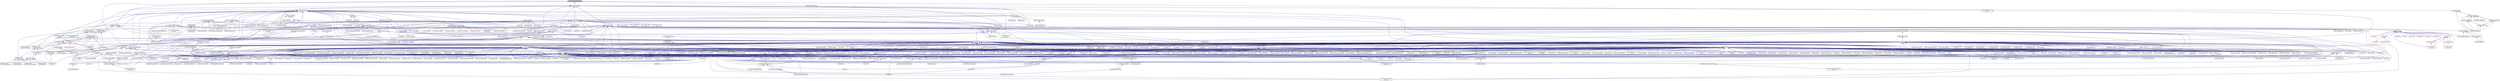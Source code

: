 digraph "action_decorate_function.hpp"
{
  edge [fontname="Helvetica",fontsize="10",labelfontname="Helvetica",labelfontsize="10"];
  node [fontname="Helvetica",fontsize="10",shape=record];
  Node74 [label="action_decorate_function.hpp",height=0.2,width=0.4,color="black", fillcolor="grey75", style="filled", fontcolor="black"];
  Node74 -> Node75 [dir="back",color="midnightblue",fontsize="10",style="solid",fontname="Helvetica"];
  Node75 [label="traits.hpp",height=0.2,width=0.4,color="black", fillcolor="white", style="filled",URL="$d7/db8/include_2traits_8hpp.html"];
  Node75 -> Node76 [dir="back",color="midnightblue",fontsize="10",style="solid",fontname="Helvetica"];
  Node76 [label="future_range_ambiguity\l_2032.cpp",height=0.2,width=0.4,color="black", fillcolor="white", style="filled",URL="$dc/d4e/future__range__ambiguity__2032_8cpp.html"];
  Node75 -> Node77 [dir="back",color="midnightblue",fontsize="10",style="solid",fontname="Helvetica"];
  Node77 [label="unordered_map.cpp",height=0.2,width=0.4,color="black", fillcolor="white", style="filled",URL="$d1/d75/unordered__map_8cpp.html"];
  Node75 -> Node78 [dir="back",color="midnightblue",fontsize="10",style="solid",fontname="Helvetica"];
  Node78 [label="async_cb_colocated.cpp",height=0.2,width=0.4,color="black", fillcolor="white", style="filled",URL="$d7/d7f/async__cb__colocated_8cpp.html"];
  Node75 -> Node79 [dir="back",color="midnightblue",fontsize="10",style="solid",fontname="Helvetica"];
  Node79 [label="partitioned_vector\l_iter.cpp",height=0.2,width=0.4,color="black", fillcolor="white", style="filled",URL="$dc/ddf/partitioned__vector__iter_8cpp.html"];
  Node74 -> Node80 [dir="back",color="midnightblue",fontsize="10",style="solid",fontname="Helvetica"];
  Node80 [label="action_invoke_no_more\l_than.hpp",height=0.2,width=0.4,color="black", fillcolor="white", style="filled",URL="$d6/ded/action__invoke__no__more__than_8hpp.html"];
  Node80 -> Node81 [dir="back",color="midnightblue",fontsize="10",style="solid",fontname="Helvetica"];
  Node81 [label="actions.hpp",height=0.2,width=0.4,color="black", fillcolor="white", style="filled",URL="$d4/dad/actions_8hpp.html"];
  Node81 -> Node82 [dir="back",color="midnightblue",fontsize="10",style="solid",fontname="Helvetica"];
  Node82 [label="1d_stencil_4_throttle.cpp",height=0.2,width=0.4,color="black", fillcolor="white", style="filled",URL="$d6/de5/1d__stencil__4__throttle_8cpp.html"];
  Node81 -> Node83 [dir="back",color="midnightblue",fontsize="10",style="solid",fontname="Helvetica"];
  Node83 [label="template_accumulator.hpp",height=0.2,width=0.4,color="black", fillcolor="white", style="filled",URL="$d0/d3f/server_2template__accumulator_8hpp.html"];
  Node83 -> Node84 [dir="back",color="midnightblue",fontsize="10",style="solid",fontname="Helvetica"];
  Node84 [label="template_accumulator.hpp",height=0.2,width=0.4,color="black", fillcolor="white", style="filled",URL="$dd/da9/template__accumulator_8hpp.html"];
  Node84 -> Node85 [dir="back",color="midnightblue",fontsize="10",style="solid",fontname="Helvetica"];
  Node85 [label="template_accumulator\l_client.cpp",height=0.2,width=0.4,color="black", fillcolor="white", style="filled",URL="$df/d93/template__accumulator__client_8cpp.html"];
  Node81 -> Node86 [dir="back",color="midnightblue",fontsize="10",style="solid",fontname="Helvetica"];
  Node86 [label="template_function_accumulator\l_client.cpp",height=0.2,width=0.4,color="black", fillcolor="white", style="filled",URL="$d0/dc6/template__function__accumulator__client_8cpp.html"];
  Node81 -> Node87 [dir="back",color="midnightblue",fontsize="10",style="solid",fontname="Helvetica"];
  Node87 [label="allgather_and_gate.hpp",height=0.2,width=0.4,color="black", fillcolor="white", style="filled",URL="$d9/dbb/allgather__and__gate_8hpp.html"];
  Node87 -> Node88 [dir="back",color="midnightblue",fontsize="10",style="solid",fontname="Helvetica"];
  Node88 [label="allgather_module.cpp",height=0.2,width=0.4,color="black", fillcolor="white", style="filled",URL="$df/de4/allgather__module_8cpp.html"];
  Node87 -> Node89 [dir="back",color="midnightblue",fontsize="10",style="solid",fontname="Helvetica"];
  Node89 [label="allgather_and_gate.cpp",height=0.2,width=0.4,color="black", fillcolor="white", style="filled",URL="$d1/d56/allgather__and__gate_8cpp.html"];
  Node87 -> Node90 [dir="back",color="midnightblue",fontsize="10",style="solid",fontname="Helvetica"];
  Node90 [label="ag_client.cpp",height=0.2,width=0.4,color="black", fillcolor="white", style="filled",URL="$d4/d5d/ag__client_8cpp.html"];
  Node81 -> Node91 [dir="back",color="midnightblue",fontsize="10",style="solid",fontname="Helvetica"];
  Node91 [label="apex_balance.cpp",height=0.2,width=0.4,color="black", fillcolor="white", style="filled",URL="$d4/d8e/apex__balance_8cpp.html"];
  Node81 -> Node92 [dir="back",color="midnightblue",fontsize="10",style="solid",fontname="Helvetica"];
  Node92 [label="apex_fibonacci.cpp",height=0.2,width=0.4,color="black", fillcolor="white", style="filled",URL="$de/de1/apex__fibonacci_8cpp.html"];
  Node81 -> Node93 [dir="back",color="midnightblue",fontsize="10",style="solid",fontname="Helvetica"];
  Node93 [label="apex_policy_engine\l_active_thread_count.cpp",height=0.2,width=0.4,color="black", fillcolor="white", style="filled",URL="$d5/d01/apex__policy__engine__active__thread__count_8cpp.html"];
  Node81 -> Node94 [dir="back",color="midnightblue",fontsize="10",style="solid",fontname="Helvetica"];
  Node94 [label="apex_policy_engine\l_events.cpp",height=0.2,width=0.4,color="black", fillcolor="white", style="filled",URL="$df/d0f/apex__policy__engine__events_8cpp.html"];
  Node81 -> Node95 [dir="back",color="midnightblue",fontsize="10",style="solid",fontname="Helvetica"];
  Node95 [label="apex_policy_engine\l_periodic.cpp",height=0.2,width=0.4,color="black", fillcolor="white", style="filled",URL="$d5/d7b/apex__policy__engine__periodic_8cpp.html"];
  Node81 -> Node96 [dir="back",color="midnightblue",fontsize="10",style="solid",fontname="Helvetica"];
  Node96 [label="async_io_action.cpp",height=0.2,width=0.4,color="black", fillcolor="white", style="filled",URL="$d3/df5/async__io__action_8cpp.html"];
  Node81 -> Node97 [dir="back",color="midnightblue",fontsize="10",style="solid",fontname="Helvetica"];
  Node97 [label="cancelable_action.hpp",height=0.2,width=0.4,color="black", fillcolor="white", style="filled",URL="$d5/d4d/server_2cancelable__action_8hpp.html"];
  Node97 -> Node98 [dir="back",color="midnightblue",fontsize="10",style="solid",fontname="Helvetica"];
  Node98 [label="cancelable_action.cpp",height=0.2,width=0.4,color="black", fillcolor="white", style="filled",URL="$d5/d0c/cancelable__action_8cpp.html"];
  Node97 -> Node99 [dir="back",color="midnightblue",fontsize="10",style="solid",fontname="Helvetica"];
  Node99 [label="cancelable_action.hpp",height=0.2,width=0.4,color="black", fillcolor="white", style="filled",URL="$d0/da3/stubs_2cancelable__action_8hpp.html"];
  Node99 -> Node100 [dir="back",color="midnightblue",fontsize="10",style="solid",fontname="Helvetica"];
  Node100 [label="cancelable_action.hpp",height=0.2,width=0.4,color="black", fillcolor="white", style="filled",URL="$d6/d28/cancelable__action_8hpp.html"];
  Node100 -> Node101 [dir="back",color="midnightblue",fontsize="10",style="solid",fontname="Helvetica"];
  Node101 [label="cancelable_action_client.cpp",height=0.2,width=0.4,color="black", fillcolor="white", style="filled",URL="$d1/db8/cancelable__action__client_8cpp.html"];
  Node81 -> Node102 [dir="back",color="midnightblue",fontsize="10",style="solid",fontname="Helvetica"];
  Node102 [label="hello_world_component.hpp",height=0.2,width=0.4,color="black", fillcolor="white", style="filled",URL="$df/df0/hello__world__component_8hpp.html"];
  Node102 -> Node103 [dir="back",color="midnightblue",fontsize="10",style="solid",fontname="Helvetica"];
  Node103 [label="hello_world_client.cpp",height=0.2,width=0.4,color="black", fillcolor="white", style="filled",URL="$d5/da6/hello__world__client_8cpp.html"];
  Node102 -> Node104 [dir="back",color="midnightblue",fontsize="10",style="solid",fontname="Helvetica"];
  Node104 [label="hello_world_component.cpp",height=0.2,width=0.4,color="black", fillcolor="white", style="filled",URL="$d8/daa/hello__world__component_8cpp.html"];
  Node81 -> Node105 [dir="back",color="midnightblue",fontsize="10",style="solid",fontname="Helvetica"];
  Node105 [label="interpolate1d_client.cpp",height=0.2,width=0.4,color="black", fillcolor="white", style="filled",URL="$d4/da6/interpolate1d__client_8cpp.html"];
  Node81 -> Node106 [dir="back",color="midnightblue",fontsize="10",style="solid",fontname="Helvetica"];
  Node106 [label="component_ctors.cpp",height=0.2,width=0.4,color="black", fillcolor="white", style="filled",URL="$d3/d2a/component__ctors_8cpp.html"];
  Node81 -> Node107 [dir="back",color="midnightblue",fontsize="10",style="solid",fontname="Helvetica"];
  Node107 [label="component_in_executable.cpp",height=0.2,width=0.4,color="black", fillcolor="white", style="filled",URL="$d8/d4b/component__in__executable_8cpp.html"];
  Node81 -> Node108 [dir="back",color="midnightblue",fontsize="10",style="solid",fontname="Helvetica"];
  Node108 [label="component_inheritance.cpp",height=0.2,width=0.4,color="black", fillcolor="white", style="filled",URL="$d8/d55/component__inheritance_8cpp.html"];
  Node81 -> Node109 [dir="back",color="midnightblue",fontsize="10",style="solid",fontname="Helvetica"];
  Node109 [label="component_with_executor.cpp",height=0.2,width=0.4,color="black", fillcolor="white", style="filled",URL="$d4/d20/component__with__executor_8cpp.html"];
  Node81 -> Node110 [dir="back",color="midnightblue",fontsize="10",style="solid",fontname="Helvetica"];
  Node110 [label="factorial.cpp",height=0.2,width=0.4,color="black", fillcolor="white", style="filled",URL="$d9/d00/factorial_8cpp.html"];
  Node81 -> Node111 [dir="back",color="midnightblue",fontsize="10",style="solid",fontname="Helvetica"];
  Node111 [label="fibonacci.cpp",height=0.2,width=0.4,color="black", fillcolor="white", style="filled",URL="$d9/d89/fibonacci_8cpp.html"];
  Node81 -> Node112 [dir="back",color="midnightblue",fontsize="10",style="solid",fontname="Helvetica"];
  Node112 [label="fibonacci_await.cpp",height=0.2,width=0.4,color="black", fillcolor="white", style="filled",URL="$dc/d1c/fibonacci__await_8cpp.html"];
  Node81 -> Node113 [dir="back",color="midnightblue",fontsize="10",style="solid",fontname="Helvetica"];
  Node113 [label="fibonacci_dataflow.cpp",height=0.2,width=0.4,color="black", fillcolor="white", style="filled",URL="$df/d3d/fibonacci__dataflow_8cpp.html"];
  Node81 -> Node114 [dir="back",color="midnightblue",fontsize="10",style="solid",fontname="Helvetica"];
  Node114 [label="fibonacci_futures.cpp",height=0.2,width=0.4,color="black", fillcolor="white", style="filled",URL="$d6/de3/fibonacci__futures_8cpp.html"];
  Node81 -> Node115 [dir="back",color="midnightblue",fontsize="10",style="solid",fontname="Helvetica"];
  Node115 [label="fibonacci_futures_distributed.cpp",height=0.2,width=0.4,color="black", fillcolor="white", style="filled",URL="$d1/dc9/fibonacci__futures__distributed_8cpp.html"];
  Node81 -> Node116 [dir="back",color="midnightblue",fontsize="10",style="solid",fontname="Helvetica"];
  Node116 [label="fibonacci_one.cpp",height=0.2,width=0.4,color="black", fillcolor="white", style="filled",URL="$d8/d78/fibonacci__one_8cpp.html"];
  Node81 -> Node117 [dir="back",color="midnightblue",fontsize="10",style="solid",fontname="Helvetica"];
  Node117 [label="fractals.cpp",height=0.2,width=0.4,color="black", fillcolor="white", style="filled",URL="$d8/d58/fractals_8cpp.html"];
  Node81 -> Node118 [dir="back",color="midnightblue",fontsize="10",style="solid",fontname="Helvetica"];
  Node118 [label="fractals_executor.cpp",height=0.2,width=0.4,color="black", fillcolor="white", style="filled",URL="$d9/da9/fractals__executor_8cpp.html"];
  Node81 -> Node119 [dir="back",color="midnightblue",fontsize="10",style="solid",fontname="Helvetica"];
  Node119 [label="fractals_struct.cpp",height=0.2,width=0.4,color="black", fillcolor="white", style="filled",URL="$d8/d2f/fractals__struct_8cpp.html"];
  Node81 -> Node120 [dir="back",color="midnightblue",fontsize="10",style="solid",fontname="Helvetica"];
  Node120 [label="hello_world.cpp",height=0.2,width=0.4,color="black", fillcolor="white", style="filled",URL="$d0/d67/hello__world_8cpp.html"];
  Node81 -> Node121 [dir="back",color="midnightblue",fontsize="10",style="solid",fontname="Helvetica"];
  Node121 [label="pingpong.cpp",height=0.2,width=0.4,color="black", fillcolor="white", style="filled",URL="$dd/d4d/pingpong_8cpp.html"];
  Node81 -> Node122 [dir="back",color="midnightblue",fontsize="10",style="solid",fontname="Helvetica"];
  Node122 [label="print_to_console.cpp",height=0.2,width=0.4,color="black", fillcolor="white", style="filled",URL="$d7/de6/print__to__console_8cpp.html"];
  Node81 -> Node123 [dir="back",color="midnightblue",fontsize="10",style="solid",fontname="Helvetica"];
  Node123 [label="sierpinski.cpp",height=0.2,width=0.4,color="black", fillcolor="white", style="filled",URL="$d3/d7e/sierpinski_8cpp.html"];
  Node81 -> Node124 [dir="back",color="midnightblue",fontsize="10",style="solid",fontname="Helvetica"];
  Node124 [label="sheneos_compare.cpp",height=0.2,width=0.4,color="black", fillcolor="white", style="filled",URL="$dc/d11/sheneos__compare_8cpp.html"];
  Node81 -> Node125 [dir="back",color="midnightblue",fontsize="10",style="solid",fontname="Helvetica"];
  Node125 [label="spell_check_file.cpp",height=0.2,width=0.4,color="black", fillcolor="white", style="filled",URL="$df/df7/spell__check__file_8cpp.html"];
  Node81 -> Node126 [dir="back",color="midnightblue",fontsize="10",style="solid",fontname="Helvetica"];
  Node126 [label="spell_check_simple.cpp",height=0.2,width=0.4,color="black", fillcolor="white", style="filled",URL="$dd/d54/spell__check__simple_8cpp.html"];
  Node81 -> Node127 [dir="back",color="midnightblue",fontsize="10",style="solid",fontname="Helvetica"];
  Node127 [label="simple_central_tuplespace\l_client.cpp",height=0.2,width=0.4,color="black", fillcolor="white", style="filled",URL="$d1/d7b/simple__central__tuplespace__client_8cpp.html"];
  Node81 -> Node128 [dir="back",color="midnightblue",fontsize="10",style="solid",fontname="Helvetica"];
  Node128 [label="lcos.hpp",height=0.2,width=0.4,color="black", fillcolor="white", style="filled",URL="$d5/deb/lcos_8hpp.html"];
  Node128 -> Node89 [dir="back",color="midnightblue",fontsize="10",style="solid",fontname="Helvetica"];
  Node128 -> Node91 [dir="back",color="midnightblue",fontsize="10",style="solid",fontname="Helvetica"];
  Node128 -> Node93 [dir="back",color="midnightblue",fontsize="10",style="solid",fontname="Helvetica"];
  Node128 -> Node94 [dir="back",color="midnightblue",fontsize="10",style="solid",fontname="Helvetica"];
  Node128 -> Node95 [dir="back",color="midnightblue",fontsize="10",style="solid",fontname="Helvetica"];
  Node128 -> Node129 [dir="back",color="midnightblue",fontsize="10",style="solid",fontname="Helvetica"];
  Node129 [label="heartbeat.cpp",height=0.2,width=0.4,color="black", fillcolor="white", style="filled",URL="$d8/d98/heartbeat_8cpp.html"];
  Node128 -> Node102 [dir="back",color="midnightblue",fontsize="10",style="solid",fontname="Helvetica"];
  Node128 -> Node130 [dir="back",color="midnightblue",fontsize="10",style="solid",fontname="Helvetica"];
  Node130 [label="row.hpp",height=0.2,width=0.4,color="red", fillcolor="white", style="filled",URL="$dc/d69/row_8hpp.html"];
  Node130 -> Node137 [dir="back",color="midnightblue",fontsize="10",style="solid",fontname="Helvetica"];
  Node137 [label="stencil_iterator.hpp",height=0.2,width=0.4,color="black", fillcolor="white", style="filled",URL="$dc/d5c/server_2stencil__iterator_8hpp.html"];
  Node137 -> Node133 [dir="back",color="midnightblue",fontsize="10",style="solid",fontname="Helvetica"];
  Node133 [label="solver.hpp",height=0.2,width=0.4,color="black", fillcolor="white", style="filled",URL="$db/d9a/server_2solver_8hpp.html"];
  Node133 -> Node134 [dir="back",color="midnightblue",fontsize="10",style="solid",fontname="Helvetica"];
  Node134 [label="solver.hpp",height=0.2,width=0.4,color="black", fillcolor="white", style="filled",URL="$d2/d1c/solver_8hpp.html"];
  Node134 -> Node132 [dir="back",color="midnightblue",fontsize="10",style="solid",fontname="Helvetica"];
  Node132 [label="jacobi.cpp",height=0.2,width=0.4,color="black", fillcolor="white", style="filled",URL="$d2/d27/jacobi_8cpp.html"];
  Node133 -> Node135 [dir="back",color="midnightblue",fontsize="10",style="solid",fontname="Helvetica"];
  Node135 [label="solver.cpp",height=0.2,width=0.4,color="black", fillcolor="white", style="filled",URL="$d6/d94/solver_8cpp.html"];
  Node137 -> Node138 [dir="back",color="midnightblue",fontsize="10",style="solid",fontname="Helvetica"];
  Node138 [label="stencil_iterator.cpp",height=0.2,width=0.4,color="black", fillcolor="white", style="filled",URL="$d6/de1/server_2stencil__iterator_8cpp.html"];
  Node137 -> Node139 [dir="back",color="midnightblue",fontsize="10",style="solid",fontname="Helvetica"];
  Node139 [label="stencil_iterator.cpp",height=0.2,width=0.4,color="black", fillcolor="white", style="filled",URL="$d7/d71/stencil__iterator_8cpp.html"];
  Node130 -> Node136 [dir="back",color="midnightblue",fontsize="10",style="solid",fontname="Helvetica"];
  Node136 [label="grid.cpp",height=0.2,width=0.4,color="black", fillcolor="white", style="filled",URL="$d6/d1b/jacobi__component_2grid_8cpp.html"];
  Node128 -> Node140 [dir="back",color="midnightblue",fontsize="10",style="solid",fontname="Helvetica"];
  Node140 [label="stencil_iterator.hpp",height=0.2,width=0.4,color="black", fillcolor="white", style="filled",URL="$d4/dc8/stencil__iterator_8hpp.html"];
  Node140 -> Node133 [dir="back",color="midnightblue",fontsize="10",style="solid",fontname="Helvetica"];
  Node140 -> Node137 [dir="back",color="midnightblue",fontsize="10",style="solid",fontname="Helvetica"];
  Node140 -> Node139 [dir="back",color="midnightblue",fontsize="10",style="solid",fontname="Helvetica"];
  Node128 -> Node137 [dir="back",color="midnightblue",fontsize="10",style="solid",fontname="Helvetica"];
  Node128 -> Node141 [dir="back",color="midnightblue",fontsize="10",style="solid",fontname="Helvetica"];
  Node141 [label="jacobi_hpx.cpp",height=0.2,width=0.4,color="black", fillcolor="white", style="filled",URL="$d8/d72/jacobi__hpx_8cpp.html"];
  Node128 -> Node142 [dir="back",color="midnightblue",fontsize="10",style="solid",fontname="Helvetica"];
  Node142 [label="jacobi_nonuniform_hpx.cpp",height=0.2,width=0.4,color="black", fillcolor="white", style="filled",URL="$de/d56/jacobi__nonuniform__hpx_8cpp.html"];
  Node128 -> Node143 [dir="back",color="midnightblue",fontsize="10",style="solid",fontname="Helvetica"];
  Node143 [label="enumerate_threads.cpp",height=0.2,width=0.4,color="black", fillcolor="white", style="filled",URL="$d3/dd4/enumerate__threads_8cpp.html"];
  Node128 -> Node112 [dir="back",color="midnightblue",fontsize="10",style="solid",fontname="Helvetica"];
  Node128 -> Node113 [dir="back",color="midnightblue",fontsize="10",style="solid",fontname="Helvetica"];
  Node128 -> Node114 [dir="back",color="midnightblue",fontsize="10",style="solid",fontname="Helvetica"];
  Node128 -> Node115 [dir="back",color="midnightblue",fontsize="10",style="solid",fontname="Helvetica"];
  Node128 -> Node117 [dir="back",color="midnightblue",fontsize="10",style="solid",fontname="Helvetica"];
  Node128 -> Node118 [dir="back",color="midnightblue",fontsize="10",style="solid",fontname="Helvetica"];
  Node128 -> Node119 [dir="back",color="midnightblue",fontsize="10",style="solid",fontname="Helvetica"];
  Node128 -> Node120 [dir="back",color="midnightblue",fontsize="10",style="solid",fontname="Helvetica"];
  Node128 -> Node144 [dir="back",color="midnightblue",fontsize="10",style="solid",fontname="Helvetica"];
  Node144 [label="latch_local.cpp",height=0.2,width=0.4,color="black", fillcolor="white", style="filled",URL="$dd/dd3/latch__local_8cpp.html"];
  Node128 -> Node145 [dir="back",color="midnightblue",fontsize="10",style="solid",fontname="Helvetica"];
  Node145 [label="latch_remote.cpp",height=0.2,width=0.4,color="black", fillcolor="white", style="filled",URL="$df/d59/latch__remote_8cpp.html"];
  Node128 -> Node146 [dir="back",color="midnightblue",fontsize="10",style="solid",fontname="Helvetica"];
  Node146 [label="local_channel.cpp",height=0.2,width=0.4,color="black", fillcolor="white", style="filled",URL="$d0/d3e/local__channel_8cpp.html"];
  Node128 -> Node121 [dir="back",color="midnightblue",fontsize="10",style="solid",fontname="Helvetica"];
  Node128 -> Node147 [dir="back",color="midnightblue",fontsize="10",style="solid",fontname="Helvetica"];
  Node147 [label="shared_mutex.cpp",height=0.2,width=0.4,color="black", fillcolor="white", style="filled",URL="$da/d0b/shared__mutex_8cpp.html"];
  Node128 -> Node148 [dir="back",color="midnightblue",fontsize="10",style="solid",fontname="Helvetica"];
  Node148 [label="wait_composition.cpp",height=0.2,width=0.4,color="black", fillcolor="white", style="filled",URL="$d6/d13/wait__composition_8cpp.html"];
  Node128 -> Node124 [dir="back",color="midnightblue",fontsize="10",style="solid",fontname="Helvetica"];
  Node128 -> Node125 [dir="back",color="midnightblue",fontsize="10",style="solid",fontname="Helvetica"];
  Node128 -> Node126 [dir="back",color="midnightblue",fontsize="10",style="solid",fontname="Helvetica"];
  Node128 -> Node127 [dir="back",color="midnightblue",fontsize="10",style="solid",fontname="Helvetica"];
  Node128 -> Node149 [dir="back",color="midnightblue",fontsize="10",style="solid",fontname="Helvetica"];
  Node149 [label="hpx.hpp",height=0.2,width=0.4,color="red", fillcolor="white", style="filled",URL="$d0/daa/hpx_8hpp.html"];
  Node149 -> Node82 [dir="back",color="midnightblue",fontsize="10",style="solid",fontname="Helvetica"];
  Node149 -> Node160 [dir="back",color="midnightblue",fontsize="10",style="solid",fontname="Helvetica"];
  Node160 [label="accumulator.cpp",height=0.2,width=0.4,color="black", fillcolor="white", style="filled",URL="$d1/d81/accumulator_8cpp.html"];
  Node149 -> Node161 [dir="back",color="midnightblue",fontsize="10",style="solid",fontname="Helvetica"];
  Node161 [label="accumulator.hpp",height=0.2,width=0.4,color="black", fillcolor="white", style="filled",URL="$d4/d9d/server_2accumulator_8hpp.html"];
  Node161 -> Node160 [dir="back",color="midnightblue",fontsize="10",style="solid",fontname="Helvetica"];
  Node161 -> Node162 [dir="back",color="midnightblue",fontsize="10",style="solid",fontname="Helvetica"];
  Node162 [label="accumulator.hpp",height=0.2,width=0.4,color="black", fillcolor="white", style="filled",URL="$d8/d5e/accumulator_8hpp.html"];
  Node162 -> Node163 [dir="back",color="midnightblue",fontsize="10",style="solid",fontname="Helvetica"];
  Node163 [label="accumulator_client.cpp",height=0.2,width=0.4,color="black", fillcolor="white", style="filled",URL="$d7/dd0/accumulator__client_8cpp.html"];
  Node149 -> Node164 [dir="back",color="midnightblue",fontsize="10",style="solid",fontname="Helvetica"];
  Node164 [label="template_function_accumulator.hpp",height=0.2,width=0.4,color="black", fillcolor="white", style="filled",URL="$d7/da6/server_2template__function__accumulator_8hpp.html"];
  Node164 -> Node165 [dir="back",color="midnightblue",fontsize="10",style="solid",fontname="Helvetica"];
  Node165 [label="template_function_accumulator.cpp",height=0.2,width=0.4,color="black", fillcolor="white", style="filled",URL="$d5/d02/template__function__accumulator_8cpp.html"];
  Node164 -> Node166 [dir="back",color="midnightblue",fontsize="10",style="solid",fontname="Helvetica"];
  Node166 [label="template_function_accumulator.hpp",height=0.2,width=0.4,color="black", fillcolor="white", style="filled",URL="$d3/de9/template__function__accumulator_8hpp.html"];
  Node166 -> Node86 [dir="back",color="midnightblue",fontsize="10",style="solid",fontname="Helvetica"];
  Node149 -> Node165 [dir="back",color="midnightblue",fontsize="10",style="solid",fontname="Helvetica"];
  Node149 -> Node166 [dir="back",color="midnightblue",fontsize="10",style="solid",fontname="Helvetica"];
  Node149 -> Node88 [dir="back",color="midnightblue",fontsize="10",style="solid",fontname="Helvetica"];
  Node149 -> Node168 [dir="back",color="midnightblue",fontsize="10",style="solid",fontname="Helvetica"];
  Node168 [label="allgather.cpp",height=0.2,width=0.4,color="black", fillcolor="white", style="filled",URL="$d7/d06/allgather_8cpp.html"];
  Node149 -> Node89 [dir="back",color="midnightblue",fontsize="10",style="solid",fontname="Helvetica"];
  Node149 -> Node90 [dir="back",color="midnightblue",fontsize="10",style="solid",fontname="Helvetica"];
  Node149 -> Node170 [dir="back",color="midnightblue",fontsize="10",style="solid",fontname="Helvetica"];
  Node170 [label="os_thread_num.cpp",height=0.2,width=0.4,color="black", fillcolor="white", style="filled",URL="$d2/dfb/os__thread__num_8cpp.html"];
  Node149 -> Node98 [dir="back",color="midnightblue",fontsize="10",style="solid",fontname="Helvetica"];
  Node149 -> Node97 [dir="back",color="midnightblue",fontsize="10",style="solid",fontname="Helvetica"];
  Node149 -> Node99 [dir="back",color="midnightblue",fontsize="10",style="solid",fontname="Helvetica"];
  Node149 -> Node101 [dir="back",color="midnightblue",fontsize="10",style="solid",fontname="Helvetica"];
  Node149 -> Node102 [dir="back",color="midnightblue",fontsize="10",style="solid",fontname="Helvetica"];
  Node149 -> Node132 [dir="back",color="midnightblue",fontsize="10",style="solid",fontname="Helvetica"];
  Node149 -> Node136 [dir="back",color="midnightblue",fontsize="10",style="solid",fontname="Helvetica"];
  Node149 -> Node180 [dir="back",color="midnightblue",fontsize="10",style="solid",fontname="Helvetica"];
  Node180 [label="row.cpp",height=0.2,width=0.4,color="black", fillcolor="white", style="filled",URL="$d3/d86/server_2row_8cpp.html"];
  Node149 -> Node135 [dir="back",color="midnightblue",fontsize="10",style="solid",fontname="Helvetica"];
  Node149 -> Node138 [dir="back",color="midnightblue",fontsize="10",style="solid",fontname="Helvetica"];
  Node149 -> Node139 [dir="back",color="midnightblue",fontsize="10",style="solid",fontname="Helvetica"];
  Node149 -> Node141 [dir="back",color="midnightblue",fontsize="10",style="solid",fontname="Helvetica"];
  Node149 -> Node142 [dir="back",color="midnightblue",fontsize="10",style="solid",fontname="Helvetica"];
  Node149 -> Node183 [dir="back",color="midnightblue",fontsize="10",style="solid",fontname="Helvetica"];
  Node183 [label="nqueen.cpp",height=0.2,width=0.4,color="black", fillcolor="white", style="filled",URL="$db/dca/nqueen_8cpp.html"];
  Node149 -> Node184 [dir="back",color="midnightblue",fontsize="10",style="solid",fontname="Helvetica"];
  Node184 [label="nqueen.hpp",height=0.2,width=0.4,color="black", fillcolor="white", style="filled",URL="$de/d58/server_2nqueen_8hpp.html"];
  Node184 -> Node183 [dir="back",color="midnightblue",fontsize="10",style="solid",fontname="Helvetica"];
  Node184 -> Node185 [dir="back",color="midnightblue",fontsize="10",style="solid",fontname="Helvetica"];
  Node185 [label="nqueen.hpp",height=0.2,width=0.4,color="red", fillcolor="white", style="filled",URL="$da/dfd/stubs_2nqueen_8hpp.html"];
  Node149 -> Node188 [dir="back",color="midnightblue",fontsize="10",style="solid",fontname="Helvetica"];
  Node188 [label="sine.cpp",height=0.2,width=0.4,color="black", fillcolor="white", style="filled",URL="$d3/d0d/server_2sine_8cpp.html"];
  Node149 -> Node189 [dir="back",color="midnightblue",fontsize="10",style="solid",fontname="Helvetica"];
  Node189 [label="sine.hpp",height=0.2,width=0.4,color="red", fillcolor="white", style="filled",URL="$d8/dac/sine_8hpp.html"];
  Node189 -> Node188 [dir="back",color="midnightblue",fontsize="10",style="solid",fontname="Helvetica"];
  Node149 -> Node194 [dir="back",color="midnightblue",fontsize="10",style="solid",fontname="Helvetica"];
  Node194 [label="customize_async.cpp",height=0.2,width=0.4,color="black", fillcolor="white", style="filled",URL="$d0/d82/customize__async_8cpp.html"];
  Node149 -> Node196 [dir="back",color="midnightblue",fontsize="10",style="solid",fontname="Helvetica"];
  Node196 [label="error_handling.cpp",height=0.2,width=0.4,color="black", fillcolor="white", style="filled",URL="$d9/d96/error__handling_8cpp.html"];
  Node149 -> Node197 [dir="back",color="midnightblue",fontsize="10",style="solid",fontname="Helvetica"];
  Node197 [label="event_synchronization.cpp",height=0.2,width=0.4,color="black", fillcolor="white", style="filled",URL="$d0/d35/event__synchronization_8cpp.html"];
  Node149 -> Node110 [dir="back",color="midnightblue",fontsize="10",style="solid",fontname="Helvetica"];
  Node149 -> Node200 [dir="back",color="midnightblue",fontsize="10",style="solid",fontname="Helvetica"];
  Node200 [label="interest_calculator.cpp",height=0.2,width=0.4,color="black", fillcolor="white", style="filled",URL="$d2/d86/interest__calculator_8cpp.html"];
  Node149 -> Node201 [dir="back",color="midnightblue",fontsize="10",style="solid",fontname="Helvetica"];
  Node201 [label="non_atomic_rma.cpp",height=0.2,width=0.4,color="black", fillcolor="white", style="filled",URL="$d7/d8b/non__atomic__rma_8cpp.html"];
  Node149 -> Node204 [dir="back",color="midnightblue",fontsize="10",style="solid",fontname="Helvetica"];
  Node204 [label="quicksort.cpp",height=0.2,width=0.4,color="black", fillcolor="white", style="filled",URL="$d3/d1e/quicksort_8cpp.html"];
  Node149 -> Node207 [dir="back",color="midnightblue",fontsize="10",style="solid",fontname="Helvetica"];
  Node207 [label="sort_by_key_demo.cpp",height=0.2,width=0.4,color="black", fillcolor="white", style="filled",URL="$da/d20/sort__by__key__demo_8cpp.html"];
  Node149 -> Node209 [dir="back",color="midnightblue",fontsize="10",style="solid",fontname="Helvetica"];
  Node209 [label="vector_counting_dotproduct.cpp",height=0.2,width=0.4,color="black", fillcolor="white", style="filled",URL="$df/de9/vector__counting__dotproduct_8cpp.html"];
  Node149 -> Node210 [dir="back",color="midnightblue",fontsize="10",style="solid",fontname="Helvetica"];
  Node210 [label="vector_zip_dotproduct.cpp",height=0.2,width=0.4,color="black", fillcolor="white", style="filled",URL="$dc/d18/vector__zip__dotproduct_8cpp.html"];
  Node149 -> Node212 [dir="back",color="midnightblue",fontsize="10",style="solid",fontname="Helvetica"];
  Node212 [label="random_mem_access.cpp",height=0.2,width=0.4,color="black", fillcolor="white", style="filled",URL="$d1/d51/random__mem__access_8cpp.html"];
  Node149 -> Node213 [dir="back",color="midnightblue",fontsize="10",style="solid",fontname="Helvetica"];
  Node213 [label="random_mem_access.hpp",height=0.2,width=0.4,color="black", fillcolor="white", style="filled",URL="$d0/d19/server_2random__mem__access_8hpp.html"];
  Node213 -> Node212 [dir="back",color="midnightblue",fontsize="10",style="solid",fontname="Helvetica"];
  Node213 -> Node214 [dir="back",color="midnightblue",fontsize="10",style="solid",fontname="Helvetica"];
  Node214 [label="random_mem_access.hpp",height=0.2,width=0.4,color="red", fillcolor="white", style="filled",URL="$d3/d32/stubs_2random__mem__access_8hpp.html"];
  Node149 -> Node217 [dir="back",color="midnightblue",fontsize="10",style="solid",fontname="Helvetica"];
  Node217 [label="oversubscribing_resource\l_partitioner.cpp",height=0.2,width=0.4,color="black", fillcolor="white", style="filled",URL="$dd/dee/oversubscribing__resource__partitioner_8cpp.html"];
  Node149 -> Node218 [dir="back",color="midnightblue",fontsize="10",style="solid",fontname="Helvetica"];
  Node218 [label="simple_resource_partitioner.cpp",height=0.2,width=0.4,color="black", fillcolor="white", style="filled",URL="$d5/df9/simple__resource__partitioner_8cpp.html"];
  Node149 -> Node235 [dir="back",color="midnightblue",fontsize="10",style="solid",fontname="Helvetica"];
  Node235 [label="throttle.cpp",height=0.2,width=0.4,color="black", fillcolor="white", style="filled",URL="$de/d56/server_2throttle_8cpp.html"];
  Node149 -> Node236 [dir="back",color="midnightblue",fontsize="10",style="solid",fontname="Helvetica"];
  Node236 [label="throttle.hpp",height=0.2,width=0.4,color="black", fillcolor="white", style="filled",URL="$db/dc9/server_2throttle_8hpp.html"];
  Node236 -> Node235 [dir="back",color="midnightblue",fontsize="10",style="solid",fontname="Helvetica"];
  Node236 -> Node237 [dir="back",color="midnightblue",fontsize="10",style="solid",fontname="Helvetica"];
  Node237 [label="throttle.hpp",height=0.2,width=0.4,color="red", fillcolor="white", style="filled",URL="$d5/dec/stubs_2throttle_8hpp.html"];
  Node149 -> Node237 [dir="back",color="midnightblue",fontsize="10",style="solid",fontname="Helvetica"];
  Node149 -> Node249 [dir="back",color="midnightblue",fontsize="10",style="solid",fontname="Helvetica"];
  Node249 [label="simple_central_tuplespace.hpp",height=0.2,width=0.4,color="black", fillcolor="white", style="filled",URL="$db/d69/server_2simple__central__tuplespace_8hpp.html"];
  Node249 -> Node250 [dir="back",color="midnightblue",fontsize="10",style="solid",fontname="Helvetica"];
  Node250 [label="simple_central_tuplespace.cpp",height=0.2,width=0.4,color="black", fillcolor="white", style="filled",URL="$d3/dec/simple__central__tuplespace_8cpp.html"];
  Node249 -> Node251 [dir="back",color="midnightblue",fontsize="10",style="solid",fontname="Helvetica"];
  Node251 [label="simple_central_tuplespace.hpp",height=0.2,width=0.4,color="black", fillcolor="white", style="filled",URL="$d0/d4b/stubs_2simple__central__tuplespace_8hpp.html"];
  Node251 -> Node252 [dir="back",color="midnightblue",fontsize="10",style="solid",fontname="Helvetica"];
  Node252 [label="simple_central_tuplespace.hpp",height=0.2,width=0.4,color="black", fillcolor="white", style="filled",URL="$d5/ddd/simple__central__tuplespace_8hpp.html"];
  Node252 -> Node127 [dir="back",color="midnightblue",fontsize="10",style="solid",fontname="Helvetica"];
  Node149 -> Node253 [dir="back",color="midnightblue",fontsize="10",style="solid",fontname="Helvetica"];
  Node253 [label="tuples_warehouse.hpp",height=0.2,width=0.4,color="black", fillcolor="white", style="filled",URL="$da/de6/tuples__warehouse_8hpp.html"];
  Node253 -> Node249 [dir="back",color="midnightblue",fontsize="10",style="solid",fontname="Helvetica"];
  Node149 -> Node250 [dir="back",color="midnightblue",fontsize="10",style="solid",fontname="Helvetica"];
  Node149 -> Node259 [dir="back",color="midnightblue",fontsize="10",style="solid",fontname="Helvetica"];
  Node259 [label="foreach_scaling.cpp",height=0.2,width=0.4,color="black", fillcolor="white", style="filled",URL="$d4/d94/foreach__scaling_8cpp.html"];
  Node149 -> Node261 [dir="back",color="midnightblue",fontsize="10",style="solid",fontname="Helvetica"];
  Node261 [label="hpx_homogeneous_timed\l_task_spawn_executors.cpp",height=0.2,width=0.4,color="black", fillcolor="white", style="filled",URL="$d1/d3b/hpx__homogeneous__timed__task__spawn__executors_8cpp.html"];
  Node149 -> Node263 [dir="back",color="midnightblue",fontsize="10",style="solid",fontname="Helvetica"];
  Node263 [label="partitioned_vector\l_foreach.cpp",height=0.2,width=0.4,color="black", fillcolor="white", style="filled",URL="$df/d5f/partitioned__vector__foreach_8cpp.html"];
  Node149 -> Node264 [dir="back",color="midnightblue",fontsize="10",style="solid",fontname="Helvetica"];
  Node264 [label="serialization_overhead.cpp",height=0.2,width=0.4,color="black", fillcolor="white", style="filled",URL="$d3/df8/serialization__overhead_8cpp.html"];
  Node149 -> Node265 [dir="back",color="midnightblue",fontsize="10",style="solid",fontname="Helvetica"];
  Node265 [label="sizeof.cpp",height=0.2,width=0.4,color="black", fillcolor="white", style="filled",URL="$d3/d0f/sizeof_8cpp.html"];
  Node149 -> Node266 [dir="back",color="midnightblue",fontsize="10",style="solid",fontname="Helvetica"];
  Node266 [label="skynet.cpp",height=0.2,width=0.4,color="black", fillcolor="white", style="filled",URL="$d0/dc3/skynet_8cpp.html"];
  Node149 -> Node267 [dir="back",color="midnightblue",fontsize="10",style="solid",fontname="Helvetica"];
  Node267 [label="stencil3_iterators.cpp",height=0.2,width=0.4,color="black", fillcolor="white", style="filled",URL="$db/d9e/stencil3__iterators_8cpp.html"];
  Node149 -> Node268 [dir="back",color="midnightblue",fontsize="10",style="solid",fontname="Helvetica"];
  Node268 [label="stream.cpp",height=0.2,width=0.4,color="black", fillcolor="white", style="filled",URL="$da/d5f/stream_8cpp.html"];
  Node149 -> Node270 [dir="back",color="midnightblue",fontsize="10",style="solid",fontname="Helvetica"];
  Node270 [label="transform_reduce_binary\l_scaling.cpp",height=0.2,width=0.4,color="black", fillcolor="white", style="filled",URL="$d1/dae/transform__reduce__binary__scaling_8cpp.html"];
  Node149 -> Node271 [dir="back",color="midnightblue",fontsize="10",style="solid",fontname="Helvetica"];
  Node271 [label="transform_reduce_scaling.cpp",height=0.2,width=0.4,color="black", fillcolor="white", style="filled",URL="$db/d2a/transform__reduce__scaling_8cpp.html"];
  Node149 -> Node272 [dir="back",color="midnightblue",fontsize="10",style="solid",fontname="Helvetica"];
  Node272 [label="minmax_element_performance.cpp",height=0.2,width=0.4,color="black", fillcolor="white", style="filled",URL="$d9/d93/minmax__element__performance_8cpp.html"];
  Node149 -> Node274 [dir="back",color="midnightblue",fontsize="10",style="solid",fontname="Helvetica"];
  Node274 [label="network_storage.cpp",height=0.2,width=0.4,color="black", fillcolor="white", style="filled",URL="$db/daa/network__storage_8cpp.html"];
  Node149 -> Node276 [dir="back",color="midnightblue",fontsize="10",style="solid",fontname="Helvetica"];
  Node276 [label="osu_bcast.cpp",height=0.2,width=0.4,color="black", fillcolor="white", style="filled",URL="$d3/dca/osu__bcast_8cpp.html"];
  Node149 -> Node277 [dir="back",color="midnightblue",fontsize="10",style="solid",fontname="Helvetica"];
  Node277 [label="osu_bibw.cpp",height=0.2,width=0.4,color="black", fillcolor="white", style="filled",URL="$d2/d04/osu__bibw_8cpp.html"];
  Node149 -> Node278 [dir="back",color="midnightblue",fontsize="10",style="solid",fontname="Helvetica"];
  Node278 [label="osu_bw.cpp",height=0.2,width=0.4,color="black", fillcolor="white", style="filled",URL="$d4/d20/osu__bw_8cpp.html"];
  Node149 -> Node279 [dir="back",color="midnightblue",fontsize="10",style="solid",fontname="Helvetica"];
  Node279 [label="osu_latency.cpp",height=0.2,width=0.4,color="black", fillcolor="white", style="filled",URL="$df/d58/osu__latency_8cpp.html"];
  Node149 -> Node280 [dir="back",color="midnightblue",fontsize="10",style="solid",fontname="Helvetica"];
  Node280 [label="osu_multi_lat.cpp",height=0.2,width=0.4,color="black", fillcolor="white", style="filled",URL="$d7/d91/osu__multi__lat_8cpp.html"];
  Node149 -> Node281 [dir="back",color="midnightblue",fontsize="10",style="solid",fontname="Helvetica"];
  Node281 [label="osu_scatter.cpp",height=0.2,width=0.4,color="black", fillcolor="white", style="filled",URL="$d4/d4c/osu__scatter_8cpp.html"];
  Node149 -> Node282 [dir="back",color="midnightblue",fontsize="10",style="solid",fontname="Helvetica"];
  Node282 [label="pingpong_performance.cpp",height=0.2,width=0.4,color="black", fillcolor="white", style="filled",URL="$de/d03/pingpong__performance_8cpp.html"];
  Node149 -> Node289 [dir="back",color="midnightblue",fontsize="10",style="solid",fontname="Helvetica"];
  Node289 [label="action_move_semantics.cpp",height=0.2,width=0.4,color="black", fillcolor="white", style="filled",URL="$d4/db3/action__move__semantics_8cpp.html"];
  Node149 -> Node291 [dir="back",color="midnightblue",fontsize="10",style="solid",fontname="Helvetica"];
  Node291 [label="duplicate_id_registration\l_1596.cpp",height=0.2,width=0.4,color="black", fillcolor="white", style="filled",URL="$db/d8d/duplicate__id__registration__1596_8cpp.html"];
  Node149 -> Node294 [dir="back",color="midnightblue",fontsize="10",style="solid",fontname="Helvetica"];
  Node294 [label="send_gid_keep_component\l_1624.cpp",height=0.2,width=0.4,color="black", fillcolor="white", style="filled",URL="$d9/d49/send__gid__keep__component__1624_8cpp.html"];
  Node149 -> Node295 [dir="back",color="midnightblue",fontsize="10",style="solid",fontname="Helvetica"];
  Node295 [label="algorithms.cc",height=0.2,width=0.4,color="black", fillcolor="white", style="filled",URL="$d5/d1b/algorithms_8cc.html"];
  Node149 -> Node296 [dir="back",color="midnightblue",fontsize="10",style="solid",fontname="Helvetica"];
  Node296 [label="matrix_hpx.hh",height=0.2,width=0.4,color="red", fillcolor="white", style="filled",URL="$d5/d89/matrix__hpx_8hh.html"];
  Node296 -> Node295 [dir="back",color="midnightblue",fontsize="10",style="solid",fontname="Helvetica"];
  Node149 -> Node301 [dir="back",color="midnightblue",fontsize="10",style="solid",fontname="Helvetica"];
  Node301 [label="block_matrix.cc",height=0.2,width=0.4,color="black", fillcolor="white", style="filled",URL="$de/d88/block__matrix_8cc.html"];
  Node149 -> Node304 [dir="back",color="midnightblue",fontsize="10",style="solid",fontname="Helvetica"];
  Node304 [label="client_1950.cpp",height=0.2,width=0.4,color="black", fillcolor="white", style="filled",URL="$d0/d79/client__1950_8cpp.html"];
  Node149 -> Node309 [dir="back",color="midnightblue",fontsize="10",style="solid",fontname="Helvetica"];
  Node309 [label="id_type_ref_counting\l_1032.cpp",height=0.2,width=0.4,color="black", fillcolor="white", style="filled",URL="$d8/dfd/id__type__ref__counting__1032_8cpp.html"];
  Node149 -> Node310 [dir="back",color="midnightblue",fontsize="10",style="solid",fontname="Helvetica"];
  Node310 [label="lost_output_2236.cpp",height=0.2,width=0.4,color="black", fillcolor="white", style="filled",URL="$db/dd0/lost__output__2236_8cpp.html"];
  Node149 -> Node311 [dir="back",color="midnightblue",fontsize="10",style="solid",fontname="Helvetica"];
  Node311 [label="no_output_1173.cpp",height=0.2,width=0.4,color="black", fillcolor="white", style="filled",URL="$de/d67/no__output__1173_8cpp.html"];
  Node149 -> Node315 [dir="back",color="midnightblue",fontsize="10",style="solid",fontname="Helvetica"];
  Node315 [label="barrier_hang.cpp",height=0.2,width=0.4,color="black", fillcolor="white", style="filled",URL="$dd/d8b/barrier__hang_8cpp.html"];
  Node149 -> Node320 [dir="back",color="midnightblue",fontsize="10",style="solid",fontname="Helvetica"];
  Node320 [label="dataflow_future_swap.cpp",height=0.2,width=0.4,color="black", fillcolor="white", style="filled",URL="$dc/d8c/dataflow__future__swap_8cpp.html"];
  Node149 -> Node321 [dir="back",color="midnightblue",fontsize="10",style="solid",fontname="Helvetica"];
  Node321 [label="dataflow_future_swap2.cpp",height=0.2,width=0.4,color="black", fillcolor="white", style="filled",URL="$d1/db3/dataflow__future__swap2_8cpp.html"];
  Node149 -> Node332 [dir="back",color="midnightblue",fontsize="10",style="solid",fontname="Helvetica"];
  Node332 [label="lifetime_588.cpp",height=0.2,width=0.4,color="black", fillcolor="white", style="filled",URL="$d7/dca/lifetime__588_8cpp.html"];
  Node149 -> Node335 [dir="back",color="midnightblue",fontsize="10",style="solid",fontname="Helvetica"];
  Node335 [label="promise_1620.cpp",height=0.2,width=0.4,color="black", fillcolor="white", style="filled",URL="$d2/d67/promise__1620_8cpp.html"];
  Node149 -> Node339 [dir="back",color="midnightblue",fontsize="10",style="solid",fontname="Helvetica"];
  Node339 [label="set_hpx_limit_798.cpp",height=0.2,width=0.4,color="black", fillcolor="white", style="filled",URL="$d2/dfb/set__hpx__limit__798_8cpp.html"];
  Node149 -> Node341 [dir="back",color="midnightblue",fontsize="10",style="solid",fontname="Helvetica"];
  Node341 [label="shared_stated_leaked\l_1211.cpp",height=0.2,width=0.4,color="black", fillcolor="white", style="filled",URL="$dc/dce/shared__stated__leaked__1211_8cpp.html"];
  Node149 -> Node343 [dir="back",color="midnightblue",fontsize="10",style="solid",fontname="Helvetica"];
  Node343 [label="wait_all_hang_1946.cpp",height=0.2,width=0.4,color="black", fillcolor="white", style="filled",URL="$d5/d69/wait__all__hang__1946_8cpp.html"];
  Node149 -> Node365 [dir="back",color="midnightblue",fontsize="10",style="solid",fontname="Helvetica"];
  Node365 [label="thread_pool_executor\l_1114.cpp",height=0.2,width=0.4,color="black", fillcolor="white", style="filled",URL="$d8/d63/thread__pool__executor__1114_8cpp.html"];
  Node149 -> Node372 [dir="back",color="midnightblue",fontsize="10",style="solid",fontname="Helvetica"];
  Node372 [label="function_argument.cpp",height=0.2,width=0.4,color="black", fillcolor="white", style="filled",URL="$db/da3/function__argument_8cpp.html"];
  Node149 -> Node375 [dir="back",color="midnightblue",fontsize="10",style="solid",fontname="Helvetica"];
  Node375 [label="managed_refcnt_checker.cpp",height=0.2,width=0.4,color="black", fillcolor="white", style="filled",URL="$d3/d8d/managed__refcnt__checker_8cpp.html"];
  Node149 -> Node389 [dir="back",color="midnightblue",fontsize="10",style="solid",fontname="Helvetica"];
  Node389 [label="managed_refcnt_checker.cpp",height=0.2,width=0.4,color="black", fillcolor="white", style="filled",URL="$d7/d11/server_2managed__refcnt__checker_8cpp.html"];
  Node149 -> Node390 [dir="back",color="midnightblue",fontsize="10",style="solid",fontname="Helvetica"];
  Node390 [label="managed_refcnt_checker.hpp",height=0.2,width=0.4,color="black", fillcolor="white", style="filled",URL="$df/da6/server_2managed__refcnt__checker_8hpp.html"];
  Node390 -> Node375 [dir="back",color="midnightblue",fontsize="10",style="solid",fontname="Helvetica"];
  Node390 -> Node389 [dir="back",color="midnightblue",fontsize="10",style="solid",fontname="Helvetica"];
  Node390 -> Node391 [dir="back",color="midnightblue",fontsize="10",style="solid",fontname="Helvetica"];
  Node391 [label="managed_refcnt_checker.hpp",height=0.2,width=0.4,color="red", fillcolor="white", style="filled",URL="$d3/d77/stubs_2managed__refcnt__checker_8hpp.html"];
  Node149 -> Node392 [dir="back",color="midnightblue",fontsize="10",style="solid",fontname="Helvetica"];
  Node392 [label="simple_refcnt_checker.cpp",height=0.2,width=0.4,color="black", fillcolor="white", style="filled",URL="$d7/d14/server_2simple__refcnt__checker_8cpp.html"];
  Node149 -> Node393 [dir="back",color="midnightblue",fontsize="10",style="solid",fontname="Helvetica"];
  Node393 [label="simple_refcnt_checker.hpp",height=0.2,width=0.4,color="black", fillcolor="white", style="filled",URL="$d6/d3d/server_2simple__refcnt__checker_8hpp.html"];
  Node393 -> Node392 [dir="back",color="midnightblue",fontsize="10",style="solid",fontname="Helvetica"];
  Node393 -> Node394 [dir="back",color="midnightblue",fontsize="10",style="solid",fontname="Helvetica"];
  Node394 [label="simple_refcnt_checker.cpp",height=0.2,width=0.4,color="black", fillcolor="white", style="filled",URL="$df/d16/simple__refcnt__checker_8cpp.html"];
  Node393 -> Node395 [dir="back",color="midnightblue",fontsize="10",style="solid",fontname="Helvetica"];
  Node395 [label="simple_refcnt_checker.hpp",height=0.2,width=0.4,color="red", fillcolor="white", style="filled",URL="$da/d8e/stubs_2simple__refcnt__checker_8hpp.html"];
  Node149 -> Node397 [dir="back",color="midnightblue",fontsize="10",style="solid",fontname="Helvetica"];
  Node397 [label="simple_mobile_object.cpp",height=0.2,width=0.4,color="black", fillcolor="white", style="filled",URL="$d2/da7/simple__mobile__object_8cpp.html"];
  Node149 -> Node394 [dir="back",color="midnightblue",fontsize="10",style="solid",fontname="Helvetica"];
  Node149 -> Node391 [dir="back",color="midnightblue",fontsize="10",style="solid",fontname="Helvetica"];
  Node149 -> Node395 [dir="back",color="midnightblue",fontsize="10",style="solid",fontname="Helvetica"];
  Node149 -> Node399 [dir="back",color="midnightblue",fontsize="10",style="solid",fontname="Helvetica"];
  Node399 [label="test.cpp",height=0.2,width=0.4,color="black", fillcolor="white", style="filled",URL="$df/dac/test_8cpp.html"];
  Node149 -> Node400 [dir="back",color="midnightblue",fontsize="10",style="solid",fontname="Helvetica"];
  Node400 [label="launch_process.cpp",height=0.2,width=0.4,color="black", fillcolor="white", style="filled",URL="$df/ddc/launch__process_8cpp.html"];
  Node149 -> Node401 [dir="back",color="midnightblue",fontsize="10",style="solid",fontname="Helvetica"];
  Node401 [label="launched_process.cpp",height=0.2,width=0.4,color="black", fillcolor="white", style="filled",URL="$d8/de7/launched__process_8cpp.html"];
  Node149 -> Node405 [dir="back",color="midnightblue",fontsize="10",style="solid",fontname="Helvetica"];
  Node405 [label="barrier.cpp",height=0.2,width=0.4,color="black", fillcolor="white", style="filled",URL="$df/d63/tests_2unit_2lcos_2barrier_8cpp.html"];
  Node149 -> Node417 [dir="back",color="midnightblue",fontsize="10",style="solid",fontname="Helvetica"];
  Node417 [label="local_event.cpp",height=0.2,width=0.4,color="black", fillcolor="white", style="filled",URL="$df/d9a/local__event_8cpp.html"];
  Node149 -> Node631 [dir="back",color="midnightblue",fontsize="10",style="solid",fontname="Helvetica"];
  Node631 [label="put_parcels_with_coalescing.cpp",height=0.2,width=0.4,color="black", fillcolor="white", style="filled",URL="$d6/dca/put__parcels__with__coalescing_8cpp.html"];
  Node149 -> Node632 [dir="back",color="midnightblue",fontsize="10",style="solid",fontname="Helvetica"];
  Node632 [label="put_parcels_with_compression.cpp",height=0.2,width=0.4,color="black", fillcolor="white", style="filled",URL="$df/d62/put__parcels__with__compression_8cpp.html"];
  Node149 -> Node634 [dir="back",color="midnightblue",fontsize="10",style="solid",fontname="Helvetica"];
  Node634 [label="serialize_buffer.cpp",height=0.2,width=0.4,color="black", fillcolor="white", style="filled",URL="$d1/d00/serialize__buffer_8cpp.html"];
  Node128 -> Node642 [dir="back",color="midnightblue",fontsize="10",style="solid",fontname="Helvetica"];
  Node642 [label="parent_vs_child_stealing.cpp",height=0.2,width=0.4,color="black", fillcolor="white", style="filled",URL="$d2/d07/parent__vs__child__stealing_8cpp.html"];
  Node128 -> Node643 [dir="back",color="midnightblue",fontsize="10",style="solid",fontname="Helvetica"];
  Node643 [label="wait_all_timings.cpp",height=0.2,width=0.4,color="black", fillcolor="white", style="filled",URL="$d5/da1/wait__all__timings_8cpp.html"];
  Node128 -> Node644 [dir="back",color="midnightblue",fontsize="10",style="solid",fontname="Helvetica"];
  Node644 [label="return_future_2847.cpp",height=0.2,width=0.4,color="black", fillcolor="white", style="filled",URL="$d3/dfe/return__future__2847_8cpp.html"];
  Node128 -> Node645 [dir="back",color="midnightblue",fontsize="10",style="solid",fontname="Helvetica"];
  Node645 [label="return_non_default\l_constructible_2847.cpp",height=0.2,width=0.4,color="black", fillcolor="white", style="filled",URL="$dc/d11/return__non__default__constructible__2847_8cpp.html"];
  Node128 -> Node291 [dir="back",color="midnightblue",fontsize="10",style="solid",fontname="Helvetica"];
  Node128 -> Node294 [dir="back",color="midnightblue",fontsize="10",style="solid",fontname="Helvetica"];
  Node128 -> Node646 [dir="back",color="midnightblue",fontsize="10",style="solid",fontname="Helvetica"];
  Node646 [label="async_action_1813.cpp",height=0.2,width=0.4,color="black", fillcolor="white", style="filled",URL="$db/de6/async__action__1813_8cpp.html"];
  Node128 -> Node647 [dir="back",color="midnightblue",fontsize="10",style="solid",fontname="Helvetica"];
  Node647 [label="async_callback_non\l_deduced_context.cpp",height=0.2,width=0.4,color="black", fillcolor="white", style="filled",URL="$dc/dbb/async__callback__non__deduced__context_8cpp.html"];
  Node128 -> Node648 [dir="back",color="midnightblue",fontsize="10",style="solid",fontname="Helvetica"];
  Node648 [label="broadcast_unwrap_future\l_2885.cpp",height=0.2,width=0.4,color="black", fillcolor="white", style="filled",URL="$da/df6/broadcast__unwrap__future__2885_8cpp.html"];
  Node128 -> Node649 [dir="back",color="midnightblue",fontsize="10",style="solid",fontname="Helvetica"];
  Node649 [label="broadcast_wait_for\l_2822.cpp",height=0.2,width=0.4,color="black", fillcolor="white", style="filled",URL="$dd/de7/broadcast__wait__for__2822_8cpp.html"];
  Node128 -> Node650 [dir="back",color="midnightblue",fontsize="10",style="solid",fontname="Helvetica"];
  Node650 [label="dataflow_791.cpp",height=0.2,width=0.4,color="black", fillcolor="white", style="filled",URL="$d6/da1/dataflow__791_8cpp.html"];
  Node128 -> Node76 [dir="back",color="midnightblue",fontsize="10",style="solid",fontname="Helvetica"];
  Node128 -> Node651 [dir="back",color="midnightblue",fontsize="10",style="solid",fontname="Helvetica"];
  Node651 [label="future_timed_wait_1025.cpp",height=0.2,width=0.4,color="black", fillcolor="white", style="filled",URL="$de/d7d/future__timed__wait__1025_8cpp.html"];
  Node128 -> Node652 [dir="back",color="midnightblue",fontsize="10",style="solid",fontname="Helvetica"];
  Node652 [label="shared_future_continuation\l_order.cpp",height=0.2,width=0.4,color="black", fillcolor="white", style="filled",URL="$dd/d1f/shared__future__continuation__order_8cpp.html"];
  Node128 -> Node653 [dir="back",color="midnightblue",fontsize="10",style="solid",fontname="Helvetica"];
  Node653 [label="shared_future_then\l_2166.cpp",height=0.2,width=0.4,color="black", fillcolor="white", style="filled",URL="$d8/dc4/shared__future__then__2166_8cpp.html"];
  Node128 -> Node341 [dir="back",color="midnightblue",fontsize="10",style="solid",fontname="Helvetica"];
  Node128 -> Node654 [dir="back",color="midnightblue",fontsize="10",style="solid",fontname="Helvetica"];
  Node654 [label="sliding_semaphore_2338.cpp",height=0.2,width=0.4,color="black", fillcolor="white", style="filled",URL="$da/da6/sliding__semaphore__2338_8cpp.html"];
  Node128 -> Node655 [dir="back",color="midnightblue",fontsize="10",style="solid",fontname="Helvetica"];
  Node655 [label="wait_for_action_2796.cpp",height=0.2,width=0.4,color="black", fillcolor="white", style="filled",URL="$dc/db9/wait__for__action__2796_8cpp.html"];
  Node128 -> Node365 [dir="back",color="midnightblue",fontsize="10",style="solid",fontname="Helvetica"];
  Node128 -> Node656 [dir="back",color="midnightblue",fontsize="10",style="solid",fontname="Helvetica"];
  Node656 [label="function_serialization\l_728.cpp",height=0.2,width=0.4,color="black", fillcolor="white", style="filled",URL="$d8/db1/function__serialization__728_8cpp.html"];
  Node128 -> Node657 [dir="back",color="midnightblue",fontsize="10",style="solid",fontname="Helvetica"];
  Node657 [label="protect_with_nullary\l_pfo.cpp",height=0.2,width=0.4,color="black", fillcolor="white", style="filled",URL="$df/db5/protect__with__nullary__pfo_8cpp.html"];
  Node128 -> Node658 [dir="back",color="midnightblue",fontsize="10",style="solid",fontname="Helvetica"];
  Node658 [label="tuple_serialization\l_803.cpp",height=0.2,width=0.4,color="black", fillcolor="white", style="filled",URL="$de/d61/tuple__serialization__803_8cpp.html"];
  Node128 -> Node659 [dir="back",color="midnightblue",fontsize="10",style="solid",fontname="Helvetica"];
  Node659 [label="zero_copy_parcels_1001.cpp",height=0.2,width=0.4,color="black", fillcolor="white", style="filled",URL="$da/dfd/zero__copy__parcels__1001_8cpp.html"];
  Node128 -> Node660 [dir="back",color="midnightblue",fontsize="10",style="solid",fontname="Helvetica"];
  Node660 [label="return_future.cpp",height=0.2,width=0.4,color="black", fillcolor="white", style="filled",URL="$d4/dbe/return__future_8cpp.html"];
  Node128 -> Node661 [dir="back",color="midnightblue",fontsize="10",style="solid",fontname="Helvetica"];
  Node661 [label="find_clients_from_prefix.cpp",height=0.2,width=0.4,color="black", fillcolor="white", style="filled",URL="$dc/d15/find__clients__from__prefix_8cpp.html"];
  Node128 -> Node662 [dir="back",color="midnightblue",fontsize="10",style="solid",fontname="Helvetica"];
  Node662 [label="find_ids_from_prefix.cpp",height=0.2,width=0.4,color="black", fillcolor="white", style="filled",URL="$dc/df3/find__ids__from__prefix_8cpp.html"];
  Node128 -> Node663 [dir="back",color="midnightblue",fontsize="10",style="solid",fontname="Helvetica"];
  Node663 [label="get_colocation_id.cpp",height=0.2,width=0.4,color="black", fillcolor="white", style="filled",URL="$dd/d0d/get__colocation__id_8cpp.html"];
  Node128 -> Node386 [dir="back",color="midnightblue",fontsize="10",style="solid",fontname="Helvetica"];
  Node386 [label="split_credit.cpp",height=0.2,width=0.4,color="black", fillcolor="white", style="filled",URL="$dc/d1c/split__credit_8cpp.html"];
  Node128 -> Node664 [dir="back",color="midnightblue",fontsize="10",style="solid",fontname="Helvetica"];
  Node664 [label="apex_action_count.cpp",height=0.2,width=0.4,color="black", fillcolor="white", style="filled",URL="$d8/de5/apex__action__count_8cpp.html"];
  Node128 -> Node665 [dir="back",color="midnightblue",fontsize="10",style="solid",fontname="Helvetica"];
  Node665 [label="action_invoke_no_more\l_than.cpp",height=0.2,width=0.4,color="black", fillcolor="white", style="filled",URL="$db/d8a/action__invoke__no__more__than_8cpp.html"];
  Node128 -> Node666 [dir="back",color="midnightblue",fontsize="10",style="solid",fontname="Helvetica"];
  Node666 [label="migrate_component.cpp",height=0.2,width=0.4,color="black", fillcolor="white", style="filled",URL="$dc/d78/migrate__component_8cpp.html"];
  Node128 -> Node667 [dir="back",color="midnightblue",fontsize="10",style="solid",fontname="Helvetica"];
  Node667 [label="apply_colocated.cpp",height=0.2,width=0.4,color="black", fillcolor="white", style="filled",URL="$d5/dd3/apply__colocated_8cpp.html"];
  Node128 -> Node668 [dir="back",color="midnightblue",fontsize="10",style="solid",fontname="Helvetica"];
  Node668 [label="apply_local.cpp",height=0.2,width=0.4,color="black", fillcolor="white", style="filled",URL="$dd/db5/apply__local_8cpp.html"];
  Node128 -> Node669 [dir="back",color="midnightblue",fontsize="10",style="solid",fontname="Helvetica"];
  Node669 [label="apply_local_executor.cpp",height=0.2,width=0.4,color="black", fillcolor="white", style="filled",URL="$db/d84/apply__local__executor_8cpp.html"];
  Node128 -> Node670 [dir="back",color="midnightblue",fontsize="10",style="solid",fontname="Helvetica"];
  Node670 [label="apply_local_executor\l_v1.cpp",height=0.2,width=0.4,color="black", fillcolor="white", style="filled",URL="$dd/d53/apply__local__executor__v1_8cpp.html"];
  Node128 -> Node671 [dir="back",color="midnightblue",fontsize="10",style="solid",fontname="Helvetica"];
  Node671 [label="apply_remote.cpp",height=0.2,width=0.4,color="black", fillcolor="white", style="filled",URL="$d9/d40/apply__remote_8cpp.html"];
  Node128 -> Node672 [dir="back",color="midnightblue",fontsize="10",style="solid",fontname="Helvetica"];
  Node672 [label="apply_remote_client.cpp",height=0.2,width=0.4,color="black", fillcolor="white", style="filled",URL="$d9/def/apply__remote__client_8cpp.html"];
  Node128 -> Node78 [dir="back",color="midnightblue",fontsize="10",style="solid",fontname="Helvetica"];
  Node128 -> Node673 [dir="back",color="midnightblue",fontsize="10",style="solid",fontname="Helvetica"];
  Node673 [label="async_cb_remote.cpp",height=0.2,width=0.4,color="black", fillcolor="white", style="filled",URL="$da/d88/async__cb__remote_8cpp.html"];
  Node128 -> Node674 [dir="back",color="midnightblue",fontsize="10",style="solid",fontname="Helvetica"];
  Node674 [label="async_cb_remote_client.cpp",height=0.2,width=0.4,color="black", fillcolor="white", style="filled",URL="$d2/d31/async__cb__remote__client_8cpp.html"];
  Node128 -> Node675 [dir="back",color="midnightblue",fontsize="10",style="solid",fontname="Helvetica"];
  Node675 [label="async_continue.cpp",height=0.2,width=0.4,color="black", fillcolor="white", style="filled",URL="$d4/d19/async__continue_8cpp.html"];
  Node128 -> Node676 [dir="back",color="midnightblue",fontsize="10",style="solid",fontname="Helvetica"];
  Node676 [label="async_continue_cb.cpp",height=0.2,width=0.4,color="black", fillcolor="white", style="filled",URL="$df/d37/async__continue__cb_8cpp.html"];
  Node128 -> Node677 [dir="back",color="midnightblue",fontsize="10",style="solid",fontname="Helvetica"];
  Node677 [label="async_continue_cb_colocated.cpp",height=0.2,width=0.4,color="black", fillcolor="white", style="filled",URL="$dd/dce/async__continue__cb__colocated_8cpp.html"];
  Node128 -> Node678 [dir="back",color="midnightblue",fontsize="10",style="solid",fontname="Helvetica"];
  Node678 [label="async_local.cpp",height=0.2,width=0.4,color="black", fillcolor="white", style="filled",URL="$d3/d4c/async__local_8cpp.html"];
  Node128 -> Node679 [dir="back",color="midnightblue",fontsize="10",style="solid",fontname="Helvetica"];
  Node679 [label="async_local_executor.cpp",height=0.2,width=0.4,color="black", fillcolor="white", style="filled",URL="$d4/dce/async__local__executor_8cpp.html"];
  Node128 -> Node680 [dir="back",color="midnightblue",fontsize="10",style="solid",fontname="Helvetica"];
  Node680 [label="async_local_executor\l_v1.cpp",height=0.2,width=0.4,color="black", fillcolor="white", style="filled",URL="$da/d4a/async__local__executor__v1_8cpp.html"];
  Node128 -> Node681 [dir="back",color="midnightblue",fontsize="10",style="solid",fontname="Helvetica"];
  Node681 [label="async_remote.cpp",height=0.2,width=0.4,color="black", fillcolor="white", style="filled",URL="$dd/dd8/async__remote_8cpp.html"];
  Node128 -> Node682 [dir="back",color="midnightblue",fontsize="10",style="solid",fontname="Helvetica"];
  Node682 [label="async_remote_client.cpp",height=0.2,width=0.4,color="black", fillcolor="white", style="filled",URL="$d6/d49/async__remote__client_8cpp.html"];
  Node128 -> Node405 [dir="back",color="midnightblue",fontsize="10",style="solid",fontname="Helvetica"];
  Node128 -> Node683 [dir="back",color="midnightblue",fontsize="10",style="solid",fontname="Helvetica"];
  Node683 [label="broadcast.cpp",height=0.2,width=0.4,color="black", fillcolor="white", style="filled",URL="$d8/d8b/broadcast_8cpp.html"];
  Node128 -> Node684 [dir="back",color="midnightblue",fontsize="10",style="solid",fontname="Helvetica"];
  Node684 [label="broadcast_apply.cpp",height=0.2,width=0.4,color="black", fillcolor="white", style="filled",URL="$dd/de8/broadcast__apply_8cpp.html"];
  Node128 -> Node685 [dir="back",color="midnightblue",fontsize="10",style="solid",fontname="Helvetica"];
  Node685 [label="channel.cpp",height=0.2,width=0.4,color="black", fillcolor="white", style="filled",URL="$dd/d5f/channel_8cpp.html"];
  Node128 -> Node686 [dir="back",color="midnightblue",fontsize="10",style="solid",fontname="Helvetica"];
  Node686 [label="channel_local.cpp",height=0.2,width=0.4,color="black", fillcolor="white", style="filled",URL="$d6/d3e/channel__local_8cpp.html"];
  Node128 -> Node687 [dir="back",color="midnightblue",fontsize="10",style="solid",fontname="Helvetica"];
  Node687 [label="client_then.cpp",height=0.2,width=0.4,color="black", fillcolor="white", style="filled",URL="$d1/d5a/client__then_8cpp.html"];
  Node128 -> Node688 [dir="back",color="midnightblue",fontsize="10",style="solid",fontname="Helvetica"];
  Node688 [label="counting_semaphore.cpp",height=0.2,width=0.4,color="black", fillcolor="white", style="filled",URL="$df/de9/counting__semaphore_8cpp.html"];
  Node128 -> Node689 [dir="back",color="midnightblue",fontsize="10",style="solid",fontname="Helvetica"];
  Node689 [label="fold.cpp",height=0.2,width=0.4,color="black", fillcolor="white", style="filled",URL="$d8/dd8/fold_8cpp.html"];
  Node128 -> Node690 [dir="back",color="midnightblue",fontsize="10",style="solid",fontname="Helvetica"];
  Node690 [label="future.cpp",height=0.2,width=0.4,color="black", fillcolor="white", style="filled",URL="$d6/d4d/future_8cpp.html"];
  Node128 -> Node691 [dir="back",color="midnightblue",fontsize="10",style="solid",fontname="Helvetica"];
  Node691 [label="future_then.cpp",height=0.2,width=0.4,color="black", fillcolor="white", style="filled",URL="$df/da5/future__then_8cpp.html"];
  Node128 -> Node692 [dir="back",color="midnightblue",fontsize="10",style="solid",fontname="Helvetica"];
  Node692 [label="future_then_executor.cpp",height=0.2,width=0.4,color="black", fillcolor="white", style="filled",URL="$df/dbe/future__then__executor_8cpp.html"];
  Node128 -> Node693 [dir="back",color="midnightblue",fontsize="10",style="solid",fontname="Helvetica"];
  Node693 [label="future_then_executor\l_v1.cpp",height=0.2,width=0.4,color="black", fillcolor="white", style="filled",URL="$de/dc5/future__then__executor__v1_8cpp.html"];
  Node128 -> Node417 [dir="back",color="midnightblue",fontsize="10",style="solid",fontname="Helvetica"];
  Node128 -> Node694 [dir="back",color="midnightblue",fontsize="10",style="solid",fontname="Helvetica"];
  Node694 [label="local_latch.cpp",height=0.2,width=0.4,color="black", fillcolor="white", style="filled",URL="$d4/db4/local__latch_8cpp.html"];
  Node128 -> Node695 [dir="back",color="midnightblue",fontsize="10",style="solid",fontname="Helvetica"];
  Node695 [label="local_promise_allocator.cpp",height=0.2,width=0.4,color="black", fillcolor="white", style="filled",URL="$db/df1/local__promise__allocator_8cpp.html"];
  Node128 -> Node696 [dir="back",color="midnightblue",fontsize="10",style="solid",fontname="Helvetica"];
  Node696 [label="test_allocator.hpp",height=0.2,width=0.4,color="black", fillcolor="white", style="filled",URL="$d2/dce/test__allocator_8hpp.html"];
  Node696 -> Node695 [dir="back",color="midnightblue",fontsize="10",style="solid",fontname="Helvetica"];
  Node696 -> Node697 [dir="back",color="midnightblue",fontsize="10",style="solid",fontname="Helvetica"];
  Node697 [label="promise_allocator.cpp",height=0.2,width=0.4,color="black", fillcolor="white", style="filled",URL="$de/d66/promise__allocator_8cpp.html"];
  Node696 -> Node698 [dir="back",color="midnightblue",fontsize="10",style="solid",fontname="Helvetica"];
  Node698 [label="use_allocator.cpp",height=0.2,width=0.4,color="black", fillcolor="white", style="filled",URL="$d6/d1d/use__allocator_8cpp.html"];
  Node128 -> Node699 [dir="back",color="midnightblue",fontsize="10",style="solid",fontname="Helvetica"];
  Node699 [label="packaged_action.cpp",height=0.2,width=0.4,color="black", fillcolor="white", style="filled",URL="$d3/d63/packaged__action_8cpp.html"];
  Node128 -> Node700 [dir="back",color="midnightblue",fontsize="10",style="solid",fontname="Helvetica"];
  Node700 [label="promise.cpp",height=0.2,width=0.4,color="black", fillcolor="white", style="filled",URL="$d1/d4f/tests_2unit_2lcos_2promise_8cpp.html"];
  Node128 -> Node697 [dir="back",color="midnightblue",fontsize="10",style="solid",fontname="Helvetica"];
  Node128 -> Node701 [dir="back",color="midnightblue",fontsize="10",style="solid",fontname="Helvetica"];
  Node701 [label="reduce.cpp",height=0.2,width=0.4,color="black", fillcolor="white", style="filled",URL="$d5/d6d/reduce_8cpp.html"];
  Node128 -> Node702 [dir="back",color="midnightblue",fontsize="10",style="solid",fontname="Helvetica"];
  Node702 [label="remote_latch.cpp",height=0.2,width=0.4,color="black", fillcolor="white", style="filled",URL="$dd/d5d/remote__latch_8cpp.html"];
  Node128 -> Node703 [dir="back",color="midnightblue",fontsize="10",style="solid",fontname="Helvetica"];
  Node703 [label="shared_future.cpp",height=0.2,width=0.4,color="black", fillcolor="white", style="filled",URL="$d3/d69/shared__future_8cpp.html"];
  Node128 -> Node704 [dir="back",color="midnightblue",fontsize="10",style="solid",fontname="Helvetica"];
  Node704 [label="shared_mutex1.cpp",height=0.2,width=0.4,color="black", fillcolor="white", style="filled",URL="$d8/d57/shared__mutex1_8cpp.html"];
  Node128 -> Node705 [dir="back",color="midnightblue",fontsize="10",style="solid",fontname="Helvetica"];
  Node705 [label="shared_mutex2.cpp",height=0.2,width=0.4,color="black", fillcolor="white", style="filled",URL="$d1/d40/shared__mutex2_8cpp.html"];
  Node128 -> Node706 [dir="back",color="midnightblue",fontsize="10",style="solid",fontname="Helvetica"];
  Node706 [label="sliding_semaphore.cpp",height=0.2,width=0.4,color="black", fillcolor="white", style="filled",URL="$d2/d38/sliding__semaphore_8cpp.html"];
  Node128 -> Node707 [dir="back",color="midnightblue",fontsize="10",style="solid",fontname="Helvetica"];
  Node707 [label="split_future.cpp",height=0.2,width=0.4,color="black", fillcolor="white", style="filled",URL="$d0/d69/split__future_8cpp.html"];
  Node128 -> Node708 [dir="back",color="midnightblue",fontsize="10",style="solid",fontname="Helvetica"];
  Node708 [label="split_shared_future.cpp",height=0.2,width=0.4,color="black", fillcolor="white", style="filled",URL="$d2/d00/split__shared__future_8cpp.html"];
  Node128 -> Node698 [dir="back",color="midnightblue",fontsize="10",style="solid",fontname="Helvetica"];
  Node128 -> Node709 [dir="back",color="midnightblue",fontsize="10",style="solid",fontname="Helvetica"];
  Node709 [label="when_all.cpp",height=0.2,width=0.4,color="black", fillcolor="white", style="filled",URL="$da/d18/when__all_8cpp.html"];
  Node128 -> Node710 [dir="back",color="midnightblue",fontsize="10",style="solid",fontname="Helvetica"];
  Node710 [label="when_all_std_array.cpp",height=0.2,width=0.4,color="black", fillcolor="white", style="filled",URL="$d0/dfc/when__all__std__array_8cpp.html"];
  Node128 -> Node711 [dir="back",color="midnightblue",fontsize="10",style="solid",fontname="Helvetica"];
  Node711 [label="when_any.cpp",height=0.2,width=0.4,color="black", fillcolor="white", style="filled",URL="$d7/d30/when__any_8cpp.html"];
  Node128 -> Node712 [dir="back",color="midnightblue",fontsize="10",style="solid",fontname="Helvetica"];
  Node712 [label="when_any_std_array.cpp",height=0.2,width=0.4,color="black", fillcolor="white", style="filled",URL="$d3/d3d/when__any__std__array_8cpp.html"];
  Node128 -> Node713 [dir="back",color="midnightblue",fontsize="10",style="solid",fontname="Helvetica"];
  Node713 [label="when_each.cpp",height=0.2,width=0.4,color="black", fillcolor="white", style="filled",URL="$d0/d95/when__each_8cpp.html"];
  Node128 -> Node714 [dir="back",color="midnightblue",fontsize="10",style="solid",fontname="Helvetica"];
  Node714 [label="when_some.cpp",height=0.2,width=0.4,color="black", fillcolor="white", style="filled",URL="$dc/d48/when__some_8cpp.html"];
  Node128 -> Node715 [dir="back",color="midnightblue",fontsize="10",style="solid",fontname="Helvetica"];
  Node715 [label="when_some_std_array.cpp",height=0.2,width=0.4,color="black", fillcolor="white", style="filled",URL="$df/d4d/when__some__std__array_8cpp.html"];
  Node128 -> Node634 [dir="back",color="midnightblue",fontsize="10",style="solid",fontname="Helvetica"];
  Node128 -> Node716 [dir="back",color="midnightblue",fontsize="10",style="solid",fontname="Helvetica"];
  Node716 [label="thread.cpp",height=0.2,width=0.4,color="black", fillcolor="white", style="filled",URL="$d0/d4e/tests_2unit_2threads_2thread_8cpp.html"];
  Node128 -> Node717 [dir="back",color="midnightblue",fontsize="10",style="solid",fontname="Helvetica"];
  Node717 [label="thread_affinity.cpp",height=0.2,width=0.4,color="black", fillcolor="white", style="filled",URL="$da/dce/thread__affinity_8cpp.html"];
  Node128 -> Node718 [dir="back",color="midnightblue",fontsize="10",style="solid",fontname="Helvetica"];
  Node718 [label="thread_id.cpp",height=0.2,width=0.4,color="black", fillcolor="white", style="filled",URL="$df/d88/thread__id_8cpp.html"];
  Node128 -> Node719 [dir="back",color="midnightblue",fontsize="10",style="solid",fontname="Helvetica"];
  Node719 [label="thread_suspension_executor.cpp",height=0.2,width=0.4,color="black", fillcolor="white", style="filled",URL="$de/d9f/thread__suspension__executor_8cpp.html"];
  Node128 -> Node720 [dir="back",color="midnightblue",fontsize="10",style="solid",fontname="Helvetica"];
  Node720 [label="thread_yield.cpp",height=0.2,width=0.4,color="black", fillcolor="white", style="filled",URL="$dc/d23/thread__yield_8cpp.html"];
  Node128 -> Node721 [dir="back",color="midnightblue",fontsize="10",style="solid",fontname="Helvetica"];
  Node721 [label="tss.cpp",height=0.2,width=0.4,color="black", fillcolor="white", style="filled",URL="$dc/d69/tests_2unit_2threads_2tss_8cpp.html"];
  Node128 -> Node722 [dir="back",color="midnightblue",fontsize="10",style="solid",fontname="Helvetica"];
  Node722 [label="bind_action.cpp",height=0.2,width=0.4,color="black", fillcolor="white", style="filled",URL="$d7/d85/bind__action_8cpp.html"];
  Node81 -> Node723 [dir="back",color="midnightblue",fontsize="10",style="solid",fontname="Helvetica"];
  Node723 [label="runtime.hpp",height=0.2,width=0.4,color="black", fillcolor="white", style="filled",URL="$d5/d15/include_2runtime_8hpp.html"];
  Node723 -> Node96 [dir="back",color="midnightblue",fontsize="10",style="solid",fontname="Helvetica"];
  Node723 -> Node724 [dir="back",color="midnightblue",fontsize="10",style="solid",fontname="Helvetica"];
  Node724 [label="async_io_external.cpp",height=0.2,width=0.4,color="black", fillcolor="white", style="filled",URL="$da/d9a/async__io__external_8cpp.html"];
  Node723 -> Node725 [dir="back",color="midnightblue",fontsize="10",style="solid",fontname="Helvetica"];
  Node725 [label="async_io_low_level.cpp",height=0.2,width=0.4,color="black", fillcolor="white", style="filled",URL="$dc/d10/async__io__low__level_8cpp.html"];
  Node723 -> Node726 [dir="back",color="midnightblue",fontsize="10",style="solid",fontname="Helvetica"];
  Node726 [label="async_io_simple.cpp",height=0.2,width=0.4,color="black", fillcolor="white", style="filled",URL="$da/db7/async__io__simple_8cpp.html"];
  Node723 -> Node727 [dir="back",color="midnightblue",fontsize="10",style="solid",fontname="Helvetica"];
  Node727 [label="rnd_future_reduce.cpp",height=0.2,width=0.4,color="black", fillcolor="white", style="filled",URL="$d1/db5/rnd__future__reduce_8cpp.html"];
  Node723 -> Node217 [dir="back",color="midnightblue",fontsize="10",style="solid",fontname="Helvetica"];
  Node723 -> Node728 [dir="back",color="midnightblue",fontsize="10",style="solid",fontname="Helvetica"];
  Node728 [label="system_characteristics.hpp",height=0.2,width=0.4,color="black", fillcolor="white", style="filled",URL="$d0/d07/system__characteristics_8hpp.html"];
  Node728 -> Node217 [dir="back",color="midnightblue",fontsize="10",style="solid",fontname="Helvetica"];
  Node728 -> Node218 [dir="back",color="midnightblue",fontsize="10",style="solid",fontname="Helvetica"];
  Node723 -> Node218 [dir="back",color="midnightblue",fontsize="10",style="solid",fontname="Helvetica"];
  Node723 -> Node149 [dir="back",color="midnightblue",fontsize="10",style="solid",fontname="Helvetica"];
  Node723 -> Node729 [dir="back",color="midnightblue",fontsize="10",style="solid",fontname="Helvetica"];
  Node729 [label="partitioner.cpp",height=0.2,width=0.4,color="black", fillcolor="white", style="filled",URL="$d6/dab/partitioner_8cpp.html"];
  Node723 -> Node730 [dir="back",color="midnightblue",fontsize="10",style="solid",fontname="Helvetica"];
  Node730 [label="plain_action_move_semantics.cpp",height=0.2,width=0.4,color="black", fillcolor="white", style="filled",URL="$db/d0f/plain__action__move__semantics_8cpp.html"];
  Node723 -> Node731 [dir="back",color="midnightblue",fontsize="10",style="solid",fontname="Helvetica"];
  Node731 [label="future_hang_on_get\l_629.cpp",height=0.2,width=0.4,color="black", fillcolor="white", style="filled",URL="$d6/dfd/future__hang__on__get__629_8cpp.html"];
  Node723 -> Node732 [dir="back",color="midnightblue",fontsize="10",style="solid",fontname="Helvetica"];
  Node732 [label="future_hang_on_then\l_629.cpp",height=0.2,width=0.4,color="black", fillcolor="white", style="filled",URL="$d1/ddc/future__hang__on__then__629_8cpp.html"];
  Node723 -> Node733 [dir="back",color="midnightblue",fontsize="10",style="solid",fontname="Helvetica"];
  Node733 [label="future_hang_on_wait\l_with_callback_629.cpp",height=0.2,width=0.4,color="black", fillcolor="white", style="filled",URL="$d0/d0e/future__hang__on__wait__with__callback__629_8cpp.html"];
  Node723 -> Node734 [dir="back",color="midnightblue",fontsize="10",style="solid",fontname="Helvetica"];
  Node734 [label="all_counters.cpp",height=0.2,width=0.4,color="black", fillcolor="white", style="filled",URL="$d1/d66/all__counters_8cpp.html"];
  Node723 -> Node717 [dir="back",color="midnightblue",fontsize="10",style="solid",fontname="Helvetica"];
  Node723 -> Node735 [dir="back",color="midnightblue",fontsize="10",style="solid",fontname="Helvetica"];
  Node735 [label="thread_mf.cpp",height=0.2,width=0.4,color="black", fillcolor="white", style="filled",URL="$da/d21/thread__mf_8cpp.html"];
  Node723 -> Node736 [dir="back",color="midnightblue",fontsize="10",style="solid",fontname="Helvetica"];
  Node736 [label="thread_stacksize.cpp",height=0.2,width=0.4,color="black", fillcolor="white", style="filled",URL="$df/d43/thread__stacksize_8cpp.html"];
  Node723 -> Node737 [dir="back",color="midnightblue",fontsize="10",style="solid",fontname="Helvetica"];
  Node737 [label="thread_stacksize_overflow.cpp",height=0.2,width=0.4,color="black", fillcolor="white", style="filled",URL="$d3/dc0/thread__stacksize__overflow_8cpp.html"];
  Node81 -> Node274 [dir="back",color="midnightblue",fontsize="10",style="solid",fontname="Helvetica"];
  Node81 -> Node738 [dir="back",color="midnightblue",fontsize="10",style="solid",fontname="Helvetica"];
  Node738 [label="async_deferred_1523.cpp",height=0.2,width=0.4,color="black", fillcolor="white", style="filled",URL="$da/d8e/async__deferred__1523_8cpp.html"];
  Node81 -> Node739 [dir="back",color="midnightblue",fontsize="10",style="solid",fontname="Helvetica"];
  Node739 [label="action_move_semantics.hpp",height=0.2,width=0.4,color="black", fillcolor="white", style="filled",URL="$dc/d9e/server_2action__move__semantics_8hpp.html"];
  Node739 -> Node289 [dir="back",color="midnightblue",fontsize="10",style="solid",fontname="Helvetica"];
  Node739 -> Node740 [dir="back",color="midnightblue",fontsize="10",style="solid",fontname="Helvetica"];
  Node740 [label="action_move_semantics.hpp",height=0.2,width=0.4,color="black", fillcolor="white", style="filled",URL="$d1/da8/stubs_2action__move__semantics_8hpp.html"];
  Node740 -> Node741 [dir="back",color="midnightblue",fontsize="10",style="solid",fontname="Helvetica"];
  Node741 [label="action_move_semantics.hpp",height=0.2,width=0.4,color="black", fillcolor="white", style="filled",URL="$dc/d37/action__move__semantics_8hpp.html"];
  Node741 -> Node742 [dir="back",color="midnightblue",fontsize="10",style="solid",fontname="Helvetica"];
  Node742 [label="component_action_move\l_semantics.cpp",height=0.2,width=0.4,color="black", fillcolor="white", style="filled",URL="$d4/d20/component__action__move__semantics_8cpp.html"];
  Node81 -> Node743 [dir="back",color="midnightblue",fontsize="10",style="solid",fontname="Helvetica"];
  Node743 [label="make_continuation_1615.cpp",height=0.2,width=0.4,color="black", fillcolor="white", style="filled",URL="$d4/d2c/make__continuation__1615_8cpp.html"];
  Node81 -> Node744 [dir="back",color="midnightblue",fontsize="10",style="solid",fontname="Helvetica"];
  Node744 [label="plain_action_1330.cpp",height=0.2,width=0.4,color="black", fillcolor="white", style="filled",URL="$d4/def/plain__action__1330_8cpp.html"];
  Node81 -> Node745 [dir="back",color="midnightblue",fontsize="10",style="solid",fontname="Helvetica"];
  Node745 [label="plain_action_1550.cpp",height=0.2,width=0.4,color="black", fillcolor="white", style="filled",URL="$d0/dff/plain__action__1550_8cpp.html"];
  Node81 -> Node644 [dir="back",color="midnightblue",fontsize="10",style="solid",fontname="Helvetica"];
  Node81 -> Node645 [dir="back",color="midnightblue",fontsize="10",style="solid",fontname="Helvetica"];
  Node81 -> Node746 [dir="back",color="midnightblue",fontsize="10",style="solid",fontname="Helvetica"];
  Node746 [label="shared_future_serialization\l_1402.cpp",height=0.2,width=0.4,color="black", fillcolor="white", style="filled",URL="$d3/d85/shared__future__serialization__1402_8cpp.html"];
  Node81 -> Node291 [dir="back",color="midnightblue",fontsize="10",style="solid",fontname="Helvetica"];
  Node81 -> Node294 [dir="back",color="midnightblue",fontsize="10",style="solid",fontname="Helvetica"];
  Node81 -> Node747 [dir="back",color="midnightblue",fontsize="10",style="solid",fontname="Helvetica"];
  Node747 [label="server_1950.hpp",height=0.2,width=0.4,color="black", fillcolor="white", style="filled",URL="$df/d5f/server__1950_8hpp.html"];
  Node747 -> Node304 [dir="back",color="midnightblue",fontsize="10",style="solid",fontname="Helvetica"];
  Node747 -> Node748 [dir="back",color="midnightblue",fontsize="10",style="solid",fontname="Helvetica"];
  Node748 [label="server_1950.cpp",height=0.2,width=0.4,color="black", fillcolor="white", style="filled",URL="$d6/da1/server__1950_8cpp.html"];
  Node81 -> Node749 [dir="back",color="midnightblue",fontsize="10",style="solid",fontname="Helvetica"];
  Node749 [label="create_n_components\l_2323.cpp",height=0.2,width=0.4,color="black", fillcolor="white", style="filled",URL="$d9/d8c/create__n__components__2323_8cpp.html"];
  Node81 -> Node750 [dir="back",color="midnightblue",fontsize="10",style="solid",fontname="Helvetica"];
  Node750 [label="new_2848.cpp",height=0.2,width=0.4,color="black", fillcolor="white", style="filled",URL="$d1/d12/new__2848_8cpp.html"];
  Node81 -> Node751 [dir="back",color="midnightblue",fontsize="10",style="solid",fontname="Helvetica"];
  Node751 [label="returned_client_2150.cpp",height=0.2,width=0.4,color="black", fillcolor="white", style="filled",URL="$d6/d08/returned__client__2150_8cpp.html"];
  Node81 -> Node650 [dir="back",color="midnightblue",fontsize="10",style="solid",fontname="Helvetica"];
  Node81 -> Node752 [dir="back",color="midnightblue",fontsize="10",style="solid",fontname="Helvetica"];
  Node752 [label="future_serialization\l_1898.cpp",height=0.2,width=0.4,color="black", fillcolor="white", style="filled",URL="$da/dde/future__serialization__1898_8cpp.html"];
  Node81 -> Node332 [dir="back",color="midnightblue",fontsize="10",style="solid",fontname="Helvetica"];
  Node81 -> Node339 [dir="back",color="midnightblue",fontsize="10",style="solid",fontname="Helvetica"];
  Node81 -> Node654 [dir="back",color="midnightblue",fontsize="10",style="solid",fontname="Helvetica"];
  Node81 -> Node343 [dir="back",color="midnightblue",fontsize="10",style="solid",fontname="Helvetica"];
  Node81 -> Node655 [dir="back",color="midnightblue",fontsize="10",style="solid",fontname="Helvetica"];
  Node81 -> Node656 [dir="back",color="midnightblue",fontsize="10",style="solid",fontname="Helvetica"];
  Node81 -> Node657 [dir="back",color="midnightblue",fontsize="10",style="solid",fontname="Helvetica"];
  Node81 -> Node658 [dir="back",color="midnightblue",fontsize="10",style="solid",fontname="Helvetica"];
  Node81 -> Node659 [dir="back",color="midnightblue",fontsize="10",style="solid",fontname="Helvetica"];
  Node81 -> Node753 [dir="back",color="midnightblue",fontsize="10",style="solid",fontname="Helvetica"];
  Node753 [label="fail_compile_const\l_array_argument.cpp",height=0.2,width=0.4,color="black", fillcolor="white", style="filled",URL="$dc/dba/fail__compile__const__array__argument_8cpp.html"];
  Node81 -> Node754 [dir="back",color="midnightblue",fontsize="10",style="solid",fontname="Helvetica"];
  Node754 [label="fail_compile_const\l_pointer_argument.cpp",height=0.2,width=0.4,color="black", fillcolor="white", style="filled",URL="$d6/de2/fail__compile__const__pointer__argument_8cpp.html"];
  Node81 -> Node755 [dir="back",color="midnightblue",fontsize="10",style="solid",fontname="Helvetica"];
  Node755 [label="fail_compile_non_const\l_array_argument.cpp",height=0.2,width=0.4,color="black", fillcolor="white", style="filled",URL="$d9/d51/fail__compile__non__const__array__argument_8cpp.html"];
  Node81 -> Node756 [dir="back",color="midnightblue",fontsize="10",style="solid",fontname="Helvetica"];
  Node756 [label="fail_compile_non_const\l_pointer_argument.cpp",height=0.2,width=0.4,color="black", fillcolor="white", style="filled",URL="$df/d13/fail__compile__non__const__pointer__argument_8cpp.html"];
  Node81 -> Node757 [dir="back",color="midnightblue",fontsize="10",style="solid",fontname="Helvetica"];
  Node757 [label="fail_compile_non_const\l_ref_argument.cpp",height=0.2,width=0.4,color="black", fillcolor="white", style="filled",URL="$d5/dde/fail__compile__non__const__ref__argument_8cpp.html"];
  Node81 -> Node660 [dir="back",color="midnightblue",fontsize="10",style="solid",fontname="Helvetica"];
  Node81 -> Node758 [dir="back",color="midnightblue",fontsize="10",style="solid",fontname="Helvetica"];
  Node758 [label="succeed_compile_const\l_ref_argument.cpp",height=0.2,width=0.4,color="black", fillcolor="white", style="filled",URL="$d9/dc9/succeed__compile__const__ref__argument_8cpp.html"];
  Node81 -> Node664 [dir="back",color="midnightblue",fontsize="10",style="solid",fontname="Helvetica"];
  Node81 -> Node759 [dir="back",color="midnightblue",fontsize="10",style="solid",fontname="Helvetica"];
  Node759 [label="test_component.hpp",height=0.2,width=0.4,color="black", fillcolor="white", style="filled",URL="$dc/daa/test__component_8hpp.html"];
  Node759 -> Node399 [dir="back",color="midnightblue",fontsize="10",style="solid",fontname="Helvetica"];
  Node759 -> Node760 [dir="back",color="midnightblue",fontsize="10",style="solid",fontname="Helvetica"];
  Node760 [label="test_component.cpp",height=0.2,width=0.4,color="black", fillcolor="white", style="filled",URL="$d9/d3f/test__component_8cpp.html"];
  Node81 -> Node665 [dir="back",color="midnightblue",fontsize="10",style="solid",fontname="Helvetica"];
  Node81 -> Node761 [dir="back",color="midnightblue",fontsize="10",style="solid",fontname="Helvetica"];
  Node761 [label="launch_process_test\l_server.cpp",height=0.2,width=0.4,color="black", fillcolor="white", style="filled",URL="$d8/daf/launch__process__test__server_8cpp.html"];
  Node81 -> Node762 [dir="back",color="midnightblue",fontsize="10",style="solid",fontname="Helvetica"];
  Node762 [label="launch_process_test\l_server.hpp",height=0.2,width=0.4,color="black", fillcolor="white", style="filled",URL="$d1/d83/launch__process__test__server_8hpp.html"];
  Node762 -> Node761 [dir="back",color="midnightblue",fontsize="10",style="solid",fontname="Helvetica"];
  Node762 -> Node400 [dir="back",color="midnightblue",fontsize="10",style="solid",fontname="Helvetica"];
  Node762 -> Node401 [dir="back",color="midnightblue",fontsize="10",style="solid",fontname="Helvetica"];
  Node81 -> Node763 [dir="back",color="midnightblue",fontsize="10",style="solid",fontname="Helvetica"];
  Node763 [label="copy_component.cpp",height=0.2,width=0.4,color="black", fillcolor="white", style="filled",URL="$d5/d8d/copy__component_8cpp.html"];
  Node81 -> Node764 [dir="back",color="midnightblue",fontsize="10",style="solid",fontname="Helvetica"];
  Node764 [label="distribution_policy\l_executor.cpp",height=0.2,width=0.4,color="black", fillcolor="white", style="filled",URL="$da/d92/distribution__policy__executor_8cpp.html"];
  Node81 -> Node765 [dir="back",color="midnightblue",fontsize="10",style="solid",fontname="Helvetica"];
  Node765 [label="distribution_policy\l_executor_v1.cpp",height=0.2,width=0.4,color="black", fillcolor="white", style="filled",URL="$dd/d43/distribution__policy__executor__v1_8cpp.html"];
  Node81 -> Node766 [dir="back",color="midnightblue",fontsize="10",style="solid",fontname="Helvetica"];
  Node766 [label="get_gid.cpp",height=0.2,width=0.4,color="black", fillcolor="white", style="filled",URL="$dc/dc1/get__gid_8cpp.html"];
  Node81 -> Node767 [dir="back",color="midnightblue",fontsize="10",style="solid",fontname="Helvetica"];
  Node767 [label="get_ptr.cpp",height=0.2,width=0.4,color="black", fillcolor="white", style="filled",URL="$d8/dfd/get__ptr_8cpp.html"];
  Node81 -> Node768 [dir="back",color="midnightblue",fontsize="10",style="solid",fontname="Helvetica"];
  Node768 [label="inheritance_2_classes\l_abstract.cpp",height=0.2,width=0.4,color="black", fillcolor="white", style="filled",URL="$dd/d8e/inheritance__2__classes__abstract_8cpp.html"];
  Node81 -> Node769 [dir="back",color="midnightblue",fontsize="10",style="solid",fontname="Helvetica"];
  Node769 [label="inheritance_2_classes\l_concrete.cpp",height=0.2,width=0.4,color="black", fillcolor="white", style="filled",URL="$d8/dc5/inheritance__2__classes__concrete_8cpp.html"];
  Node81 -> Node770 [dir="back",color="midnightblue",fontsize="10",style="solid",fontname="Helvetica"];
  Node770 [label="inheritance_3_classes\l_1_abstract.cpp",height=0.2,width=0.4,color="black", fillcolor="white", style="filled",URL="$dc/dfb/inheritance__3__classes__1__abstract_8cpp.html"];
  Node81 -> Node771 [dir="back",color="midnightblue",fontsize="10",style="solid",fontname="Helvetica"];
  Node771 [label="inheritance_3_classes\l_2_abstract.cpp",height=0.2,width=0.4,color="black", fillcolor="white", style="filled",URL="$dd/d34/inheritance__3__classes__2__abstract_8cpp.html"];
  Node81 -> Node772 [dir="back",color="midnightblue",fontsize="10",style="solid",fontname="Helvetica"];
  Node772 [label="inheritance_3_classes\l_concrete.cpp",height=0.2,width=0.4,color="black", fillcolor="white", style="filled",URL="$de/d09/inheritance__3__classes__concrete_8cpp.html"];
  Node81 -> Node773 [dir="back",color="midnightblue",fontsize="10",style="solid",fontname="Helvetica"];
  Node773 [label="local_new.cpp",height=0.2,width=0.4,color="black", fillcolor="white", style="filled",URL="$d4/dbd/local__new_8cpp.html"];
  Node81 -> Node666 [dir="back",color="midnightblue",fontsize="10",style="solid",fontname="Helvetica"];
  Node81 -> Node774 [dir="back",color="midnightblue",fontsize="10",style="solid",fontname="Helvetica"];
  Node774 [label="migrate_component_to\l_storage.cpp",height=0.2,width=0.4,color="black", fillcolor="white", style="filled",URL="$dd/d02/migrate__component__to__storage_8cpp.html"];
  Node81 -> Node775 [dir="back",color="midnightblue",fontsize="10",style="solid",fontname="Helvetica"];
  Node775 [label="new_.cpp",height=0.2,width=0.4,color="black", fillcolor="white", style="filled",URL="$d9/d8b/new___8cpp.html"];
  Node81 -> Node776 [dir="back",color="midnightblue",fontsize="10",style="solid",fontname="Helvetica"];
  Node776 [label="new_binpacking.cpp",height=0.2,width=0.4,color="black", fillcolor="white", style="filled",URL="$d6/d82/new__binpacking_8cpp.html"];
  Node81 -> Node777 [dir="back",color="midnightblue",fontsize="10",style="solid",fontname="Helvetica"];
  Node777 [label="new_colocated.cpp",height=0.2,width=0.4,color="black", fillcolor="white", style="filled",URL="$d3/d18/new__colocated_8cpp.html"];
  Node81 -> Node685 [dir="back",color="midnightblue",fontsize="10",style="solid",fontname="Helvetica"];
  Node81 -> Node687 [dir="back",color="midnightblue",fontsize="10",style="solid",fontname="Helvetica"];
  Node81 -> Node778 [dir="back",color="midnightblue",fontsize="10",style="solid",fontname="Helvetica"];
  Node778 [label="future_wait.cpp",height=0.2,width=0.4,color="black", fillcolor="white", style="filled",URL="$d6/d2f/future__wait_8cpp.html"];
  Node81 -> Node699 [dir="back",color="midnightblue",fontsize="10",style="solid",fontname="Helvetica"];
  Node81 -> Node631 [dir="back",color="midnightblue",fontsize="10",style="solid",fontname="Helvetica"];
  Node81 -> Node632 [dir="back",color="midnightblue",fontsize="10",style="solid",fontname="Helvetica"];
  Node81 -> Node634 [dir="back",color="midnightblue",fontsize="10",style="solid",fontname="Helvetica"];
  Node81 -> Node779 [dir="back",color="midnightblue",fontsize="10",style="solid",fontname="Helvetica"];
  Node779 [label="zero_copy_serialization.cpp",height=0.2,width=0.4,color="black", fillcolor="white", style="filled",URL="$d4/dea/zero__copy__serialization_8cpp.html"];
  Node81 -> Node717 [dir="back",color="midnightblue",fontsize="10",style="solid",fontname="Helvetica"];
  Node81 -> Node736 [dir="back",color="midnightblue",fontsize="10",style="solid",fontname="Helvetica"];
  Node81 -> Node737 [dir="back",color="midnightblue",fontsize="10",style="solid",fontname="Helvetica"];
  Node74 -> Node780 [dir="back",color="midnightblue",fontsize="10",style="solid",fontname="Helvetica"];
  Node780 [label="basic_action.hpp",height=0.2,width=0.4,color="black", fillcolor="white", style="filled",URL="$d1/d7e/basic__action_8hpp.html"];
  Node780 -> Node781 [dir="back",color="midnightblue",fontsize="10",style="solid",fontname="Helvetica"];
  Node781 [label="component_storage.hpp",height=0.2,width=0.4,color="black", fillcolor="white", style="filled",URL="$d6/d36/components_2component__storage_2server_2component__storage_8hpp.html"];
  Node781 -> Node782 [dir="back",color="midnightblue",fontsize="10",style="solid",fontname="Helvetica"];
  Node782 [label="component_storage.hpp",height=0.2,width=0.4,color="black", fillcolor="white", style="filled",URL="$d0/dd6/components_2component__storage_2component__storage_8hpp.html"];
  Node782 -> Node783 [dir="back",color="midnightblue",fontsize="10",style="solid",fontname="Helvetica"];
  Node783 [label="migrate_to_storage.hpp",height=0.2,width=0.4,color="black", fillcolor="white", style="filled",URL="$da/d18/migrate__to__storage_8hpp.html"];
  Node783 -> Node784 [dir="back",color="midnightblue",fontsize="10",style="solid",fontname="Helvetica"];
  Node784 [label="component_storage.hpp",height=0.2,width=0.4,color="black", fillcolor="white", style="filled",URL="$d4/dfe/include_2component__storage_8hpp.html"];
  Node784 -> Node774 [dir="back",color="midnightblue",fontsize="10",style="solid",fontname="Helvetica"];
  Node782 -> Node784 [dir="back",color="midnightblue",fontsize="10",style="solid",fontname="Helvetica"];
  Node782 -> Node785 [dir="back",color="midnightblue",fontsize="10",style="solid",fontname="Helvetica"];
  Node785 [label="component_storage.cpp",height=0.2,width=0.4,color="black", fillcolor="white", style="filled",URL="$d4/ddf/component__storage_8cpp.html"];
  Node781 -> Node786 [dir="back",color="midnightblue",fontsize="10",style="solid",fontname="Helvetica"];
  Node786 [label="migrate_from_storage.hpp",height=0.2,width=0.4,color="black", fillcolor="white", style="filled",URL="$d3/d9f/server_2migrate__from__storage_8hpp.html"];
  Node786 -> Node787 [dir="back",color="midnightblue",fontsize="10",style="solid",fontname="Helvetica"];
  Node787 [label="migrate_from_storage.hpp",height=0.2,width=0.4,color="black", fillcolor="white", style="filled",URL="$db/d0f/migrate__from__storage_8hpp.html"];
  Node787 -> Node784 [dir="back",color="midnightblue",fontsize="10",style="solid",fontname="Helvetica"];
  Node781 -> Node788 [dir="back",color="midnightblue",fontsize="10",style="solid",fontname="Helvetica"];
  Node788 [label="migrate_to_storage.hpp",height=0.2,width=0.4,color="black", fillcolor="white", style="filled",URL="$d4/d4c/server_2migrate__to__storage_8hpp.html"];
  Node788 -> Node783 [dir="back",color="midnightblue",fontsize="10",style="solid",fontname="Helvetica"];
  Node788 -> Node789 [dir="back",color="midnightblue",fontsize="10",style="solid",fontname="Helvetica"];
  Node789 [label="component_module.cpp",height=0.2,width=0.4,color="black", fillcolor="white", style="filled",URL="$de/dc1/component__storage_2component__module_8cpp.html"];
  Node781 -> Node790 [dir="back",color="midnightblue",fontsize="10",style="solid",fontname="Helvetica"];
  Node790 [label="component_storage_server.cpp",height=0.2,width=0.4,color="black", fillcolor="white", style="filled",URL="$d4/dcb/component__storage__server_8cpp.html"];
  Node780 -> Node791 [dir="back",color="midnightblue",fontsize="10",style="solid",fontname="Helvetica"];
  Node791 [label="partition_unordered\l_map_component.hpp",height=0.2,width=0.4,color="black", fillcolor="white", style="filled",URL="$d8/df3/partition__unordered__map__component_8hpp.html"];
  Node791 -> Node792 [dir="back",color="midnightblue",fontsize="10",style="solid",fontname="Helvetica"];
  Node792 [label="unordered_map.hpp",height=0.2,width=0.4,color="black", fillcolor="white", style="filled",URL="$d9/ddf/hpx_2components_2containers_2unordered_2unordered__map_8hpp.html"];
  Node792 -> Node781 [dir="back",color="midnightblue",fontsize="10",style="solid",fontname="Helvetica"];
  Node792 -> Node793 [dir="back",color="midnightblue",fontsize="10",style="solid",fontname="Helvetica"];
  Node793 [label="unordered_map.hpp",height=0.2,width=0.4,color="black", fillcolor="white", style="filled",URL="$d6/d06/hpx_2include_2unordered__map_8hpp.html"];
  Node793 -> Node77 [dir="back",color="midnightblue",fontsize="10",style="solid",fontname="Helvetica"];
  Node792 -> Node794 [dir="back",color="midnightblue",fontsize="10",style="solid",fontname="Helvetica"];
  Node794 [label="partition_unordered\l_map_component.cpp",height=0.2,width=0.4,color="black", fillcolor="white", style="filled",URL="$d5/d34/partition__unordered__map__component_8cpp.html"];
  Node791 -> Node795 [dir="back",color="midnightblue",fontsize="10",style="solid",fontname="Helvetica"];
  Node795 [label="unordered_map_segmented\l_iterator.hpp",height=0.2,width=0.4,color="black", fillcolor="white", style="filled",URL="$dc/dfd/unordered__map__segmented__iterator_8hpp.html"];
  Node795 -> Node792 [dir="back",color="midnightblue",fontsize="10",style="solid",fontname="Helvetica"];
  Node791 -> Node794 [dir="back",color="midnightblue",fontsize="10",style="solid",fontname="Helvetica"];
  Node780 -> Node796 [dir="back",color="midnightblue",fontsize="10",style="solid",fontname="Helvetica"];
  Node796 [label="base_lco.hpp",height=0.2,width=0.4,color="black", fillcolor="white", style="filled",URL="$de/daa/base__lco_8hpp.html"];
  Node796 -> Node128 [dir="back",color="midnightblue",fontsize="10",style="solid",fontname="Helvetica"];
  Node796 -> Node797 [dir="back",color="midnightblue",fontsize="10",style="solid",fontname="Helvetica"];
  Node797 [label="base_lco_with_value.hpp",height=0.2,width=0.4,color="black", fillcolor="white", style="filled",URL="$d2/df5/base__lco__with__value_8hpp.html"];
  Node797 -> Node128 [dir="back",color="midnightblue",fontsize="10",style="solid",fontname="Helvetica"];
  Node797 -> Node798 [dir="back",color="midnightblue",fontsize="10",style="solid",fontname="Helvetica"];
  Node798 [label="promise_lco.hpp",height=0.2,width=0.4,color="black", fillcolor="white", style="filled",URL="$db/d91/promise__lco_8hpp.html"];
  Node798 -> Node799 [dir="back",color="midnightblue",fontsize="10",style="solid",fontname="Helvetica"];
  Node799 [label="promise_base.hpp",height=0.2,width=0.4,color="red", fillcolor="white", style="filled",URL="$d0/d70/promise__base_8hpp.html"];
  Node798 -> Node1176 [dir="back",color="midnightblue",fontsize="10",style="solid",fontname="Helvetica"];
  Node1176 [label="promise.cpp",height=0.2,width=0.4,color="black", fillcolor="white", style="filled",URL="$db/d79/src_2lcos_2promise_8cpp.html"];
  Node797 -> Node1177 [dir="back",color="midnightblue",fontsize="10",style="solid",fontname="Helvetica"];
  Node1177 [label="channel.hpp",height=0.2,width=0.4,color="black", fillcolor="white", style="filled",URL="$d8/d9a/server_2channel_8hpp.html"];
  Node1177 -> Node1044 [dir="back",color="midnightblue",fontsize="10",style="solid",fontname="Helvetica"];
  Node1044 [label="channel.hpp",height=0.2,width=0.4,color="black", fillcolor="white", style="filled",URL="$db/d20/channel_8hpp.html"];
  Node1044 -> Node128 [dir="back",color="midnightblue",fontsize="10",style="solid",fontname="Helvetica"];
  Node797 -> Node1178 [dir="back",color="midnightblue",fontsize="10",style="solid",fontname="Helvetica"];
  Node1178 [label="latch.hpp",height=0.2,width=0.4,color="black", fillcolor="white", style="filled",URL="$df/d32/server_2latch_8hpp.html"];
  Node1178 -> Node1045 [dir="back",color="midnightblue",fontsize="10",style="solid",fontname="Helvetica"];
  Node1045 [label="latch.hpp",height=0.2,width=0.4,color="red", fillcolor="white", style="filled",URL="$dc/d93/latch_8hpp.html"];
  Node1045 -> Node128 [dir="back",color="midnightblue",fontsize="10",style="solid",fontname="Helvetica"];
  Node1045 -> Node1049 [dir="back",color="midnightblue",fontsize="10",style="solid",fontname="Helvetica"];
  Node1049 [label="runtime_impl.cpp",height=0.2,width=0.4,color="black", fillcolor="white", style="filled",URL="$d2/d28/runtime__impl_8cpp.html"];
  Node1178 -> Node1138 [dir="back",color="midnightblue",fontsize="10",style="solid",fontname="Helvetica"];
  Node1138 [label="latch.cpp",height=0.2,width=0.4,color="black", fillcolor="white", style="filled",URL="$d8/dd6/latch_8cpp.html"];
  Node797 -> Node1179 [dir="back",color="midnightblue",fontsize="10",style="solid",fontname="Helvetica"];
  Node1179 [label="base_performance_counter.hpp",height=0.2,width=0.4,color="black", fillcolor="white", style="filled",URL="$d7/d00/server_2base__performance__counter_8hpp.html"];
  Node1179 -> Node1180 [dir="back",color="midnightblue",fontsize="10",style="solid",fontname="Helvetica"];
  Node1180 [label="base_performance_counter.hpp",height=0.2,width=0.4,color="black", fillcolor="white", style="filled",URL="$d1/da2/base__performance__counter_8hpp.html"];
  Node1180 -> Node189 [dir="back",color="midnightblue",fontsize="10",style="solid",fontname="Helvetica"];
  Node1180 -> Node1148 [dir="back",color="midnightblue",fontsize="10",style="solid",fontname="Helvetica"];
  Node1148 [label="counters.cpp",height=0.2,width=0.4,color="black", fillcolor="white", style="filled",URL="$d5/d4d/counters_8cpp.html"];
  Node1179 -> Node1065 [dir="back",color="midnightblue",fontsize="10",style="solid",fontname="Helvetica"];
  Node1065 [label="arithmetics_counter.hpp",height=0.2,width=0.4,color="red", fillcolor="white", style="filled",URL="$d1/d64/arithmetics__counter_8hpp.html"];
  Node1179 -> Node1068 [dir="back",color="midnightblue",fontsize="10",style="solid",fontname="Helvetica"];
  Node1068 [label="arithmetics_counter\l_extended.hpp",height=0.2,width=0.4,color="red", fillcolor="white", style="filled",URL="$d1/d32/arithmetics__counter__extended_8hpp.html"];
  Node1179 -> Node1181 [dir="back",color="midnightblue",fontsize="10",style="solid",fontname="Helvetica"];
  Node1181 [label="elapsed_time_counter.hpp",height=0.2,width=0.4,color="red", fillcolor="white", style="filled",URL="$dd/de8/elapsed__time__counter_8hpp.html"];
  Node1179 -> Node1183 [dir="back",color="midnightblue",fontsize="10",style="solid",fontname="Helvetica"];
  Node1183 [label="raw_counter.hpp",height=0.2,width=0.4,color="red", fillcolor="white", style="filled",URL="$d9/d2d/raw__counter_8hpp.html"];
  Node1179 -> Node1185 [dir="back",color="midnightblue",fontsize="10",style="solid",fontname="Helvetica"];
  Node1185 [label="raw_values_counter.hpp",height=0.2,width=0.4,color="red", fillcolor="white", style="filled",URL="$dc/dd5/raw__values__counter_8hpp.html"];
  Node1179 -> Node1187 [dir="back",color="midnightblue",fontsize="10",style="solid",fontname="Helvetica"];
  Node1187 [label="statistics_counter.hpp",height=0.2,width=0.4,color="red", fillcolor="white", style="filled",URL="$d4/dbd/statistics__counter_8hpp.html"];
  Node1179 -> Node1189 [dir="back",color="midnightblue",fontsize="10",style="solid",fontname="Helvetica"];
  Node1189 [label="performance_counter.hpp",height=0.2,width=0.4,color="red", fillcolor="white", style="filled",URL="$dd/d68/hpx_2performance__counters_2stubs_2performance__counter_8hpp.html"];
  Node797 -> Node1193 [dir="back",color="midnightblue",fontsize="10",style="solid",fontname="Helvetica"];
  Node1193 [label="hosted_locality_namespace.hpp",height=0.2,width=0.4,color="black", fillcolor="white", style="filled",URL="$db/d52/hosted__locality__namespace_8hpp.html"];
  Node1193 -> Node1194 [dir="back",color="midnightblue",fontsize="10",style="solid",fontname="Helvetica"];
  Node1194 [label="big_boot_barrier.cpp",height=0.2,width=0.4,color="black", fillcolor="white", style="filled",URL="$d9/d5e/big__boot__barrier_8cpp.html"];
  Node1193 -> Node1157 [dir="back",color="midnightblue",fontsize="10",style="solid",fontname="Helvetica"];
  Node1157 [label="hosted_locality_namespace.cpp",height=0.2,width=0.4,color="black", fillcolor="white", style="filled",URL="$d4/d5f/hosted__locality__namespace_8cpp.html"];
  Node797 -> Node1195 [dir="back",color="midnightblue",fontsize="10",style="solid",fontname="Helvetica"];
  Node1195 [label="primary_namespace.hpp",height=0.2,width=0.4,color="black", fillcolor="white", style="filled",URL="$de/d49/server_2primary__namespace_8hpp.html"];
  Node1195 -> Node1196 [dir="back",color="midnightblue",fontsize="10",style="solid",fontname="Helvetica"];
  Node1196 [label="async_colocated.hpp",height=0.2,width=0.4,color="red", fillcolor="white", style="filled",URL="$d3/d0f/async__colocated_8hpp.html"];
  Node1196 -> Node1197 [dir="back",color="midnightblue",fontsize="10",style="solid",fontname="Helvetica"];
  Node1197 [label="broadcast.hpp",height=0.2,width=0.4,color="black", fillcolor="white", style="filled",URL="$d8/d93/hpx_2lcos_2broadcast_8hpp.html"];
  Node1197 -> Node1083 [dir="back",color="midnightblue",fontsize="10",style="solid",fontname="Helvetica"];
  Node1083 [label="spmd_block.hpp",height=0.2,width=0.4,color="red", fillcolor="white", style="filled",URL="$d3/d34/lcos_2spmd__block_8hpp.html"];
  Node1083 -> Node1084 [dir="back",color="midnightblue",fontsize="10",style="solid",fontname="Helvetica"];
  Node1084 [label="view_element.hpp",height=0.2,width=0.4,color="black", fillcolor="white", style="filled",URL="$de/d49/view__element_8hpp.html"];
  Node1084 -> Node1085 [dir="back",color="midnightblue",fontsize="10",style="solid",fontname="Helvetica"];
  Node1085 [label="partitioned_vector\l_local_view_iterator.hpp",height=0.2,width=0.4,color="red", fillcolor="white", style="filled",URL="$d2/dd5/partitioned__vector__local__view__iterator_8hpp.html"];
  Node1084 -> Node1086 [dir="back",color="midnightblue",fontsize="10",style="solid",fontname="Helvetica"];
  Node1086 [label="partitioned_vector\l_view_iterator.hpp",height=0.2,width=0.4,color="black", fillcolor="white", style="filled",URL="$df/d4b/partitioned__vector__view__iterator_8hpp.html"];
  Node1086 -> Node1022 [dir="back",color="midnightblue",fontsize="10",style="solid",fontname="Helvetica"];
  Node1022 [label="partitioned_vector\l_view.hpp",height=0.2,width=0.4,color="red", fillcolor="white", style="filled",URL="$da/dc2/components_2containers_2partitioned__vector_2partitioned__vector__view_8hpp.html"];
  Node1083 -> Node1022 [dir="back",color="midnightblue",fontsize="10",style="solid",fontname="Helvetica"];
  Node1197 -> Node1122 [dir="back",color="midnightblue",fontsize="10",style="solid",fontname="Helvetica"];
  Node1122 [label="addressing_service.cpp",height=0.2,width=0.4,color="black", fillcolor="white", style="filled",URL="$d7/d38/addressing__service_8cpp.html"];
  Node1197 -> Node1124 [dir="back",color="midnightblue",fontsize="10",style="solid",fontname="Helvetica"];
  Node1124 [label="runtime_support_server.cpp",height=0.2,width=0.4,color="black", fillcolor="white", style="filled",URL="$de/d5c/runtime__support__server_8cpp.html"];
  Node1197 -> Node315 [dir="back",color="midnightblue",fontsize="10",style="solid",fontname="Helvetica"];
  Node1197 -> Node648 [dir="back",color="midnightblue",fontsize="10",style="solid",fontname="Helvetica"];
  Node1197 -> Node649 [dir="back",color="midnightblue",fontsize="10",style="solid",fontname="Helvetica"];
  Node1197 -> Node683 [dir="back",color="midnightblue",fontsize="10",style="solid",fontname="Helvetica"];
  Node1197 -> Node684 [dir="back",color="midnightblue",fontsize="10",style="solid",fontname="Helvetica"];
  Node1196 -> Node1162 [dir="back",color="midnightblue",fontsize="10",style="solid",fontname="Helvetica"];
  Node1162 [label="async_colocated_callback.hpp",height=0.2,width=0.4,color="red", fillcolor="white", style="filled",URL="$d7/df0/async__colocated__callback_8hpp.html"];
  Node1196 -> Node1145 [dir="back",color="midnightblue",fontsize="10",style="solid",fontname="Helvetica"];
  Node1145 [label="copy_component.hpp",height=0.2,width=0.4,color="black", fillcolor="white", style="filled",URL="$d4/ddd/copy__component_8hpp.html"];
  Node1145 -> Node1017 [dir="back",color="midnightblue",fontsize="10",style="solid",fontname="Helvetica"];
  Node1017 [label="partitioned_vector\l_decl.hpp",height=0.2,width=0.4,color="black", fillcolor="white", style="filled",URL="$d2/d77/partitioned__vector__decl_8hpp.html"];
  Node1017 -> Node1018 [dir="back",color="midnightblue",fontsize="10",style="solid",fontname="Helvetica"];
  Node1018 [label="partitioned_vector.hpp",height=0.2,width=0.4,color="red", fillcolor="white", style="filled",URL="$dc/d76/components_2containers_2partitioned__vector_2partitioned__vector_8hpp.html"];
  Node1018 -> Node1022 [dir="back",color="midnightblue",fontsize="10",style="solid",fontname="Helvetica"];
  Node1018 -> Node1030 [dir="back",color="midnightblue",fontsize="10",style="solid",fontname="Helvetica"];
  Node1030 [label="partitioned_vector\l_component.cpp",height=0.2,width=0.4,color="black", fillcolor="white", style="filled",URL="$dc/db9/partitioned__vector__component_8cpp.html"];
  Node1018 -> Node1031 [dir="back",color="midnightblue",fontsize="10",style="solid",fontname="Helvetica"];
  Node1031 [label="partitioned_vector\l_component_double.cpp",height=0.2,width=0.4,color="black", fillcolor="white", style="filled",URL="$d7/d93/partitioned__vector__component__double_8cpp.html"];
  Node1018 -> Node1032 [dir="back",color="midnightblue",fontsize="10",style="solid",fontname="Helvetica"];
  Node1032 [label="partitioned_vector\l_component_int.cpp",height=0.2,width=0.4,color="black", fillcolor="white", style="filled",URL="$d6/d01/partitioned__vector__component__int_8cpp.html"];
  Node1018 -> Node1033 [dir="back",color="midnightblue",fontsize="10",style="solid",fontname="Helvetica"];
  Node1033 [label="partitioned_vector\l_component_std_string.cpp",height=0.2,width=0.4,color="black", fillcolor="white", style="filled",URL="$d8/df2/partitioned__vector__component__std__string_8cpp.html"];
  Node1017 -> Node1034 [dir="back",color="midnightblue",fontsize="10",style="solid",fontname="Helvetica"];
  Node1034 [label="partitioned_vector\l_component_impl.hpp",height=0.2,width=0.4,color="black", fillcolor="white", style="filled",URL="$d1/d79/partitioned__vector__component__impl_8hpp.html"];
  Node1034 -> Node1035 [dir="back",color="midnightblue",fontsize="10",style="solid",fontname="Helvetica"];
  Node1035 [label="partitioned_vector\l_component.hpp",height=0.2,width=0.4,color="black", fillcolor="white", style="filled",URL="$d6/d38/partitioned__vector__component_8hpp.html"];
  Node1035 -> Node1030 [dir="back",color="midnightblue",fontsize="10",style="solid",fontname="Helvetica"];
  Node1035 -> Node1031 [dir="back",color="midnightblue",fontsize="10",style="solid",fontname="Helvetica"];
  Node1035 -> Node1032 [dir="back",color="midnightblue",fontsize="10",style="solid",fontname="Helvetica"];
  Node1035 -> Node1033 [dir="back",color="midnightblue",fontsize="10",style="solid",fontname="Helvetica"];
  Node1034 -> Node1036 [dir="back",color="midnightblue",fontsize="10",style="solid",fontname="Helvetica"];
  Node1036 [label="partitioned_vector\l_impl.hpp",height=0.2,width=0.4,color="black", fillcolor="white", style="filled",URL="$d0/db1/partitioned__vector__impl_8hpp.html"];
  Node1036 -> Node1018 [dir="back",color="midnightblue",fontsize="10",style="solid",fontname="Helvetica"];
  Node1017 -> Node1036 [dir="back",color="midnightblue",fontsize="10",style="solid",fontname="Helvetica"];
  Node1017 -> Node1037 [dir="back",color="midnightblue",fontsize="10",style="solid",fontname="Helvetica"];
  Node1037 [label="partitioned_vector\l_predef.hpp",height=0.2,width=0.4,color="black", fillcolor="white", style="filled",URL="$d4/dc4/components_2containers_2partitioned__vector_2partitioned__vector__predef_8hpp.html"];
  Node1037 -> Node1038 [dir="back",color="midnightblue",fontsize="10",style="solid",fontname="Helvetica"];
  Node1038 [label="partitioned_vector\l_predef.hpp",height=0.2,width=0.4,color="red", fillcolor="white", style="filled",URL="$db/dea/include_2partitioned__vector__predef_8hpp.html"];
  Node1038 -> Node263 [dir="back",color="midnightblue",fontsize="10",style="solid",fontname="Helvetica"];
  Node1038 -> Node79 [dir="back",color="midnightblue",fontsize="10",style="solid",fontname="Helvetica"];
  Node1017 -> Node1039 [dir="back",color="midnightblue",fontsize="10",style="solid",fontname="Helvetica"];
  Node1039 [label="partitioned_vector.hpp",height=0.2,width=0.4,color="red", fillcolor="white", style="filled",URL="$de/d3e/runtime_2serialization_2partitioned__vector_8hpp.html"];
  Node1145 -> Node1036 [dir="back",color="midnightblue",fontsize="10",style="solid",fontname="Helvetica"];
  Node1145 -> Node792 [dir="back",color="midnightblue",fontsize="10",style="solid",fontname="Helvetica"];
  Node1145 -> Node1005 [dir="back",color="midnightblue",fontsize="10",style="solid",fontname="Helvetica"];
  Node1005 [label="components.hpp",height=0.2,width=0.4,color="black", fillcolor="white", style="filled",URL="$d2/d8d/components_8hpp.html"];
  Node1005 -> Node161 [dir="back",color="midnightblue",fontsize="10",style="solid",fontname="Helvetica"];
  Node1005 -> Node162 [dir="back",color="midnightblue",fontsize="10",style="solid",fontname="Helvetica"];
  Node1005 -> Node83 [dir="back",color="midnightblue",fontsize="10",style="solid",fontname="Helvetica"];
  Node1005 -> Node164 [dir="back",color="midnightblue",fontsize="10",style="solid",fontname="Helvetica"];
  Node1005 -> Node84 [dir="back",color="midnightblue",fontsize="10",style="solid",fontname="Helvetica"];
  Node1005 -> Node165 [dir="back",color="midnightblue",fontsize="10",style="solid",fontname="Helvetica"];
  Node1005 -> Node166 [dir="back",color="midnightblue",fontsize="10",style="solid",fontname="Helvetica"];
  Node1005 -> Node88 [dir="back",color="midnightblue",fontsize="10",style="solid",fontname="Helvetica"];
  Node1005 -> Node1006 [dir="back",color="midnightblue",fontsize="10",style="solid",fontname="Helvetica"];
  Node1006 [label="allgather.hpp",height=0.2,width=0.4,color="black", fillcolor="white", style="filled",URL="$d4/d4a/allgather_8hpp.html"];
  Node1006 -> Node88 [dir="back",color="midnightblue",fontsize="10",style="solid",fontname="Helvetica"];
  Node1006 -> Node168 [dir="back",color="midnightblue",fontsize="10",style="solid",fontname="Helvetica"];
  Node1006 -> Node90 [dir="back",color="midnightblue",fontsize="10",style="solid",fontname="Helvetica"];
  Node1005 -> Node87 [dir="back",color="midnightblue",fontsize="10",style="solid",fontname="Helvetica"];
  Node1005 -> Node98 [dir="back",color="midnightblue",fontsize="10",style="solid",fontname="Helvetica"];
  Node1005 -> Node97 [dir="back",color="midnightblue",fontsize="10",style="solid",fontname="Helvetica"];
  Node1005 -> Node100 [dir="back",color="midnightblue",fontsize="10",style="solid",fontname="Helvetica"];
  Node1005 -> Node102 [dir="back",color="midnightblue",fontsize="10",style="solid",fontname="Helvetica"];
  Node1005 -> Node1007 [dir="back",color="midnightblue",fontsize="10",style="solid",fontname="Helvetica"];
  Node1007 [label="row.hpp",height=0.2,width=0.4,color="black", fillcolor="white", style="filled",URL="$de/d74/server_2row_8hpp.html"];
  Node1007 -> Node130 [dir="back",color="midnightblue",fontsize="10",style="solid",fontname="Helvetica"];
  Node1007 -> Node180 [dir="back",color="midnightblue",fontsize="10",style="solid",fontname="Helvetica"];
  Node1005 -> Node137 [dir="back",color="midnightblue",fontsize="10",style="solid",fontname="Helvetica"];
  Node1005 -> Node133 [dir="back",color="midnightblue",fontsize="10",style="solid",fontname="Helvetica"];
  Node1005 -> Node1008 [dir="back",color="midnightblue",fontsize="10",style="solid",fontname="Helvetica"];
  Node1008 [label="jacobi_component.cpp",height=0.2,width=0.4,color="black", fillcolor="white", style="filled",URL="$d1/d25/jacobi__component_8cpp.html"];
  Node1005 -> Node184 [dir="back",color="midnightblue",fontsize="10",style="solid",fontname="Helvetica"];
  Node1005 -> Node188 [dir="back",color="midnightblue",fontsize="10",style="solid",fontname="Helvetica"];
  Node1005 -> Node106 [dir="back",color="midnightblue",fontsize="10",style="solid",fontname="Helvetica"];
  Node1005 -> Node107 [dir="back",color="midnightblue",fontsize="10",style="solid",fontname="Helvetica"];
  Node1005 -> Node108 [dir="back",color="midnightblue",fontsize="10",style="solid",fontname="Helvetica"];
  Node1005 -> Node109 [dir="back",color="midnightblue",fontsize="10",style="solid",fontname="Helvetica"];
  Node1005 -> Node110 [dir="back",color="midnightblue",fontsize="10",style="solid",fontname="Helvetica"];
  Node1005 -> Node120 [dir="back",color="midnightblue",fontsize="10",style="solid",fontname="Helvetica"];
  Node1005 -> Node144 [dir="back",color="midnightblue",fontsize="10",style="solid",fontname="Helvetica"];
  Node1005 -> Node145 [dir="back",color="midnightblue",fontsize="10",style="solid",fontname="Helvetica"];
  Node1005 -> Node121 [dir="back",color="midnightblue",fontsize="10",style="solid",fontname="Helvetica"];
  Node1005 -> Node213 [dir="back",color="midnightblue",fontsize="10",style="solid",fontname="Helvetica"];
  Node1005 -> Node124 [dir="back",color="midnightblue",fontsize="10",style="solid",fontname="Helvetica"];
  Node1005 -> Node236 [dir="back",color="midnightblue",fontsize="10",style="solid",fontname="Helvetica"];
  Node1005 -> Node240 [dir="back",color="midnightblue",fontsize="10",style="solid",fontname="Helvetica"];
  Node240 [label="throttle_client.cpp",height=0.2,width=0.4,color="black", fillcolor="white", style="filled",URL="$d0/db7/throttle__client_8cpp.html"];
  Node1005 -> Node249 [dir="back",color="midnightblue",fontsize="10",style="solid",fontname="Helvetica"];
  Node1005 -> Node253 [dir="back",color="midnightblue",fontsize="10",style="solid",fontname="Helvetica"];
  Node1005 -> Node252 [dir="back",color="midnightblue",fontsize="10",style="solid",fontname="Helvetica"];
  Node1005 -> Node808 [dir="back",color="midnightblue",fontsize="10",style="solid",fontname="Helvetica"];
  Node808 [label="iostreams.hpp",height=0.2,width=0.4,color="red", fillcolor="white", style="filled",URL="$de/d22/iostreams_8hpp.html"];
  Node808 -> Node168 [dir="back",color="midnightblue",fontsize="10",style="solid",fontname="Helvetica"];
  Node808 -> Node89 [dir="back",color="midnightblue",fontsize="10",style="solid",fontname="Helvetica"];
  Node808 -> Node96 [dir="back",color="midnightblue",fontsize="10",style="solid",fontname="Helvetica"];
  Node808 -> Node724 [dir="back",color="midnightblue",fontsize="10",style="solid",fontname="Helvetica"];
  Node808 -> Node725 [dir="back",color="midnightblue",fontsize="10",style="solid",fontname="Helvetica"];
  Node808 -> Node726 [dir="back",color="midnightblue",fontsize="10",style="solid",fontname="Helvetica"];
  Node808 -> Node170 [dir="back",color="midnightblue",fontsize="10",style="solid",fontname="Helvetica"];
  Node808 -> Node727 [dir="back",color="midnightblue",fontsize="10",style="solid",fontname="Helvetica"];
  Node808 -> Node809 [dir="back",color="midnightblue",fontsize="10",style="solid",fontname="Helvetica"];
  Node809 [label="heartbeat_console.cpp",height=0.2,width=0.4,color="black", fillcolor="white", style="filled",URL="$da/de8/heartbeat__console_8cpp.html"];
  Node808 -> Node104 [dir="back",color="midnightblue",fontsize="10",style="solid",fontname="Helvetica"];
  Node808 -> Node132 [dir="back",color="midnightblue",fontsize="10",style="solid",fontname="Helvetica"];
  Node808 -> Node137 [dir="back",color="midnightblue",fontsize="10",style="solid",fontname="Helvetica"];
  Node808 -> Node136 [dir="back",color="midnightblue",fontsize="10",style="solid",fontname="Helvetica"];
  Node808 -> Node810 [dir="back",color="midnightblue",fontsize="10",style="solid",fontname="Helvetica"];
  Node810 [label="access_counter_set.cpp",height=0.2,width=0.4,color="black", fillcolor="white", style="filled",URL="$dc/d52/access__counter__set_8cpp.html"];
  Node808 -> Node811 [dir="back",color="midnightblue",fontsize="10",style="solid",fontname="Helvetica"];
  Node811 [label="1d_wave_equation.cpp",height=0.2,width=0.4,color="black", fillcolor="white", style="filled",URL="$da/dab/1d__wave__equation_8cpp.html"];
  Node808 -> Node812 [dir="back",color="midnightblue",fontsize="10",style="solid",fontname="Helvetica"];
  Node812 [label="allow_unknown_options.cpp",height=0.2,width=0.4,color="black", fillcolor="white", style="filled",URL="$d9/dc9/allow__unknown__options_8cpp.html"];
  Node808 -> Node813 [dir="back",color="midnightblue",fontsize="10",style="solid",fontname="Helvetica"];
  Node813 [label="command_line_handling.cpp",height=0.2,width=0.4,color="black", fillcolor="white", style="filled",URL="$d4/d05/examples_2quickstart_2command__line__handling_8cpp.html"];
  Node808 -> Node106 [dir="back",color="midnightblue",fontsize="10",style="solid",fontname="Helvetica"];
  Node808 -> Node107 [dir="back",color="midnightblue",fontsize="10",style="solid",fontname="Helvetica"];
  Node808 -> Node108 [dir="back",color="midnightblue",fontsize="10",style="solid",fontname="Helvetica"];
  Node808 -> Node109 [dir="back",color="midnightblue",fontsize="10",style="solid",fontname="Helvetica"];
  Node808 -> Node194 [dir="back",color="midnightblue",fontsize="10",style="solid",fontname="Helvetica"];
  Node808 -> Node143 [dir="back",color="midnightblue",fontsize="10",style="solid",fontname="Helvetica"];
  Node808 -> Node196 [dir="back",color="midnightblue",fontsize="10",style="solid",fontname="Helvetica"];
  Node808 -> Node197 [dir="back",color="midnightblue",fontsize="10",style="solid",fontname="Helvetica"];
  Node808 -> Node117 [dir="back",color="midnightblue",fontsize="10",style="solid",fontname="Helvetica"];
  Node808 -> Node118 [dir="back",color="midnightblue",fontsize="10",style="solid",fontname="Helvetica"];
  Node808 -> Node120 [dir="back",color="midnightblue",fontsize="10",style="solid",fontname="Helvetica"];
  Node808 -> Node814 [dir="back",color="midnightblue",fontsize="10",style="solid",fontname="Helvetica"];
  Node814 [label="interval_timer.cpp",height=0.2,width=0.4,color="black", fillcolor="white", style="filled",URL="$de/df1/examples_2quickstart_2interval__timer_8cpp.html"];
  Node808 -> Node146 [dir="back",color="midnightblue",fontsize="10",style="solid",fontname="Helvetica"];
  Node808 -> Node121 [dir="back",color="midnightblue",fontsize="10",style="solid",fontname="Helvetica"];
  Node808 -> Node147 [dir="back",color="midnightblue",fontsize="10",style="solid",fontname="Helvetica"];
  Node808 -> Node123 [dir="back",color="midnightblue",fontsize="10",style="solid",fontname="Helvetica"];
  Node808 -> Node815 [dir="back",color="midnightblue",fontsize="10",style="solid",fontname="Helvetica"];
  Node815 [label="simple_future_continuation.cpp",height=0.2,width=0.4,color="black", fillcolor="white", style="filled",URL="$d8/d3c/simple__future__continuation_8cpp.html"];
  Node808 -> Node816 [dir="back",color="midnightblue",fontsize="10",style="solid",fontname="Helvetica"];
  Node816 [label="simplest_hello_world.cpp",height=0.2,width=0.4,color="black", fillcolor="white", style="filled",URL="$d7/ddc/simplest__hello__world_8cpp.html"];
  Node808 -> Node207 [dir="back",color="midnightblue",fontsize="10",style="solid",fontname="Helvetica"];
  Node808 -> Node817 [dir="back",color="midnightblue",fontsize="10",style="solid",fontname="Helvetica"];
  Node817 [label="timed_futures.cpp",height=0.2,width=0.4,color="black", fillcolor="white", style="filled",URL="$d6/d8d/timed__futures_8cpp.html"];
  Node808 -> Node209 [dir="back",color="midnightblue",fontsize="10",style="solid",fontname="Helvetica"];
  Node808 -> Node210 [dir="back",color="midnightblue",fontsize="10",style="solid",fontname="Helvetica"];
  Node808 -> Node217 [dir="back",color="midnightblue",fontsize="10",style="solid",fontname="Helvetica"];
  Node808 -> Node218 [dir="back",color="midnightblue",fontsize="10",style="solid",fontname="Helvetica"];
  Node808 -> Node818 [dir="back",color="midnightblue",fontsize="10",style="solid",fontname="Helvetica"];
  Node818 [label="thread_aware_timer.cpp",height=0.2,width=0.4,color="black", fillcolor="white", style="filled",URL="$df/d11/examples_2thread__aware__timer_2thread__aware__timer_8cpp.html"];
  Node808 -> Node127 [dir="back",color="midnightblue",fontsize="10",style="solid",fontname="Helvetica"];
  Node808 -> Node259 [dir="back",color="midnightblue",fontsize="10",style="solid",fontname="Helvetica"];
  Node808 -> Node819 [dir="back",color="midnightblue",fontsize="10",style="solid",fontname="Helvetica"];
  Node819 [label="future_overhead.cpp",height=0.2,width=0.4,color="black", fillcolor="white", style="filled",URL="$d3/d79/future__overhead_8cpp.html"];
  Node808 -> Node820 [dir="back",color="midnightblue",fontsize="10",style="solid",fontname="Helvetica"];
  Node820 [label="hpx_heterogeneous_timed\l_task_spawn.cpp",height=0.2,width=0.4,color="black", fillcolor="white", style="filled",URL="$dd/d27/hpx__heterogeneous__timed__task__spawn_8cpp.html"];
  Node808 -> Node261 [dir="back",color="midnightblue",fontsize="10",style="solid",fontname="Helvetica"];
  Node808 -> Node642 [dir="back",color="midnightblue",fontsize="10",style="solid",fontname="Helvetica"];
  Node808 -> Node263 [dir="back",color="midnightblue",fontsize="10",style="solid",fontname="Helvetica"];
  Node808 -> Node264 [dir="back",color="midnightblue",fontsize="10",style="solid",fontname="Helvetica"];
  Node808 -> Node265 [dir="back",color="midnightblue",fontsize="10",style="solid",fontname="Helvetica"];
  Node808 -> Node266 [dir="back",color="midnightblue",fontsize="10",style="solid",fontname="Helvetica"];
  Node808 -> Node821 [dir="back",color="midnightblue",fontsize="10",style="solid",fontname="Helvetica"];
  Node821 [label="spinlock_overhead1.cpp",height=0.2,width=0.4,color="black", fillcolor="white", style="filled",URL="$d0/d32/spinlock__overhead1_8cpp.html"];
  Node808 -> Node822 [dir="back",color="midnightblue",fontsize="10",style="solid",fontname="Helvetica"];
  Node822 [label="spinlock_overhead2.cpp",height=0.2,width=0.4,color="black", fillcolor="white", style="filled",URL="$de/d55/spinlock__overhead2_8cpp.html"];
  Node808 -> Node267 [dir="back",color="midnightblue",fontsize="10",style="solid",fontname="Helvetica"];
  Node808 -> Node268 [dir="back",color="midnightblue",fontsize="10",style="solid",fontname="Helvetica"];
  Node808 -> Node270 [dir="back",color="midnightblue",fontsize="10",style="solid",fontname="Helvetica"];
  Node808 -> Node271 [dir="back",color="midnightblue",fontsize="10",style="solid",fontname="Helvetica"];
  Node808 -> Node643 [dir="back",color="midnightblue",fontsize="10",style="solid",fontname="Helvetica"];
  Node808 -> Node272 [dir="back",color="midnightblue",fontsize="10",style="solid",fontname="Helvetica"];
  Node808 -> Node276 [dir="back",color="midnightblue",fontsize="10",style="solid",fontname="Helvetica"];
  Node808 -> Node277 [dir="back",color="midnightblue",fontsize="10",style="solid",fontname="Helvetica"];
  Node808 -> Node278 [dir="back",color="midnightblue",fontsize="10",style="solid",fontname="Helvetica"];
  Node808 -> Node279 [dir="back",color="midnightblue",fontsize="10",style="solid",fontname="Helvetica"];
  Node808 -> Node280 [dir="back",color="midnightblue",fontsize="10",style="solid",fontname="Helvetica"];
  Node808 -> Node281 [dir="back",color="midnightblue",fontsize="10",style="solid",fontname="Helvetica"];
  Node808 -> Node282 [dir="back",color="midnightblue",fontsize="10",style="solid",fontname="Helvetica"];
  Node808 -> Node744 [dir="back",color="midnightblue",fontsize="10",style="solid",fontname="Helvetica"];
  Node808 -> Node304 [dir="back",color="midnightblue",fontsize="10",style="solid",fontname="Helvetica"];
  Node808 -> Node310 [dir="back",color="midnightblue",fontsize="10",style="solid",fontname="Helvetica"];
  Node808 -> Node311 [dir="back",color="midnightblue",fontsize="10",style="solid",fontname="Helvetica"];
  Node808 -> Node320 [dir="back",color="midnightblue",fontsize="10",style="solid",fontname="Helvetica"];
  Node808 -> Node321 [dir="back",color="midnightblue",fontsize="10",style="solid",fontname="Helvetica"];
  Node808 -> Node335 [dir="back",color="midnightblue",fontsize="10",style="solid",fontname="Helvetica"];
  Node808 -> Node343 [dir="back",color="midnightblue",fontsize="10",style="solid",fontname="Helvetica"];
  Node808 -> Node372 [dir="back",color="midnightblue",fontsize="10",style="solid",fontname="Helvetica"];
  Node808 -> Node656 [dir="back",color="midnightblue",fontsize="10",style="solid",fontname="Helvetica"];
  Node808 -> Node389 [dir="back",color="midnightblue",fontsize="10",style="solid",fontname="Helvetica"];
  Node808 -> Node392 [dir="back",color="midnightblue",fontsize="10",style="solid",fontname="Helvetica"];
  Node808 -> Node377 [dir="back",color="midnightblue",fontsize="10",style="solid",fontname="Helvetica"];
  Node377 [label="credit_exhaustion.cpp",height=0.2,width=0.4,color="black", fillcolor="white", style="filled",URL="$d6/d80/credit__exhaustion_8cpp.html"];
  Node808 -> Node823 [dir="back",color="midnightblue",fontsize="10",style="solid",fontname="Helvetica"];
  Node823 [label="local_address_rebind.cpp",height=0.2,width=0.4,color="black", fillcolor="white", style="filled",URL="$d1/d4f/local__address__rebind_8cpp.html"];
  Node808 -> Node378 [dir="back",color="midnightblue",fontsize="10",style="solid",fontname="Helvetica"];
  Node378 [label="local_embedded_ref\l_to_local_object.cpp",height=0.2,width=0.4,color="black", fillcolor="white", style="filled",URL="$d6/d54/local__embedded__ref__to__local__object_8cpp.html"];
  Node808 -> Node379 [dir="back",color="midnightblue",fontsize="10",style="solid",fontname="Helvetica"];
  Node379 [label="local_embedded_ref\l_to_remote_object.cpp",height=0.2,width=0.4,color="black", fillcolor="white", style="filled",URL="$d6/d34/local__embedded__ref__to__remote__object_8cpp.html"];
  Node808 -> Node380 [dir="back",color="midnightblue",fontsize="10",style="solid",fontname="Helvetica"];
  Node380 [label="refcnted_symbol_to\l_local_object.cpp",height=0.2,width=0.4,color="black", fillcolor="white", style="filled",URL="$d9/deb/refcnted__symbol__to__local__object_8cpp.html"];
  Node808 -> Node381 [dir="back",color="midnightblue",fontsize="10",style="solid",fontname="Helvetica"];
  Node381 [label="refcnted_symbol_to\l_remote_object.cpp",height=0.2,width=0.4,color="black", fillcolor="white", style="filled",URL="$dd/d20/refcnted__symbol__to__remote__object_8cpp.html"];
  Node808 -> Node386 [dir="back",color="midnightblue",fontsize="10",style="solid",fontname="Helvetica"];
  Node808 -> Node399 [dir="back",color="midnightblue",fontsize="10",style="solid",fontname="Helvetica"];
  Node808 -> Node768 [dir="back",color="midnightblue",fontsize="10",style="solid",fontname="Helvetica"];
  Node808 -> Node769 [dir="back",color="midnightblue",fontsize="10",style="solid",fontname="Helvetica"];
  Node808 -> Node770 [dir="back",color="midnightblue",fontsize="10",style="solid",fontname="Helvetica"];
  Node808 -> Node771 [dir="back",color="midnightblue",fontsize="10",style="solid",fontname="Helvetica"];
  Node808 -> Node772 [dir="back",color="midnightblue",fontsize="10",style="solid",fontname="Helvetica"];
  Node808 -> Node666 [dir="back",color="midnightblue",fontsize="10",style="solid",fontname="Helvetica"];
  Node808 -> Node631 [dir="back",color="midnightblue",fontsize="10",style="solid",fontname="Helvetica"];
  Node808 -> Node632 [dir="back",color="midnightblue",fontsize="10",style="solid",fontname="Helvetica"];
  Node1005 -> Node723 [dir="back",color="midnightblue",fontsize="10",style="solid",fontname="Helvetica"];
  Node1005 -> Node1009 [dir="back",color="midnightblue",fontsize="10",style="solid",fontname="Helvetica"];
  Node1009 [label="valarray.hpp",height=0.2,width=0.4,color="red", fillcolor="white", style="filled",URL="$dc/d69/valarray_8hpp.html"];
  Node1005 -> Node276 [dir="back",color="midnightblue",fontsize="10",style="solid",fontname="Helvetica"];
  Node1005 -> Node289 [dir="back",color="midnightblue",fontsize="10",style="solid",fontname="Helvetica"];
  Node1005 -> Node741 [dir="back",color="midnightblue",fontsize="10",style="solid",fontname="Helvetica"];
  Node1005 -> Node739 [dir="back",color="midnightblue",fontsize="10",style="solid",fontname="Helvetica"];
  Node1005 -> Node740 [dir="back",color="midnightblue",fontsize="10",style="solid",fontname="Helvetica"];
  Node1005 -> Node644 [dir="back",color="midnightblue",fontsize="10",style="solid",fontname="Helvetica"];
  Node1005 -> Node645 [dir="back",color="midnightblue",fontsize="10",style="solid",fontname="Helvetica"];
  Node1005 -> Node291 [dir="back",color="midnightblue",fontsize="10",style="solid",fontname="Helvetica"];
  Node1005 -> Node294 [dir="back",color="midnightblue",fontsize="10",style="solid",fontname="Helvetica"];
  Node1005 -> Node296 [dir="back",color="midnightblue",fontsize="10",style="solid",fontname="Helvetica"];
  Node1005 -> Node295 [dir="back",color="midnightblue",fontsize="10",style="solid",fontname="Helvetica"];
  Node1005 -> Node301 [dir="back",color="midnightblue",fontsize="10",style="solid",fontname="Helvetica"];
  Node1005 -> Node747 [dir="back",color="midnightblue",fontsize="10",style="solid",fontname="Helvetica"];
  Node1005 -> Node749 [dir="back",color="midnightblue",fontsize="10",style="solid",fontname="Helvetica"];
  Node1005 -> Node1014 [dir="back",color="midnightblue",fontsize="10",style="solid",fontname="Helvetica"];
  Node1014 [label="create_remote_component\l_2334.cpp",height=0.2,width=0.4,color="black", fillcolor="white", style="filled",URL="$de/d8c/create__remote__component__2334_8cpp.html"];
  Node1005 -> Node750 [dir="back",color="midnightblue",fontsize="10",style="solid",fontname="Helvetica"];
  Node1005 -> Node751 [dir="back",color="midnightblue",fontsize="10",style="solid",fontname="Helvetica"];
  Node1005 -> Node309 [dir="back",color="midnightblue",fontsize="10",style="solid",fontname="Helvetica"];
  Node1005 -> Node646 [dir="back",color="midnightblue",fontsize="10",style="solid",fontname="Helvetica"];
  Node1005 -> Node752 [dir="back",color="midnightblue",fontsize="10",style="solid",fontname="Helvetica"];
  Node1005 -> Node341 [dir="back",color="midnightblue",fontsize="10",style="solid",fontname="Helvetica"];
  Node1005 -> Node660 [dir="back",color="midnightblue",fontsize="10",style="solid",fontname="Helvetica"];
  Node1005 -> Node375 [dir="back",color="midnightblue",fontsize="10",style="solid",fontname="Helvetica"];
  Node1005 -> Node397 [dir="back",color="midnightblue",fontsize="10",style="solid",fontname="Helvetica"];
  Node1005 -> Node394 [dir="back",color="midnightblue",fontsize="10",style="solid",fontname="Helvetica"];
  Node1005 -> Node661 [dir="back",color="midnightblue",fontsize="10",style="solid",fontname="Helvetica"];
  Node1005 -> Node662 [dir="back",color="midnightblue",fontsize="10",style="solid",fontname="Helvetica"];
  Node1005 -> Node663 [dir="back",color="midnightblue",fontsize="10",style="solid",fontname="Helvetica"];
  Node1005 -> Node759 [dir="back",color="midnightblue",fontsize="10",style="solid",fontname="Helvetica"];
  Node1005 -> Node665 [dir="back",color="midnightblue",fontsize="10",style="solid",fontname="Helvetica"];
  Node1005 -> Node761 [dir="back",color="midnightblue",fontsize="10",style="solid",fontname="Helvetica"];
  Node1005 -> Node762 [dir="back",color="midnightblue",fontsize="10",style="solid",fontname="Helvetica"];
  Node1005 -> Node763 [dir="back",color="midnightblue",fontsize="10",style="solid",fontname="Helvetica"];
  Node1005 -> Node764 [dir="back",color="midnightblue",fontsize="10",style="solid",fontname="Helvetica"];
  Node1005 -> Node765 [dir="back",color="midnightblue",fontsize="10",style="solid",fontname="Helvetica"];
  Node1005 -> Node766 [dir="back",color="midnightblue",fontsize="10",style="solid",fontname="Helvetica"];
  Node1005 -> Node767 [dir="back",color="midnightblue",fontsize="10",style="solid",fontname="Helvetica"];
  Node1005 -> Node768 [dir="back",color="midnightblue",fontsize="10",style="solid",fontname="Helvetica"];
  Node1005 -> Node769 [dir="back",color="midnightblue",fontsize="10",style="solid",fontname="Helvetica"];
  Node1005 -> Node770 [dir="back",color="midnightblue",fontsize="10",style="solid",fontname="Helvetica"];
  Node1005 -> Node771 [dir="back",color="midnightblue",fontsize="10",style="solid",fontname="Helvetica"];
  Node1005 -> Node772 [dir="back",color="midnightblue",fontsize="10",style="solid",fontname="Helvetica"];
  Node1005 -> Node773 [dir="back",color="midnightblue",fontsize="10",style="solid",fontname="Helvetica"];
  Node1005 -> Node666 [dir="back",color="midnightblue",fontsize="10",style="solid",fontname="Helvetica"];
  Node1005 -> Node774 [dir="back",color="midnightblue",fontsize="10",style="solid",fontname="Helvetica"];
  Node1005 -> Node775 [dir="back",color="midnightblue",fontsize="10",style="solid",fontname="Helvetica"];
  Node1005 -> Node776 [dir="back",color="midnightblue",fontsize="10",style="solid",fontname="Helvetica"];
  Node1005 -> Node777 [dir="back",color="midnightblue",fontsize="10",style="solid",fontname="Helvetica"];
  Node1005 -> Node667 [dir="back",color="midnightblue",fontsize="10",style="solid",fontname="Helvetica"];
  Node1005 -> Node671 [dir="back",color="midnightblue",fontsize="10",style="solid",fontname="Helvetica"];
  Node1005 -> Node672 [dir="back",color="midnightblue",fontsize="10",style="solid",fontname="Helvetica"];
  Node1005 -> Node78 [dir="back",color="midnightblue",fontsize="10",style="solid",fontname="Helvetica"];
  Node1005 -> Node673 [dir="back",color="midnightblue",fontsize="10",style="solid",fontname="Helvetica"];
  Node1005 -> Node674 [dir="back",color="midnightblue",fontsize="10",style="solid",fontname="Helvetica"];
  Node1005 -> Node677 [dir="back",color="midnightblue",fontsize="10",style="solid",fontname="Helvetica"];
  Node1005 -> Node681 [dir="back",color="midnightblue",fontsize="10",style="solid",fontname="Helvetica"];
  Node1005 -> Node682 [dir="back",color="midnightblue",fontsize="10",style="solid",fontname="Helvetica"];
  Node1005 -> Node685 [dir="back",color="midnightblue",fontsize="10",style="solid",fontname="Helvetica"];
  Node1005 -> Node687 [dir="back",color="midnightblue",fontsize="10",style="solid",fontname="Helvetica"];
  Node1005 -> Node699 [dir="back",color="midnightblue",fontsize="10",style="solid",fontname="Helvetica"];
  Node1005 -> Node717 [dir="back",color="midnightblue",fontsize="10",style="solid",fontname="Helvetica"];
  Node1196 -> Node1051 [dir="back",color="midnightblue",fontsize="10",style="solid",fontname="Helvetica"];
  Node1051 [label="migrate_component.hpp",height=0.2,width=0.4,color="black", fillcolor="white", style="filled",URL="$d2/dd9/migrate__component_8hpp.html"];
  Node1051 -> Node1005 [dir="back",color="midnightblue",fontsize="10",style="solid",fontname="Helvetica"];
  Node1195 -> Node1162 [dir="back",color="midnightblue",fontsize="10",style="solid",fontname="Helvetica"];
  Node1195 -> Node1200 [dir="back",color="midnightblue",fontsize="10",style="solid",fontname="Helvetica"];
  Node1200 [label="apply_colocated.hpp",height=0.2,width=0.4,color="red", fillcolor="white", style="filled",URL="$d1/d23/apply__colocated_8hpp.html"];
  Node1200 -> Node1197 [dir="back",color="midnightblue",fontsize="10",style="solid",fontname="Helvetica"];
  Node1195 -> Node1166 [dir="back",color="midnightblue",fontsize="10",style="solid",fontname="Helvetica"];
  Node1166 [label="counter_creators.cpp",height=0.2,width=0.4,color="black", fillcolor="white", style="filled",URL="$d5/d1b/counter__creators_8cpp.html"];
  Node1195 -> Node1122 [dir="back",color="midnightblue",fontsize="10",style="solid",fontname="Helvetica"];
  Node1195 -> Node1194 [dir="back",color="midnightblue",fontsize="10",style="solid",fontname="Helvetica"];
  Node1195 -> Node1123 [dir="back",color="midnightblue",fontsize="10",style="solid",fontname="Helvetica"];
  Node1123 [label="primary_namespace.cpp",height=0.2,width=0.4,color="black", fillcolor="white", style="filled",URL="$d3/dfe/primary__namespace_8cpp.html"];
  Node1195 -> Node1150 [dir="back",color="midnightblue",fontsize="10",style="solid",fontname="Helvetica"];
  Node1150 [label="locality_namespace\l_server.cpp",height=0.2,width=0.4,color="black", fillcolor="white", style="filled",URL="$d5/d0d/locality__namespace__server_8cpp.html"];
  Node1195 -> Node1158 [dir="back",color="midnightblue",fontsize="10",style="solid",fontname="Helvetica"];
  Node1158 [label="primary_namespace_server.cpp",height=0.2,width=0.4,color="black", fillcolor="white", style="filled",URL="$dd/de5/primary__namespace__server_8cpp.html"];
  Node1195 -> Node1151 [dir="back",color="midnightblue",fontsize="10",style="solid",fontname="Helvetica"];
  Node1151 [label="route.cpp",height=0.2,width=0.4,color="black", fillcolor="white", style="filled",URL="$df/d54/route_8cpp.html"];
  Node797 -> Node1202 [dir="back",color="midnightblue",fontsize="10",style="solid",fontname="Helvetica"];
  Node1202 [label="distributed_metadata\l_base.hpp",height=0.2,width=0.4,color="black", fillcolor="white", style="filled",URL="$de/dea/distributed__metadata__base_8hpp.html"];
  Node1202 -> Node1017 [dir="back",color="midnightblue",fontsize="10",style="solid",fontname="Helvetica"];
  Node1202 -> Node1036 [dir="back",color="midnightblue",fontsize="10",style="solid",fontname="Helvetica"];
  Node1202 -> Node792 [dir="back",color="midnightblue",fontsize="10",style="solid",fontname="Helvetica"];
  Node1202 -> Node1005 [dir="back",color="midnightblue",fontsize="10",style="solid",fontname="Helvetica"];
  Node797 -> Node1203 [dir="back",color="midnightblue",fontsize="10",style="solid",fontname="Helvetica"];
  Node1203 [label="memory.hpp",height=0.2,width=0.4,color="black", fillcolor="white", style="filled",URL="$d7/d02/runtime_2components_2server_2memory_8hpp.html"];
  Node1203 -> Node1005 [dir="back",color="midnightblue",fontsize="10",style="solid",fontname="Helvetica"];
  Node1203 -> Node1204 [dir="back",color="midnightblue",fontsize="10",style="solid",fontname="Helvetica"];
  Node1204 [label="memory.hpp",height=0.2,width=0.4,color="red", fillcolor="white", style="filled",URL="$d1/da6/runtime_2components_2stubs_2memory_8hpp.html"];
  Node1203 -> Node1132 [dir="back",color="midnightblue",fontsize="10",style="solid",fontname="Helvetica"];
  Node1132 [label="memory_block.hpp",height=0.2,width=0.4,color="red", fillcolor="white", style="filled",URL="$d2/d7e/stubs_2memory__block_8hpp.html"];
  Node1132 -> Node1125 [dir="back",color="midnightblue",fontsize="10",style="solid",fontname="Helvetica"];
  Node1125 [label="memory_block_stubs.cpp",height=0.2,width=0.4,color="black", fillcolor="white", style="filled",URL="$d2/df8/memory__block__stubs_8cpp.html"];
  Node1203 -> Node1205 [dir="back",color="midnightblue",fontsize="10",style="solid",fontname="Helvetica"];
  Node1205 [label="memory.cpp",height=0.2,width=0.4,color="black", fillcolor="white", style="filled",URL="$de/d68/runtime_2components_2memory_8cpp.html"];
  Node1203 -> Node1124 [dir="back",color="midnightblue",fontsize="10",style="solid",fontname="Helvetica"];
  Node1203 -> Node1125 [dir="back",color="midnightblue",fontsize="10",style="solid",fontname="Helvetica"];
  Node1203 -> Node1072 [dir="back",color="midnightblue",fontsize="10",style="solid",fontname="Helvetica"];
  Node1072 [label="runtime.cpp",height=0.2,width=0.4,color="black", fillcolor="white", style="filled",URL="$d3/dc3/runtime_8cpp.html"];
  Node797 -> Node1206 [dir="back",color="midnightblue",fontsize="10",style="solid",fontname="Helvetica"];
  Node1206 [label="memory_block.hpp",height=0.2,width=0.4,color="black", fillcolor="white", style="filled",URL="$de/d11/server_2memory__block_8hpp.html"];
  Node1206 -> Node1132 [dir="back",color="midnightblue",fontsize="10",style="solid",fontname="Helvetica"];
  Node1206 -> Node1207 [dir="back",color="midnightblue",fontsize="10",style="solid",fontname="Helvetica"];
  Node1207 [label="memory_block.cpp",height=0.2,width=0.4,color="black", fillcolor="white", style="filled",URL="$d4/d68/memory__block_8cpp.html"];
  Node1206 -> Node1124 [dir="back",color="midnightblue",fontsize="10",style="solid",fontname="Helvetica"];
  Node1206 -> Node1072 [dir="back",color="midnightblue",fontsize="10",style="solid",fontname="Helvetica"];
  Node797 -> Node825 [dir="back",color="midnightblue",fontsize="10",style="solid",fontname="Helvetica"];
  Node825 [label="standard_streams.cpp",height=0.2,width=0.4,color="black", fillcolor="white", style="filled",URL="$da/d60/standard__streams_8cpp.html"];
  Node797 -> Node1208 [dir="back",color="midnightblue",fontsize="10",style="solid",fontname="Helvetica"];
  Node1208 [label="base_lco.cpp",height=0.2,width=0.4,color="black", fillcolor="white", style="filled",URL="$de/dcd/base__lco_8cpp.html"];
  Node797 -> Node1209 [dir="back",color="midnightblue",fontsize="10",style="solid",fontname="Helvetica"];
  Node1209 [label="base_lco_with_value.cpp",height=0.2,width=0.4,color="black", fillcolor="white", style="filled",URL="$d9/da3/base__lco__with__value_8cpp.html"];
  Node797 -> Node1210 [dir="back",color="midnightblue",fontsize="10",style="solid",fontname="Helvetica"];
  Node1210 [label="base_lco_with_value\l_1.cpp",height=0.2,width=0.4,color="black", fillcolor="white", style="filled",URL="$d3/d36/base__lco__with__value__1_8cpp.html"];
  Node797 -> Node1211 [dir="back",color="midnightblue",fontsize="10",style="solid",fontname="Helvetica"];
  Node1211 [label="base_lco_with_value\l_2.cpp",height=0.2,width=0.4,color="black", fillcolor="white", style="filled",URL="$d1/d8f/base__lco__with__value__2_8cpp.html"];
  Node797 -> Node1212 [dir="back",color="midnightblue",fontsize="10",style="solid",fontname="Helvetica"];
  Node1212 [label="base_lco_with_value\l_3.cpp",height=0.2,width=0.4,color="black", fillcolor="white", style="filled",URL="$d2/d8b/base__lco__with__value__3_8cpp.html"];
  Node797 -> Node1213 [dir="back",color="midnightblue",fontsize="10",style="solid",fontname="Helvetica"];
  Node1213 [label="component_namespace.cpp",height=0.2,width=0.4,color="black", fillcolor="white", style="filled",URL="$db/dca/component__namespace_8cpp.html"];
  Node797 -> Node1214 [dir="back",color="midnightblue",fontsize="10",style="solid",fontname="Helvetica"];
  Node1214 [label="locality_namespace.cpp",height=0.2,width=0.4,color="black", fillcolor="white", style="filled",URL="$d1/dc9/locality__namespace_8cpp.html"];
  Node797 -> Node1123 [dir="back",color="midnightblue",fontsize="10",style="solid",fontname="Helvetica"];
  Node797 -> Node1215 [dir="back",color="midnightblue",fontsize="10",style="solid",fontname="Helvetica"];
  Node1215 [label="symbol_namespace_server.cpp",height=0.2,width=0.4,color="black", fillcolor="white", style="filled",URL="$d4/de1/symbol__namespace__server_8cpp.html"];
  Node797 -> Node1159 [dir="back",color="midnightblue",fontsize="10",style="solid",fontname="Helvetica"];
  Node1159 [label="symbol_namespace.cpp",height=0.2,width=0.4,color="black", fillcolor="white", style="filled",URL="$dc/d91/symbol__namespace_8cpp.html"];
  Node797 -> Node1205 [dir="back",color="midnightblue",fontsize="10",style="solid",fontname="Helvetica"];
  Node797 -> Node1216 [dir="back",color="midnightblue",fontsize="10",style="solid",fontname="Helvetica"];
  Node1216 [label="console_error_sink\l_server.cpp",height=0.2,width=0.4,color="black", fillcolor="white", style="filled",URL="$dc/d83/console__error__sink__server_8cpp.html"];
  Node797 -> Node1217 [dir="back",color="midnightblue",fontsize="10",style="solid",fontname="Helvetica"];
  Node1217 [label="console_logging_server.cpp",height=0.2,width=0.4,color="black", fillcolor="white", style="filled",URL="$d5/d9a/console__logging__server_8cpp.html"];
  Node797 -> Node779 [dir="back",color="midnightblue",fontsize="10",style="solid",fontname="Helvetica"];
  Node796 -> Node1218 [dir="back",color="midnightblue",fontsize="10",style="solid",fontname="Helvetica"];
  Node1218 [label="barrier_node.hpp",height=0.2,width=0.4,color="black", fillcolor="white", style="filled",URL="$d9/dbf/barrier__node_8hpp.html"];
  Node1218 -> Node1219 [dir="back",color="midnightblue",fontsize="10",style="solid",fontname="Helvetica"];
  Node1219 [label="barrier.cpp",height=0.2,width=0.4,color="black", fillcolor="white", style="filled",URL="$d3/dd6/src_2lcos_2barrier_8cpp.html"];
  Node1218 -> Node1155 [dir="back",color="midnightblue",fontsize="10",style="solid",fontname="Helvetica"];
  Node1155 [label="barrier_node.cpp",height=0.2,width=0.4,color="black", fillcolor="white", style="filled",URL="$d7/da8/barrier__node_8cpp.html"];
  Node1218 -> Node1141 [dir="back",color="midnightblue",fontsize="10",style="solid",fontname="Helvetica"];
  Node1141 [label="pre_main.cpp",height=0.2,width=0.4,color="black", fillcolor="white", style="filled",URL="$d8/d4e/pre__main_8cpp.html"];
  Node1218 -> Node1124 [dir="back",color="midnightblue",fontsize="10",style="solid",fontname="Helvetica"];
  Node796 -> Node1220 [dir="back",color="midnightblue",fontsize="10",style="solid",fontname="Helvetica"];
  Node1220 [label="object_semaphore.hpp",height=0.2,width=0.4,color="black", fillcolor="white", style="filled",URL="$d5/d27/server_2object__semaphore_8hpp.html"];
  Node1220 -> Node1221 [dir="back",color="midnightblue",fontsize="10",style="solid",fontname="Helvetica"];
  Node1221 [label="object_semaphore.hpp",height=0.2,width=0.4,color="black", fillcolor="white", style="filled",URL="$d7/d3d/object__semaphore_8hpp.html"];
  Node796 -> Node1208 [dir="back",color="midnightblue",fontsize="10",style="solid",fontname="Helvetica"];
  Node796 -> Node1222 [dir="back",color="midnightblue",fontsize="10",style="solid",fontname="Helvetica"];
  Node1222 [label="continuation.cpp",height=0.2,width=0.4,color="black", fillcolor="white", style="filled",URL="$d8/d48/continuation_8cpp.html"];
  Node796 -> Node1129 [dir="back",color="midnightblue",fontsize="10",style="solid",fontname="Helvetica"];
  Node1129 [label="trigger_lco.cpp",height=0.2,width=0.4,color="black", fillcolor="white", style="filled",URL="$d4/dec/trigger__lco_8cpp.html"];
  Node780 -> Node797 [dir="back",color="midnightblue",fontsize="10",style="solid",fontname="Helvetica"];
  Node780 -> Node1223 [dir="back",color="midnightblue",fontsize="10",style="solid",fontname="Helvetica"];
  Node1223 [label="component_action.hpp",height=0.2,width=0.4,color="black", fillcolor="white", style="filled",URL="$d9/da6/component__action_8hpp.html"];
  Node1223 -> Node161 [dir="back",color="midnightblue",fontsize="10",style="solid",fontname="Helvetica"];
  Node1223 -> Node1006 [dir="back",color="midnightblue",fontsize="10",style="solid",fontname="Helvetica"];
  Node1223 -> Node184 [dir="back",color="midnightblue",fontsize="10",style="solid",fontname="Helvetica"];
  Node1223 -> Node213 [dir="back",color="midnightblue",fontsize="10",style="solid",fontname="Helvetica"];
  Node1223 -> Node236 [dir="back",color="midnightblue",fontsize="10",style="solid",fontname="Helvetica"];
  Node1223 -> Node249 [dir="back",color="midnightblue",fontsize="10",style="solid",fontname="Helvetica"];
  Node1223 -> Node253 [dir="back",color="midnightblue",fontsize="10",style="solid",fontname="Helvetica"];
  Node1223 -> Node781 [dir="back",color="midnightblue",fontsize="10",style="solid",fontname="Helvetica"];
  Node1223 -> Node1224 [dir="back",color="midnightblue",fontsize="10",style="solid",fontname="Helvetica"];
  Node1224 [label="partitioned_vector\l_component_decl.hpp",height=0.2,width=0.4,color="black", fillcolor="white", style="filled",URL="$dd/d10/partitioned__vector__component__decl_8hpp.html"];
  Node1224 -> Node1084 [dir="back",color="midnightblue",fontsize="10",style="solid",fontname="Helvetica"];
  Node1224 -> Node1035 [dir="back",color="midnightblue",fontsize="10",style="solid",fontname="Helvetica"];
  Node1224 -> Node1017 [dir="back",color="midnightblue",fontsize="10",style="solid",fontname="Helvetica"];
  Node1224 -> Node1037 [dir="back",color="midnightblue",fontsize="10",style="solid",fontname="Helvetica"];
  Node1224 -> Node1225 [dir="back",color="midnightblue",fontsize="10",style="solid",fontname="Helvetica"];
  Node1225 [label="partitioned_vector\l_segmented_iterator.hpp",height=0.2,width=0.4,color="black", fillcolor="white", style="filled",URL="$dc/dea/partitioned__vector__segmented__iterator_8hpp.html"];
  Node1225 -> Node1084 [dir="back",color="midnightblue",fontsize="10",style="solid",fontname="Helvetica"];
  Node1225 -> Node1017 [dir="back",color="midnightblue",fontsize="10",style="solid",fontname="Helvetica"];
  Node1225 -> Node1036 [dir="back",color="midnightblue",fontsize="10",style="solid",fontname="Helvetica"];
  Node1225 -> Node1022 [dir="back",color="midnightblue",fontsize="10",style="solid",fontname="Helvetica"];
  Node1225 -> Node1086 [dir="back",color="midnightblue",fontsize="10",style="solid",fontname="Helvetica"];
  Node1223 -> Node791 [dir="back",color="midnightblue",fontsize="10",style="solid",fontname="Helvetica"];
  Node1223 -> Node1226 [dir="back",color="midnightblue",fontsize="10",style="solid",fontname="Helvetica"];
  Node1226 [label="output_stream.hpp",height=0.2,width=0.4,color="black", fillcolor="white", style="filled",URL="$d6/db5/output__stream_8hpp.html"];
  Node1226 -> Node806 [dir="back",color="midnightblue",fontsize="10",style="solid",fontname="Helvetica"];
  Node806 [label="ostream.hpp",height=0.2,width=0.4,color="red", fillcolor="white", style="filled",URL="$d1/d38/ostream_8hpp.html"];
  Node806 -> Node824 [dir="back",color="midnightblue",fontsize="10",style="solid",fontname="Helvetica"];
  Node824 [label="component_module.cpp",height=0.2,width=0.4,color="black", fillcolor="white", style="filled",URL="$da/d41/iostreams_2component__module_8cpp.html"];
  Node806 -> Node825 [dir="back",color="midnightblue",fontsize="10",style="solid",fontname="Helvetica"];
  Node1226 -> Node824 [dir="back",color="midnightblue",fontsize="10",style="solid",fontname="Helvetica"];
  Node1226 -> Node1227 [dir="back",color="midnightblue",fontsize="10",style="solid",fontname="Helvetica"];
  Node1227 [label="output_stream.cpp",height=0.2,width=0.4,color="black", fillcolor="white", style="filled",URL="$d9/d9b/output__stream_8cpp.html"];
  Node1223 -> Node1228 [dir="back",color="midnightblue",fontsize="10",style="solid",fontname="Helvetica"];
  Node1228 [label="child.hpp",height=0.2,width=0.4,color="black", fillcolor="white", style="filled",URL="$d7/d44/server_2child_8hpp.html"];
  Node1228 -> Node1130 [dir="back",color="midnightblue",fontsize="10",style="solid",fontname="Helvetica"];
  Node1130 [label="child.hpp",height=0.2,width=0.4,color="red", fillcolor="white", style="filled",URL="$d5/dcf/child_8hpp.html"];
  Node1130 -> Node1118 [dir="back",color="midnightblue",fontsize="10",style="solid",fontname="Helvetica"];
  Node1118 [label="child_component.cpp",height=0.2,width=0.4,color="black", fillcolor="white", style="filled",URL="$df/dd7/child__component_8cpp.html"];
  Node1228 -> Node1043 [dir="back",color="midnightblue",fontsize="10",style="solid",fontname="Helvetica"];
  Node1043 [label="process.cpp",height=0.2,width=0.4,color="black", fillcolor="white", style="filled",URL="$d0/d4c/process_8cpp.html"];
  Node1228 -> Node1118 [dir="back",color="midnightblue",fontsize="10",style="solid",fontname="Helvetica"];
  Node1223 -> Node81 [dir="back",color="midnightblue",fontsize="10",style="solid",fontname="Helvetica"];
  Node1223 -> Node796 [dir="back",color="midnightblue",fontsize="10",style="solid",fontname="Helvetica"];
  Node1223 -> Node797 [dir="back",color="midnightblue",fontsize="10",style="solid",fontname="Helvetica"];
  Node1223 -> Node1177 [dir="back",color="midnightblue",fontsize="10",style="solid",fontname="Helvetica"];
  Node1223 -> Node1180 [dir="back",color="midnightblue",fontsize="10",style="solid",fontname="Helvetica"];
  Node1223 -> Node1179 [dir="back",color="midnightblue",fontsize="10",style="solid",fontname="Helvetica"];
  Node1223 -> Node1229 [dir="back",color="midnightblue",fontsize="10",style="solid",fontname="Helvetica"];
  Node1229 [label="component_namespace.hpp",height=0.2,width=0.4,color="black", fillcolor="white", style="filled",URL="$dd/d31/server_2component__namespace_8hpp.html"];
  Node1229 -> Node1230 [dir="back",color="midnightblue",fontsize="10",style="solid",fontname="Helvetica"];
  Node1230 [label="bootstrap_component\l_namespace.hpp",height=0.2,width=0.4,color="red", fillcolor="white", style="filled",URL="$dd/d07/bootstrap__component__namespace_8hpp.html"];
  Node1230 -> Node1122 [dir="back",color="midnightblue",fontsize="10",style="solid",fontname="Helvetica"];
  Node1229 -> Node1166 [dir="back",color="midnightblue",fontsize="10",style="solid",fontname="Helvetica"];
  Node1229 -> Node1122 [dir="back",color="midnightblue",fontsize="10",style="solid",fontname="Helvetica"];
  Node1229 -> Node1194 [dir="back",color="midnightblue",fontsize="10",style="solid",fontname="Helvetica"];
  Node1229 -> Node1213 [dir="back",color="midnightblue",fontsize="10",style="solid",fontname="Helvetica"];
  Node1229 -> Node1156 [dir="back",color="midnightblue",fontsize="10",style="solid",fontname="Helvetica"];
  Node1156 [label="hosted_component_namespace.cpp",height=0.2,width=0.4,color="black", fillcolor="white", style="filled",URL="$da/d68/hosted__component__namespace_8cpp.html"];
  Node1229 -> Node1232 [dir="back",color="midnightblue",fontsize="10",style="solid",fontname="Helvetica"];
  Node1232 [label="component_namespace\l_server.cpp",height=0.2,width=0.4,color="black", fillcolor="white", style="filled",URL="$d1/d34/component__namespace__server_8cpp.html"];
  Node1223 -> Node1233 [dir="back",color="midnightblue",fontsize="10",style="solid",fontname="Helvetica"];
  Node1233 [label="locality_namespace.hpp",height=0.2,width=0.4,color="black", fillcolor="white", style="filled",URL="$d9/ddf/server_2locality__namespace_8hpp.html"];
  Node1233 -> Node1234 [dir="back",color="midnightblue",fontsize="10",style="solid",fontname="Helvetica"];
  Node1234 [label="bootstrap_locality\l_namespace.hpp",height=0.2,width=0.4,color="black", fillcolor="white", style="filled",URL="$dc/d7f/bootstrap__locality__namespace_8hpp.html"];
  Node1234 -> Node1122 [dir="back",color="midnightblue",fontsize="10",style="solid",fontname="Helvetica"];
  Node1234 -> Node1235 [dir="back",color="midnightblue",fontsize="10",style="solid",fontname="Helvetica"];
  Node1235 [label="bootstrap_locality\l_namespace.cpp",height=0.2,width=0.4,color="black", fillcolor="white", style="filled",URL="$d6/d99/bootstrap__locality__namespace_8cpp.html"];
  Node1233 -> Node1193 [dir="back",color="midnightblue",fontsize="10",style="solid",fontname="Helvetica"];
  Node1233 -> Node1166 [dir="back",color="midnightblue",fontsize="10",style="solid",fontname="Helvetica"];
  Node1233 -> Node1122 [dir="back",color="midnightblue",fontsize="10",style="solid",fontname="Helvetica"];
  Node1233 -> Node1194 [dir="back",color="midnightblue",fontsize="10",style="solid",fontname="Helvetica"];
  Node1233 -> Node1235 [dir="back",color="midnightblue",fontsize="10",style="solid",fontname="Helvetica"];
  Node1233 -> Node1157 [dir="back",color="midnightblue",fontsize="10",style="solid",fontname="Helvetica"];
  Node1233 -> Node1214 [dir="back",color="midnightblue",fontsize="10",style="solid",fontname="Helvetica"];
  Node1233 -> Node1150 [dir="back",color="midnightblue",fontsize="10",style="solid",fontname="Helvetica"];
  Node1223 -> Node1195 [dir="back",color="midnightblue",fontsize="10",style="solid",fontname="Helvetica"];
  Node1223 -> Node1236 [dir="back",color="midnightblue",fontsize="10",style="solid",fontname="Helvetica"];
  Node1236 [label="symbol_namespace.hpp",height=0.2,width=0.4,color="black", fillcolor="white", style="filled",URL="$d1/d7c/server_2symbol__namespace_8hpp.html"];
  Node1236 -> Node1166 [dir="back",color="midnightblue",fontsize="10",style="solid",fontname="Helvetica"];
  Node1236 -> Node1122 [dir="back",color="midnightblue",fontsize="10",style="solid",fontname="Helvetica"];
  Node1236 -> Node1194 [dir="back",color="midnightblue",fontsize="10",style="solid",fontname="Helvetica"];
  Node1236 -> Node1215 [dir="back",color="midnightblue",fontsize="10",style="solid",fontname="Helvetica"];
  Node1236 -> Node1159 [dir="back",color="midnightblue",fontsize="10",style="solid",fontname="Helvetica"];
  Node1223 -> Node1202 [dir="back",color="midnightblue",fontsize="10",style="solid",fontname="Helvetica"];
  Node1223 -> Node1203 [dir="back",color="midnightblue",fontsize="10",style="solid",fontname="Helvetica"];
  Node1223 -> Node1206 [dir="back",color="midnightblue",fontsize="10",style="solid",fontname="Helvetica"];
  Node1223 -> Node1237 [dir="back",color="midnightblue",fontsize="10",style="solid",fontname="Helvetica"];
  Node1237 [label="runtime_support.hpp",height=0.2,width=0.4,color="black", fillcolor="white", style="filled",URL="$d0/d55/server_2runtime__support_8hpp.html"];
  Node1237 -> Node1178 [dir="back",color="midnightblue",fontsize="10",style="solid",fontname="Helvetica"];
  Node1237 -> Node1132 [dir="back",color="midnightblue",fontsize="10",style="solid",fontname="Helvetica"];
  Node1237 -> Node1134 [dir="back",color="midnightblue",fontsize="10",style="solid",fontname="Helvetica"];
  Node1134 [label="runtime_support.hpp",height=0.2,width=0.4,color="red", fillcolor="white", style="filled",URL="$da/d56/stubs_2runtime__support_8hpp.html"];
  Node1134 -> Node185 [dir="back",color="midnightblue",fontsize="10",style="solid",fontname="Helvetica"];
  Node1134 -> Node214 [dir="back",color="midnightblue",fontsize="10",style="solid",fontname="Helvetica"];
  Node1134 -> Node1005 [dir="back",color="midnightblue",fontsize="10",style="solid",fontname="Helvetica"];
  Node1134 -> Node1144 [dir="back",color="midnightblue",fontsize="10",style="solid",fontname="Helvetica"];
  Node1144 [label="copy_component.hpp",height=0.2,width=0.4,color="black", fillcolor="white", style="filled",URL="$d7/d13/server_2copy__component_8hpp.html"];
  Node1144 -> Node1145 [dir="back",color="midnightblue",fontsize="10",style="solid",fontname="Helvetica"];
  Node1134 -> Node1146 [dir="back",color="midnightblue",fontsize="10",style="solid",fontname="Helvetica"];
  Node1146 [label="migrate_component.hpp",height=0.2,width=0.4,color="black", fillcolor="white", style="filled",URL="$db/dae/server_2migrate__component_8hpp.html"];
  Node1146 -> Node786 [dir="back",color="midnightblue",fontsize="10",style="solid",fontname="Helvetica"];
  Node1146 -> Node1051 [dir="back",color="midnightblue",fontsize="10",style="solid",fontname="Helvetica"];
  Node1134 -> Node1148 [dir="back",color="midnightblue",fontsize="10",style="solid",fontname="Helvetica"];
  Node1134 -> Node1150 [dir="back",color="midnightblue",fontsize="10",style="solid",fontname="Helvetica"];
  Node1134 -> Node1151 [dir="back",color="midnightblue",fontsize="10",style="solid",fontname="Helvetica"];
  Node1134 -> Node1124 [dir="back",color="midnightblue",fontsize="10",style="solid",fontname="Helvetica"];
  Node1237 -> Node1150 [dir="back",color="midnightblue",fontsize="10",style="solid",fontname="Helvetica"];
  Node1237 -> Node1158 [dir="back",color="midnightblue",fontsize="10",style="solid",fontname="Helvetica"];
  Node1237 -> Node1238 [dir="back",color="midnightblue",fontsize="10",style="solid",fontname="Helvetica"];
  Node1238 [label="applier.cpp",height=0.2,width=0.4,color="black", fillcolor="white", style="filled",URL="$d9/d76/applier_8cpp.html"];
  Node1237 -> Node1160 [dir="back",color="midnightblue",fontsize="10",style="solid",fontname="Helvetica"];
  Node1160 [label="console_error_sink.cpp",height=0.2,width=0.4,color="black", fillcolor="white", style="filled",URL="$dc/de2/console__error__sink_8cpp.html"];
  Node1237 -> Node1124 [dir="back",color="midnightblue",fontsize="10",style="solid",fontname="Helvetica"];
  Node1237 -> Node1072 [dir="back",color="midnightblue",fontsize="10",style="solid",fontname="Helvetica"];
  Node1223 -> Node1214 [dir="back",color="midnightblue",fontsize="10",style="solid",fontname="Helvetica"];
  Node1223 -> Node1159 [dir="back",color="midnightblue",fontsize="10",style="solid",fontname="Helvetica"];
  Node1223 -> Node390 [dir="back",color="midnightblue",fontsize="10",style="solid",fontname="Helvetica"];
  Node1223 -> Node1239 [dir="back",color="midnightblue",fontsize="10",style="solid",fontname="Helvetica"];
  Node1239 [label="simple_mobile_object.hpp",height=0.2,width=0.4,color="black", fillcolor="white", style="filled",URL="$de/d10/server_2simple__mobile__object_8hpp.html"];
  Node1239 -> Node397 [dir="back",color="midnightblue",fontsize="10",style="solid",fontname="Helvetica"];
  Node1239 -> Node1136 [dir="back",color="midnightblue",fontsize="10",style="solid",fontname="Helvetica"];
  Node1136 [label="simple_mobile_object.hpp",height=0.2,width=0.4,color="black", fillcolor="white", style="filled",URL="$dc/d2c/simple__mobile__object_8hpp.html"];
  Node1136 -> Node823 [dir="back",color="midnightblue",fontsize="10",style="solid",fontname="Helvetica"];
  Node1223 -> Node393 [dir="back",color="midnightblue",fontsize="10",style="solid",fontname="Helvetica"];
  Node780 -> Node1240 [dir="back",color="midnightblue",fontsize="10",style="solid",fontname="Helvetica"];
  Node1240 [label="plain_action.hpp",height=0.2,width=0.4,color="black", fillcolor="white", style="filled",URL="$d7/d19/plain__action_8hpp.html"];
  Node1240 -> Node129 [dir="back",color="midnightblue",fontsize="10",style="solid",fontname="Helvetica"];
  Node1240 -> Node811 [dir="back",color="midnightblue",fontsize="10",style="solid",fontname="Helvetica"];
  Node1240 -> Node200 [dir="back",color="midnightblue",fontsize="10",style="solid",fontname="Helvetica"];
  Node1240 -> Node201 [dir="back",color="midnightblue",fontsize="10",style="solid",fontname="Helvetica"];
  Node1240 -> Node204 [dir="back",color="midnightblue",fontsize="10",style="solid",fontname="Helvetica"];
  Node1240 -> Node791 [dir="back",color="midnightblue",fontsize="10",style="solid",fontname="Helvetica"];
  Node1240 -> Node81 [dir="back",color="midnightblue",fontsize="10",style="solid",fontname="Helvetica"];
  Node1240 -> Node1241 [dir="back",color="midnightblue",fontsize="10",style="solid",fontname="Helvetica"];
  Node1241 [label="plain_actions.hpp",height=0.2,width=0.4,color="black", fillcolor="white", style="filled",URL="$d2/d7c/plain__actions_8hpp.html"];
  Node1241 -> Node1083 [dir="back",color="midnightblue",fontsize="10",style="solid",fontname="Helvetica"];
  Node1241 -> Node1242 [dir="back",color="midnightblue",fontsize="10",style="solid",fontname="Helvetica"];
  Node1242 [label="lambda_to_action.hpp",height=0.2,width=0.4,color="black", fillcolor="white", style="filled",URL="$d7/d57/lambda__to__action_8hpp.html"];
  Node1242 -> Node81 [dir="back",color="midnightblue",fontsize="10",style="solid",fontname="Helvetica"];
  Node1241 -> Node742 [dir="back",color="midnightblue",fontsize="10",style="solid",fontname="Helvetica"];
  Node1241 -> Node730 [dir="back",color="midnightblue",fontsize="10",style="solid",fontname="Helvetica"];
  Node1241 -> Node647 [dir="back",color="midnightblue",fontsize="10",style="solid",fontname="Helvetica"];
  Node1241 -> Node731 [dir="back",color="midnightblue",fontsize="10",style="solid",fontname="Helvetica"];
  Node1241 -> Node732 [dir="back",color="midnightblue",fontsize="10",style="solid",fontname="Helvetica"];
  Node1241 -> Node733 [dir="back",color="midnightblue",fontsize="10",style="solid",fontname="Helvetica"];
  Node1241 -> Node377 [dir="back",color="midnightblue",fontsize="10",style="solid",fontname="Helvetica"];
  Node1241 -> Node386 [dir="back",color="midnightblue",fontsize="10",style="solid",fontname="Helvetica"];
  Node1241 -> Node700 [dir="back",color="midnightblue",fontsize="10",style="solid",fontname="Helvetica"];
  Node1241 -> Node722 [dir="back",color="midnightblue",fontsize="10",style="solid",fontname="Helvetica"];
  Node1240 -> Node1197 [dir="back",color="midnightblue",fontsize="10",style="solid",fontname="Helvetica"];
  Node1240 -> Node1088 [dir="back",color="midnightblue",fontsize="10",style="solid",fontname="Helvetica"];
  Node1088 [label="dispatch.hpp",height=0.2,width=0.4,color="black", fillcolor="white", style="filled",URL="$d6/dc5/segmented__algorithms_2detail_2dispatch_8hpp.html"];
  Node1088 -> Node942 [dir="back",color="midnightblue",fontsize="10",style="solid",fontname="Helvetica"];
  Node942 [label="count.hpp",height=0.2,width=0.4,color="red", fillcolor="white", style="filled",URL="$d9/dd7/segmented__algorithms_2count_8hpp.html"];
  Node1088 -> Node1089 [dir="back",color="midnightblue",fontsize="10",style="solid",fontname="Helvetica"];
  Node1089 [label="reduce.hpp",height=0.2,width=0.4,color="black", fillcolor="white", style="filled",URL="$d9/d26/parallel_2segmented__algorithms_2detail_2reduce_8hpp.html"];
  Node1089 -> Node980 [dir="back",color="midnightblue",fontsize="10",style="solid",fontname="Helvetica"];
  Node980 [label="reduce.hpp",height=0.2,width=0.4,color="red", fillcolor="white", style="filled",URL="$d8/d1a/parallel_2segmented__algorithms_2reduce_8hpp.html"];
  Node1089 -> Node984 [dir="back",color="midnightblue",fontsize="10",style="solid",fontname="Helvetica"];
  Node984 [label="transform_reduce.hpp",height=0.2,width=0.4,color="red", fillcolor="white", style="filled",URL="$d5/da7/segmented__algorithms_2transform__reduce_8hpp.html"];
  Node1088 -> Node1053 [dir="back",color="midnightblue",fontsize="10",style="solid",fontname="Helvetica"];
  Node1053 [label="scan.hpp",height=0.2,width=0.4,color="black", fillcolor="white", style="filled",URL="$de/dc0/scan_8hpp.html"];
  Node1053 -> Node950 [dir="back",color="midnightblue",fontsize="10",style="solid",fontname="Helvetica"];
  Node950 [label="exclusive_scan.hpp",height=0.2,width=0.4,color="red", fillcolor="white", style="filled",URL="$d0/d53/segmented__algorithms_2exclusive__scan_8hpp.html"];
  Node950 -> Node951 [dir="back",color="midnightblue",fontsize="10",style="solid",fontname="Helvetica"];
  Node951 [label="transform_exclusive\l_scan.hpp",height=0.2,width=0.4,color="red", fillcolor="white", style="filled",URL="$d2/dda/segmented__algorithms_2transform__exclusive__scan_8hpp.html"];
  Node1053 -> Node964 [dir="back",color="midnightblue",fontsize="10",style="solid",fontname="Helvetica"];
  Node964 [label="inclusive_scan.hpp",height=0.2,width=0.4,color="red", fillcolor="white", style="filled",URL="$d8/de5/segmented__algorithms_2inclusive__scan_8hpp.html"];
  Node964 -> Node963 [dir="back",color="midnightblue",fontsize="10",style="solid",fontname="Helvetica"];
  Node963 [label="transform_inclusive\l_scan.hpp",height=0.2,width=0.4,color="red", fillcolor="white", style="filled",URL="$d7/d20/segmented__algorithms_2transform__inclusive__scan_8hpp.html"];
  Node1053 -> Node951 [dir="back",color="midnightblue",fontsize="10",style="solid",fontname="Helvetica"];
  Node1053 -> Node963 [dir="back",color="midnightblue",fontsize="10",style="solid",fontname="Helvetica"];
  Node1088 -> Node1054 [dir="back",color="midnightblue",fontsize="10",style="solid",fontname="Helvetica"];
  Node1054 [label="transfer.hpp",height=0.2,width=0.4,color="red", fillcolor="white", style="filled",URL="$da/d37/parallel_2segmented__algorithms_2detail_2transfer_8hpp.html"];
  Node1088 -> Node950 [dir="back",color="midnightblue",fontsize="10",style="solid",fontname="Helvetica"];
  Node1088 -> Node956 [dir="back",color="midnightblue",fontsize="10",style="solid",fontname="Helvetica"];
  Node956 [label="find.hpp",height=0.2,width=0.4,color="red", fillcolor="white", style="filled",URL="$d4/d1f/segmented__algorithms_2find_8hpp.html"];
  Node1088 -> Node911 [dir="back",color="midnightblue",fontsize="10",style="solid",fontname="Helvetica"];
  Node911 [label="for_each.hpp",height=0.2,width=0.4,color="red", fillcolor="white", style="filled",URL="$de/daa/segmented__algorithms_2for__each_8hpp.html"];
  Node1088 -> Node900 [dir="back",color="midnightblue",fontsize="10",style="solid",fontname="Helvetica"];
  Node900 [label="generate.hpp",height=0.2,width=0.4,color="red", fillcolor="white", style="filled",URL="$d2/d5d/segmented__algorithms_2generate_8hpp.html"];
  Node1088 -> Node964 [dir="back",color="midnightblue",fontsize="10",style="solid",fontname="Helvetica"];
  Node1088 -> Node976 [dir="back",color="midnightblue",fontsize="10",style="solid",fontname="Helvetica"];
  Node976 [label="minmax.hpp",height=0.2,width=0.4,color="red", fillcolor="white", style="filled",URL="$db/d7e/segmented__algorithms_2minmax_8hpp.html"];
  Node1088 -> Node980 [dir="back",color="midnightblue",fontsize="10",style="solid",fontname="Helvetica"];
  Node1088 -> Node924 [dir="back",color="midnightblue",fontsize="10",style="solid",fontname="Helvetica"];
  Node924 [label="transform.hpp",height=0.2,width=0.4,color="red", fillcolor="white", style="filled",URL="$d8/d80/segmented__algorithms_2transform_8hpp.html"];
  Node1088 -> Node951 [dir="back",color="midnightblue",fontsize="10",style="solid",fontname="Helvetica"];
  Node1088 -> Node963 [dir="back",color="midnightblue",fontsize="10",style="solid",fontname="Helvetica"];
  Node1088 -> Node984 [dir="back",color="midnightblue",fontsize="10",style="solid",fontname="Helvetica"];
  Node1240 -> Node1145 [dir="back",color="midnightblue",fontsize="10",style="solid",fontname="Helvetica"];
  Node1240 -> Node1051 [dir="back",color="midnightblue",fontsize="10",style="solid",fontname="Helvetica"];
  Node1240 -> Node1243 [dir="back",color="midnightblue",fontsize="10",style="solid",fontname="Helvetica"];
  Node1243 [label="console_error_sink.hpp",height=0.2,width=0.4,color="black", fillcolor="white", style="filled",URL="$dc/df2/server_2console__error__sink_8hpp.html"];
  Node1243 -> Node1160 [dir="back",color="midnightblue",fontsize="10",style="solid",fontname="Helvetica"];
  Node1243 -> Node1216 [dir="back",color="midnightblue",fontsize="10",style="solid",fontname="Helvetica"];
  Node1243 -> Node1049 [dir="back",color="midnightblue",fontsize="10",style="solid",fontname="Helvetica"];
  Node1240 -> Node1244 [dir="back",color="midnightblue",fontsize="10",style="solid",fontname="Helvetica"];
  Node1244 [label="console_logging.hpp",height=0.2,width=0.4,color="black", fillcolor="white", style="filled",URL="$d1/d41/server_2console__logging_8hpp.html"];
  Node1244 -> Node1245 [dir="back",color="midnightblue",fontsize="10",style="solid",fontname="Helvetica"];
  Node1245 [label="console_logging.hpp",height=0.2,width=0.4,color="black", fillcolor="white", style="filled",URL="$da/dea/console__logging_8hpp.html"];
  Node1245 -> Node1246 [dir="back",color="midnightblue",fontsize="10",style="solid",fontname="Helvetica"];
  Node1246 [label="console_logging.cpp",height=0.2,width=0.4,color="black", fillcolor="white", style="filled",URL="$d3/d78/console__logging_8cpp.html"];
  Node1244 -> Node1246 [dir="back",color="midnightblue",fontsize="10",style="solid",fontname="Helvetica"];
  Node1244 -> Node1217 [dir="back",color="midnightblue",fontsize="10",style="solid",fontname="Helvetica"];
  Node1240 -> Node1144 [dir="back",color="midnightblue",fontsize="10",style="solid",fontname="Helvetica"];
  Node1240 -> Node1203 [dir="back",color="midnightblue",fontsize="10",style="solid",fontname="Helvetica"];
  Node1240 -> Node1146 [dir="back",color="midnightblue",fontsize="10",style="solid",fontname="Helvetica"];
  Node1240 -> Node825 [dir="back",color="midnightblue",fontsize="10",style="solid",fontname="Helvetica"];
  Node1240 -> Node1154 [dir="back",color="midnightblue",fontsize="10",style="solid",fontname="Helvetica"];
  Node1154 [label="get_host_targets.cpp",height=0.2,width=0.4,color="black", fillcolor="white", style="filled",URL="$d0/df4/get__host__targets_8cpp.html"];
  Node1240 -> Node1071 [dir="back",color="midnightblue",fontsize="10",style="solid",fontname="Helvetica"];
  Node1071 [label="hpx_init.cpp",height=0.2,width=0.4,color="black", fillcolor="white", style="filled",URL="$d6/dfa/hpx__init_8cpp.html"];
  Node1240 -> Node1194 [dir="back",color="midnightblue",fontsize="10",style="solid",fontname="Helvetica"];
  Node1240 -> Node1124 [dir="back",color="midnightblue",fontsize="10",style="solid",fontname="Helvetica"];
  Node1240 -> Node1128 [dir="back",color="midnightblue",fontsize="10",style="solid",fontname="Helvetica"];
  Node1128 [label="get_locality_name.cpp",height=0.2,width=0.4,color="black", fillcolor="white", style="filled",URL="$da/d6f/get__locality__name_8cpp.html"];
  Node1240 -> Node819 [dir="back",color="midnightblue",fontsize="10",style="solid",fontname="Helvetica"];
  Node1240 -> Node821 [dir="back",color="midnightblue",fontsize="10",style="solid",fontname="Helvetica"];
  Node1240 -> Node822 [dir="back",color="midnightblue",fontsize="10",style="solid",fontname="Helvetica"];
  Node780 -> Node1247 [dir="back",color="midnightblue",fontsize="10",style="solid",fontname="Helvetica"];
  Node1247 [label="invoke_function.hpp",height=0.2,width=0.4,color="black", fillcolor="white", style="filled",URL="$d4/dad/invoke__function_8hpp.html"];
  Node1247 -> Node1005 [dir="back",color="midnightblue",fontsize="10",style="solid",fontname="Helvetica"];
  Node1247 -> Node1248 [dir="back",color="midnightblue",fontsize="10",style="solid",fontname="Helvetica"];
  Node1248 [label="distribution_policy\l_executor.hpp",height=0.2,width=0.4,color="black", fillcolor="white", style="filled",URL="$dd/d52/distribution__policy__executor_8hpp.html"];
  Node1248 -> Node1097 [dir="back",color="midnightblue",fontsize="10",style="solid",fontname="Helvetica"];
  Node1097 [label="executors.hpp",height=0.2,width=0.4,color="red", fillcolor="white", style="filled",URL="$d6/d4e/parallel_2executors_8hpp.html"];
  Node1097 -> Node217 [dir="back",color="midnightblue",fontsize="10",style="solid",fontname="Helvetica"];
  Node1097 -> Node218 [dir="back",color="midnightblue",fontsize="10",style="solid",fontname="Helvetica"];
  Node780 -> Node1249 [dir="back",color="midnightblue",fontsize="10",style="solid",fontname="Helvetica"];
  Node1249 [label="encode_parcels.hpp",height=0.2,width=0.4,color="black", fillcolor="white", style="filled",URL="$df/d06/encode__parcels_8hpp.html"];
  Node1249 -> Node1250 [dir="back",color="midnightblue",fontsize="10",style="solid",fontname="Helvetica"];
  Node1250 [label="parcelport_impl.hpp",height=0.2,width=0.4,color="black", fillcolor="white", style="filled",URL="$d3/d76/parcelport__impl_8hpp.html"];
  Node1250 -> Node1251 [dir="back",color="midnightblue",fontsize="10",style="solid",fontname="Helvetica"];
  Node1251 [label="connection_handler.hpp",height=0.2,width=0.4,color="black", fillcolor="white", style="filled",URL="$d6/d71/plugins_2parcelport_2libfabric_2connection__handler_8hpp.html"];
  Node1251 -> Node1168 [dir="back",color="midnightblue",fontsize="10",style="solid",fontname="Helvetica"];
  Node1168 [label="parcelport_libfabric.cpp",height=0.2,width=0.4,color="black", fillcolor="white", style="filled",URL="$de/d4f/parcelport__libfabric_8cpp.html"];
  Node1251 -> Node1169 [dir="back",color="midnightblue",fontsize="10",style="solid",fontname="Helvetica"];
  Node1169 [label="parcelport_libfabric.hpp",height=0.2,width=0.4,color="red", fillcolor="white", style="filled",URL="$d2/da5/parcelport__libfabric_8hpp.html"];
  Node1169 -> Node1168 [dir="back",color="midnightblue",fontsize="10",style="solid",fontname="Helvetica"];
  Node1250 -> Node1167 [dir="back",color="midnightblue",fontsize="10",style="solid",fontname="Helvetica"];
  Node1167 [label="libfabric_controller.hpp",height=0.2,width=0.4,color="black", fillcolor="white", style="filled",URL="$d7/d78/libfabric__controller_8hpp.html"];
  Node1167 -> Node1168 [dir="back",color="midnightblue",fontsize="10",style="solid",fontname="Helvetica"];
  Node1167 -> Node1169 [dir="back",color="midnightblue",fontsize="10",style="solid",fontname="Helvetica"];
  Node1250 -> Node1168 [dir="back",color="midnightblue",fontsize="10",style="solid",fontname="Helvetica"];
  Node1250 -> Node1169 [dir="back",color="midnightblue",fontsize="10",style="solid",fontname="Helvetica"];
  Node1250 -> Node1252 [dir="back",color="midnightblue",fontsize="10",style="solid",fontname="Helvetica"];
  Node1252 [label="connection_handler.hpp",height=0.2,width=0.4,color="black", fillcolor="white", style="filled",URL="$db/d66/plugins_2parcelport_2verbs_2connection__handler_8hpp.html"];
  Node1249 -> Node1168 [dir="back",color="midnightblue",fontsize="10",style="solid",fontname="Helvetica"];
  Node780 -> Node789 [dir="back",color="midnightblue",fontsize="10",style="solid",fontname="Helvetica"];
  Node780 -> Node824 [dir="back",color="midnightblue",fontsize="10",style="solid",fontname="Helvetica"];
  Node780 -> Node1208 [dir="back",color="midnightblue",fontsize="10",style="solid",fontname="Helvetica"];
  Node780 -> Node1213 [dir="back",color="midnightblue",fontsize="10",style="solid",fontname="Helvetica"];
  Node780 -> Node1216 [dir="back",color="midnightblue",fontsize="10",style="solid",fontname="Helvetica"];
  Node74 -> Node1253 [dir="back",color="midnightblue",fontsize="10",style="solid",fontname="Helvetica"];
  Node1253 [label="locking_hook.hpp",height=0.2,width=0.4,color="black", fillcolor="white", style="filled",URL="$d3/dff/locking__hook_8hpp.html"];
  Node1253 -> Node249 [dir="back",color="midnightblue",fontsize="10",style="solid",fontname="Helvetica"];
  Node1253 -> Node253 [dir="back",color="midnightblue",fontsize="10",style="solid",fontname="Helvetica"];
  Node1253 -> Node1224 [dir="back",color="midnightblue",fontsize="10",style="solid",fontname="Helvetica"];
  Node1253 -> Node1034 [dir="back",color="midnightblue",fontsize="10",style="solid",fontname="Helvetica"];
  Node1253 -> Node791 [dir="back",color="midnightblue",fontsize="10",style="solid",fontname="Helvetica"];
  Node1253 -> Node1005 [dir="back",color="midnightblue",fontsize="10",style="solid",fontname="Helvetica"];
  Node74 -> Node1254 [dir="back",color="midnightblue",fontsize="10",style="solid",fontname="Helvetica"];
  Node1254 [label="migration_support.hpp",height=0.2,width=0.4,color="black", fillcolor="white", style="filled",URL="$dc/d7a/migration__support_8hpp.html"];
  Node1254 -> Node1005 [dir="back",color="midnightblue",fontsize="10",style="solid",fontname="Helvetica"];
}
